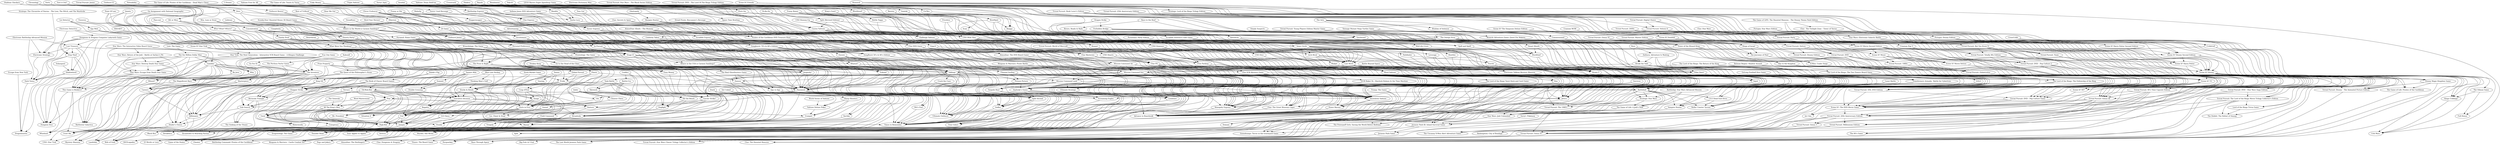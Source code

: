 digraph G {
"Dark Tower" -> "Dragonmaster" ["weight"=0.138778478064851]
"Escape from New York" -> "Dragonmaster" ["weight"=0.0744014368747435]
"Shadowlord!" -> "Dragonmaster" ["weight"=0.106664736153431]
"Stop Thief" -> "Dragonmaster" ["weight"=0.104722849977271]
"Shadowlord!" -> "Dark Tower" ["weight"=0.0918143819292247]
"Stop Thief" -> "Dark Tower" ["weight"=0.146054560833323]
"Electronic Stratego" -> "Dark Tower" ["weight"=0.0822707240242435]
"Lost Treasure" -> "Dark Tower" ["weight"=0.0912698401719154]
"Dungeons & Dragons Computer Labyrinth Game" -> "Dark Tower" ["weight"=0.159961432423266]
"Electronic Battleship Advanced Mission" -> "Dark Tower" ["weight"=0.060289073846018]
"Solarquest" -> "Shadowlord!" ["weight"=0.0855878424060556]
"Stop Thief" -> "Shadowlord!" ["weight"=0.0918267444621122]
"Dungeons & Dragons Computer Labyrinth Game" -> "Shadowlord!" ["weight"=0.0856091375846605]
"Stop Thief" -> "This Game is Bonkers!" ["weight"=0.11554442106219]
"Stop Thief" -> "Dungeon Dice" ["weight"=0.0788604962062333]
"Lost Treasure" -> "Stop Thief" ["weight"=0.154758084452384]
"Dungeons & Dragons Computer Labyrinth Game" -> "Stop Thief" ["weight"=0.0992512798580969]
"Electronic Detective" -> "Stop Thief" ["weight"=0.0905462233059814]
"Lost Treasure" -> "Electronic Stratego" ["weight"=0.0664269142767105]
"Dungeons & Dragons Computer Labyrinth Game" -> "Electronic Stratego" ["weight"=0.0733870874506921]
"Electronic Battleship Advanced Mission" -> "Electronic Stratego" ["weight"=0.0800710173606129]
"Stratego: The Chronicles of Narnia – The Lion, The Witch, and The Wardrobe" -> "Electronic Stratego" ["weight"=0.0513617636188383]
"Lost Treasure" -> "This Game is Bonkers!" ["weight"=0.0907894747957313]
"Dungeons & Dragons Computer Labyrinth Game" -> "Lost Treasure" ["weight"=0.102791545252752]
"Electronic Battleship Advanced Mission" -> "Lost Treasure" ["weight"=0.081668413935224]
"Lost Treasure" -> "Dungeon Dice" ["weight"=0.0840500993663418]
"Lost Treasure" -> "Trust Me" ["weight"=0.0925656659764314]
"Lost Treasure" -> "Gambler" ["weight"=0.083832795027332]
"Dungeons & Dragons Computer Labyrinth Game" -> "Dungeon Dice" ["weight"=0.118114877161257]
"Electronic Detective" -> "Dungeons & Dragons Computer Labyrinth Game" ["weight"=0.0784643868055745]
"Broadside" -> "Broadsides & Boarding Parties" ["weight"=0.123011860444565]
"Carrier Strike!" -> "Broadsides & Boarding Parties" ["weight"=0.102054458440532]
"Mission Command Sea" -> "Broadsides & Boarding Parties" ["weight"=0.116429639314248]
"Broadside" -> "Feudal" ["weight"=0.149311210821329]
"Carrier Strike!" -> "Broadside" ["weight"=0.146433675145794]
"Broadside" -> "Breakthru" ["weight"=0.0914990870520792]
"Dogfight" -> "Broadside" ["weight"=0.434357970014658]
"Ploy" -> "Broadside" ["weight"=0.125889312189124]
"Hit the Beach" -> "Broadside" ["weight"=0.316046713422447]
"Skirmish" -> "Broadside" ["weight"=0.295062549957054]
"Battle-Cry" -> "Broadside" ["weight"=0.413250743723832]
"Tank Battle" -> "Broadside" ["weight"=0.143655220505363]
"Conflict" -> "Broadside" ["weight"=0.139807805157906]
"Mission Command Sea" -> "Broadside" ["weight"=0.113885055649389]
"Carrier Strike!" -> "Dogfight" ["weight"=0.140930437178282]
"Carrier Strike!" -> "Sub Search" ["weight"=0.137314040235454]
"Chopper Strike" -> "Carrier Strike!" ["weight"=0.251301345983763]
"Tank Battle" -> "Carrier Strike!" ["weight"=0.188546206939036]
"Mission Command Land" -> "Carrier Strike!" ["weight"=0.124445663541421]
"Mission Command Sea" -> "Carrier Strike!" ["weight"=0.124398881960934]
"Mission Command Sea" -> "Battleball" ["weight"=0.179339923030154]
"Mission Command Sea" -> "Thunder Road" ["weight"=0.115686096091904]
"Mission Command Sea" -> "Chopper Strike" ["weight"=0.141315915830464]
"Mission Command Sea" -> "Vampire Hunter" ["weight"=0.102120290697159]
"Mission Command Sea" -> "Screaming Eagles" ["weight"=0.117343258281882]
"Mission Command Sea" -> "Weapons & Warriors:  Castle Combat Set" ["weight"=0.0721381444509431]
"Mission Command Sea" -> "Lionheart" ["weight"=0.125207079359486]
"Mission Command Sea" -> "Torpedo Run!" ["weight"=0.0864940255069147]
"Mission Command Sea" -> "Tank Battle" ["weight"=0.122783074265319]
"Mission Command Sea" -> "Mission Command Land" ["weight"=0.59856327974068]
"Mission Command Sea" -> "Sirocco" ["weight"=0.103096942699287]
"Mission Command Sea" -> "The Lost World Jurassic Park Game" ["weight"=0.0610160160370828]
"Mission Command Sea" -> "Ultimate Stratego" ["weight"=0.0589900164561137]
"Mission Command Sea" -> "Zaxxon" ["weight"=0.0631808095862516]
"Mission Command Sea" -> "Jurassic Park III: Island Survival Game" ["weight"=0.0911985391974048]
"Mission Command Sea" -> "Star Wars: Jedi Unleashed" ["weight"=0.107562085704045]
"Mission Command Sea" -> "The Lord of the Rings: The Fellowship of the Ring" ["weight"=0.0583126916484719]
"Mission Command Sea" -> "Transformers Armada:  Battle for Cybertron" ["weight"=0.0888974203587777]
"Mission Command Air" -> "Mission Command Sea" ["weight"=0.57666961308241]
"Weapons & Warriors: Pirate Battle" -> "Mission Command Sea" ["weight"=0.0611087135477279]
"Break the Safe" -> "Mission Command Sea" ["weight"=0.0856682723619244]
"The Lord of the Rings: The Return of the King" -> "Mission Command Sea" ["weight"=0.0692456745306264]
"Batman Begins: Shadow Assault" -> "Mission Command Sea" ["weight"=0.0872078868987544]
"Battle Beyond Space" -> "Mission Command Sea" ["weight"=0.0917496797785522]
"Conspiracy" -> "Black Box" ["weight"=0.129084178979031]
"Twixt" -> "Black Box" ["weight"=0.171314504829033]
"All The King's Men" -> "Black Box" ["weight"=0.109807698313695]
"Ploy" -> "Black Box" ["weight"=0.119567180889553]
"Oh-Wah-Ree" -> "Black Box" ["weight"=0.120819740351215]
"The Book of Classic Board Games" -> "Black Box" ["weight"=0.0680909596037116]
"Word Mastermind" -> "Black Box" ["weight"=0.0717779215921151]
"Twixt" -> "Conspiracy" ["weight"=0.123812358640287]
"All The King's Men" -> "Conspiracy" ["weight"=0.117961309966167]
"Twixt" -> "Feudal" ["weight"=0.224189256510529]
"Twixt" -> "Waterworks" ["weight"=0.143966076861283]
"Twixt" -> "Breakthru" ["weight"=0.212443816031709]
"All The King's Men" -> "Twixt" ["weight"=0.107421022588073]
"Ploy" -> "Twixt" ["weight"=0.221475300604524]
"Oh-Wah-Ree" -> "Twixt" ["weight"=0.185500230295615]
"The Generals" -> "Twixt" ["weight"=0.0437307794261984]
"Terrace" -> "Twixt" ["weight"=0.124769649467236]
"The Book of Classic Board Games" -> "Twixt" ["weight"=0.0715144203390684]
"Rubik's Flip" -> "Twixt" ["weight"=0.0630505623878783]
"Traverse" -> "Twixt" ["weight"=0.0697453126973656]
"Word Mastermind" -> "Twixt" ["weight"=0.0592351874524104]
"The Generals" -> "All The King's Men" ["weight"=0.0637003323130694]
"Ploy" -> "All The King's Men" ["weight"=0.108197476173785]
"Terrace" -> "All The King's Men" ["weight"=0.0824245954791643]
"Ploy" -> "Feudal" ["weight"=0.213784238757265]
"Oh-Wah-Ree" -> "Ploy" ["weight"=0.245995861634346]
"Skirmish" -> "Ploy" ["weight"=0.0984176014901347]
"Ploy" -> "Breakthru" ["weight"=0.27598660784499]
"Ploy" -> "Jumpin" ["weight"=0.225317042017875]
"Terrace" -> "Ploy" ["weight"=0.10606764995388]
"Oh-Wah-Ree" -> "Venture" ["weight"=0.154424792802591]
"Oh-Wah-Ree" -> "High-Bid" ["weight"=0.229460801183945]
"Oh-Wah-Ree" -> "Bazaar" ["weight"=0.148490341598791]
"Oh-Wah-Ree" -> "Waterworks" ["weight"=0.109601021451543]
"Oh-Wah-Ree" -> "Breakthru" ["weight"=0.254574993497648]
"Oh-Wah-Ree" -> "Jumpin" ["weight"=0.274714926445902]
"Oh-Wah-Ree" -> "Foil" ["weight"=0.22445342790408]
"Oh-Wah-Ree" -> "Executive Decision" ["weight"=0.21550478427365]
"Quinto" -> "Oh-Wah-Ree" ["weight"=0.245842769874525]
"The Book of Classic Board Games" -> "Oh-Wah-Ree" ["weight"=0.0989021731839891]
"The Book of Classic Board Games" -> "Waterworks" ["weight"=0.080515048869161]
"Rubik's Flip" -> "The Book of Classic Board Games" ["weight"=0.0640889292124049]
"Trumpet" -> "Bazaar" ["weight"=0.123498922997876]
"Yahtzee Deluxe Poker" -> "Trumpet" ["weight"=0.117206839967995]
"Venture" -> "Trumpet" ["weight"=0.112436321567351]
"Sharp Shooters" -> "Trumpet" ["weight"=0.131105085786868]
"Stack" -> "Trumpet" ["weight"=0.0866449116991258]
"Venture" -> "Bazaar" ["weight"=0.219446127678544]
"Sharp Shooters" -> "Bazaar" ["weight"=0.161604305436388]
"Executive Decision" -> "Bazaar" ["weight"=0.152082518827672]
"Xactika" -> "Bazaar" ["weight"=0.0953098590367038]
"Stack" -> "Bazaar" ["weight"=0.0685453651531604]
"Set Cubed" -> "Bazaar" ["weight"=0.064635302252472]
"Stack" -> "Yahtzee Deluxe Poker" ["weight"=0.0695893683848111]
"Sharp Shooters" -> "Yahtzee Deluxe Poker" ["weight"=0.253958057921409]
"World Series of Yahtzee" -> "Yahtzee Deluxe Poker" ["weight"=0.0784094032560275]
"Venture" -> "High-Bid" ["weight"=0.194604082917884]
"Executive Decision" -> "Venture" ["weight"=0.22463016615075]
"Stack" -> "Venture" ["weight"=0.0623059247504449]
"Stack" -> "Sharp Shooters" ["weight"=0.0953925661201019]
"Stack" -> "Xactika" ["weight"=0.0720310801593471]
"Feudal" -> "Breakthru" ["weight"=0.191528831708397]
"Field Command" -> "Feudal" ["weight"=0.0849858776848229]
"Skirmish" -> "Feudal" ["weight"=0.111346387630683]
"Battle-Cry" -> "Feudal" ["weight"=0.146713529743173]
"Jumpin" -> "Breakthru" ["weight"=0.29950506062473]
"Foil" -> "Breakthru" ["weight"=0.22622421031527]
"Executive Decision" -> "Breakthru" ["weight"=0.193921878194634]
"3-D Chess" -> "Breakthru" ["weight"=0.0369573336762634]
"Outwit" -> "Breakthru" ["weight"=0.0908612796718456]
"Qubic" -> "Breakthru" ["weight"=0.0699818305384281]
"Skirmish" -> "Field Command" ["weight"=0.095308415390877]
"Skirmish" -> "Dogfight" ["weight"=0.273921494307823]
"Battle-Cry" -> "Skirmish" ["weight"=0.277986650650314]
"Tank Battle" -> "Skirmish" ["weight"=0.139881428964836]
"Battle-Cry" -> "Dogfight" ["weight"=0.357378901159502]
"Battle-Cry" -> "Hit the Beach" ["weight"=0.26397118777962]
"Conflict" -> "Battle-Cry" ["weight"=0.14156407765092]
"Traverse" -> "Terrace" ["weight"=0.0750837267065093]
"Facts in Five" -> "High-Bid" ["weight"=0.220961530632687]
"Image" -> "High-Bid" ["weight"=0.205794702242302]
"Mr. President" -> "High-Bid" ["weight"=0.19793080461457]
"Foil" -> "High-Bid" ["weight"=0.242085697936075]
"Executive Decision" -> "High-Bid" ["weight"=0.254137521933394]
"Stocks & Bonds" -> "High-Bid" ["weight"=0.261372736056438]
"Point Of Law" -> "High-Bid" ["weight"=0.216213878007648]
"Square Mile" -> "High-Bid" ["weight"=0.138265764181514]
"Double Crossing" -> "Executive Decision" ["weight"=0.0687761205660734]
"Executive Decision" -> "Mr. President" ["weight"=0.193822393393591]
"Executive Decision" -> "Regatta" ["weight"=0.167331318333578]
"Executive Decision" -> "Foil" ["weight"=0.214577178944056]
"Stocks & Bonds" -> "Executive Decision" ["weight"=0.278686832346477]
"Summit" -> "Executive Decision" ["weight"=0.128647769405273]
"Thinking Man's Golf" -> "Executive Decision" ["weight"=0.143065648903504]
"Square Mile" -> "Executive Decision" ["weight"=0.112334114841371]
"CribbGolf" -> "Executive Decision" ["weight"=0.054089015531191]
"Facts in Five" -> "Times to Remember" ["weight"=0.149071167727191]
"Facts in Five" -> "Foil" ["weight"=0.242323334422458]
"Facts in Five" -> "Lie, Cheat & Steal" ["weight"=0.0938465004673128]
"Image" -> "Facts in Five" ["weight"=0.241374351186099]
"Ubi" -> "Facts in Five" ["weight"=0.0996247203454682]
"Password" -> "Facts in Five" ["weight"=0.184982999701404]
"Stocks & Bonds" -> "Facts in Five" ["weight"=0.228335255947032]
"Probe" -> "Facts in Five" ["weight"=0.146883225423903]
"Coup d'État" -> "Facts in Five" ["weight"=0.102692215506452]
"Flinch" -> "Facts in Five" ["weight"=0.127042724385902]
"Stage II" -> "Facts in Five" ["weight"=0.15032036118566]
"Global Pursuit" -> "Facts in Five" ["weight"=0.079126158373858]
"On Assignment with National Geographic" -> "Facts in Five" ["weight"=0.0634293380563844]
"Probe" -> "Times to Remember" ["weight"=0.120202207054101]
"Oodles" -> "Times to Remember" ["weight"=0.154638129939991]
"Anybody's Guess" -> "Times to Remember" ["weight"=0.187807050706237]
"Password" -> "Times to Remember" ["weight"=0.141743724094647]
"Picture Picture" -> "Times to Remember" ["weight"=0.104381897327098]
"24 Game" -> "Times to Remember" ["weight"=0.0558531345616791]
"Split Second" -> "Times to Remember" ["weight"=0.197914880236614]
"Wit's End" -> "Times to Remember" ["weight"=0.0858730487933659]
"Inklings" -> "Times to Remember" ["weight"=0.185572413177315]
"Jeopardy!" -> "Times to Remember" ["weight"=0.145548097574185]
"Trivial Pursuit: The 1980's" -> "Times to Remember" ["weight"=0.0834540399035304]
"Stage II" -> "Times to Remember" ["weight"=0.168911163584161]
"Channel Surfing" -> "Times to Remember" ["weight"=0.0921777842694677]
"Songburst: 70's & 80's Edition" -> "Times to Remember" ["weight"=0.127791871241513]
"Pyramid: Home Game" -> "Times to Remember" ["weight"=0.135945794323648]
"Adverteasing" -> "Times to Remember" ["weight"=0.108033779267329]
"Celebrity Taboo" -> "Times to Remember" ["weight"=0.114531163504411]
"Zero" -> "Times to Remember" ["weight"=0.0938094402926825]
"Foil" -> "Jumpin" ["weight"=0.248242650499308]
"Image" -> "Foil" ["weight"=0.215220600230595]
"Probe" -> "Foil" ["weight"=0.124963796546839]
"Flinch" -> "Foil" ["weight"=0.115839888133578]
"Quinto" -> "Foil" ["weight"=0.231401032978798]
"Tennis" -> "Foil" ["weight"=0.130042031555783]
"Outwit" -> "Foil" ["weight"=0.114518797371134]
"Coup d'État" -> "Foil" ["weight"=0.138451277476602]
"Stock Market Game" -> "Foil" ["weight"=0.0621280523484165]
"Stocks & Bonds" -> "Foil" ["weight"=0.200366587957161]
"Point Of Law" -> "Foil" ["weight"=0.208180290681412]
"Touring" -> "Foil" ["weight"=0.088448971844689]
"Image" -> "Lie, Cheat & Steal" ["weight"=0.0668586638306109]
"Coup d'État" -> "Lie, Cheat & Steal" ["weight"=0.10573756642205]
"Point Of Law" -> "Image" ["weight"=0.217371717411052]
"Coup d'État" -> "Image" ["weight"=0.105398381779347]
"Tennis" -> "Image" ["weight"=0.0990412830466998]
"Password" -> "Ubi" ["weight"=0.0854737877527254]
"Stage II" -> "Ubi" ["weight"=0.103565477794852]
"Probe" -> "Password" ["weight"=0.169703896998187]
"Flinch" -> "Password" ["weight"=0.116586744862027]
"Stadium Checkers" -> "Password" ["weight"=0.102168008687299]
"Password" -> "25 Words or Less" ["weight"=0.185547959870204]
"Password" -> "Ultimate Outburst" ["weight"=0.114818066979922]
"Password" -> "Wit's End" ["weight"=0.0782781349182856]
"Inklings" -> "Password" ["weight"=0.164567059138125]
"Tribond" -> "Password" ["weight"=0.152509926527117]
"Outburst Junior" -> "Password" ["weight"=0.0850039358383176]
"What Were You Thinking?" -> "Password" ["weight"=0.142040597923914]
"Jeopardy!" -> "Password" ["weight"=0.184048147863319]
"In Pursuit" -> "Password" ["weight"=0.105759164624473]
"Stage II" -> "Password" ["weight"=0.1576153749056]
"Personal Preference" -> "Password" ["weight"=0.0765899051732905]
"Pyramid: Home Game" -> "Password" ["weight"=0.200619442260813]
"Where in the USA is Carmen Sandiego?" -> "Password" ["weight"=0.0632319535657564]
"Concentration" -> "Password" ["weight"=0.173473115472339]
"Win, Lose or Draw" -> "Password" ["weight"=0.146797119665428]
"Smarty Party!" -> "Password" ["weight"=0.174651707611087]
"Where in the World is Carmen Sandiego?" -> "Password" ["weight"=0.0624471811710269]
"Outburst Remix!" -> "Password" ["weight"=0.0691938455450074]
"Cineplexity" -> "Password" ["weight"=0.0945260879021834]
"Outburst II" -> "Password" ["weight"=0.0807113715070786]
"Probe" -> "Stocks & Bonds" ["weight"=0.10737734570685]
"Global Pursuit" -> "Stocks & Bonds" ["weight"=0.0714271216061709]
"Stock Market Game" -> "Stocks & Bonds" ["weight"=0.117138982338128]
"Stocks & Bonds" -> "Mr. President" ["weight"=0.21950315371065]
"Stocks & Bonds" -> "Regatta" ["weight"=0.169815879656604]
"Thinking Man's Golf" -> "Stocks & Bonds" ["weight"=0.154529817511171]
"Blue Line Hockey" -> "Stocks & Bonds" ["weight"=0.157111209363933]
"Flinch" -> "Probe" ["weight"=0.132112656513786]
"Global Pursuit" -> "Probe" ["weight"=0.0968742837444781]
"Stock Market Game" -> "Probe" ["weight"=0.0763440206376309]
"Stadium Checkers" -> "Probe" ["weight"=0.0908311068230792]
"Tennis" -> "Coup d'État" ["weight"=0.12839499727326]
"Touring" -> "Coup d'État" ["weight"=0.110733724285092]
"Stadium Checkers" -> "Flinch" ["weight"=0.0785147423396917]
"Stage II" -> "Whatzit?" ["weight"=0.0830337062640049]
"Stage II" -> "Anybody's Guess" ["weight"=0.166189649266558]
"Smarty Party!" -> "Stage II" ["weight"=0.145224638553774]
"Stage II" -> "25 Words or Less" ["weight"=0.15374951083649]
"Stage II" -> "Inklings" ["weight"=0.162685771350041]
"Personal Preference" -> "Stage II" ["weight"=0.084488040929359]
"Liebrary" -> "Stage II" ["weight"=0.0877948855552839]
"Zero" -> "Stage II" ["weight"=0.0917626045763764]
"Sort it Out!" -> "Stage II" ["weight"=0.0434634116893326]
"On Assignment with National Geographic" -> "Global Pursuit" ["weight"=0.116728137757023]
"The Quest of the Philosopher's Stone" -> "Landslide" ["weight"=0.0525388742064553]
"The Quest of the Philosopher's Stone" -> "Billionaire" ["weight"=0.06188063898057]
"Prize Property" -> "The Quest of the Philosopher's Stone" ["weight"=0.0718286228605478]
"Billionaire" -> "Landslide" ["weight"=0.148386152571401]
"Dealer's Choice" -> "Landslide" ["weight"=0.128643633632295]
"Prize Property" -> "Landslide" ["weight"=0.123501682251374]
"King Oil" -> "Billionaire" ["weight"=0.153051937119991]
"The Inventors" -> "Billionaire" ["weight"=0.199957378205034]
"Sub Search" -> "Billionaire" ["weight"=0.106507239741753]
"Billionaire" -> "Dealer's Choice" ["weight"=0.176959447831714]
"Careers" -> "Billionaire" ["weight"=0.13095823878562]
"Masterpiece" -> "Billionaire" ["weight"=0.143270860666764]
"Prize Property" -> "Billionaire" ["weight"=0.162608339882424]
"Prize Property" -> "King Oil" ["weight"=0.197230104209905]
"Prize Property" -> "Dealer's Choice" ["weight"=0.13728362825956]
"Spy vs Spy" -> "Thunder Road" ["weight"=0.0771924223823973]
"Spy vs Spy" -> "Screaming Eagles" ["weight"=0.106805770463489]
"Zaxxon" -> "Spy vs Spy" ["weight"=0.0535211292849913]
"The Real Ghostbusters Game" -> "Spy vs Spy" ["weight"=0.0990385647190299]
"Heartthrob" -> "Spy vs Spy" ["weight"=0.0765903093323522]
"Donkey Kong" -> "Spy vs Spy" ["weight"=0.0544582822717932]
"Battleball" -> "Thunder Road" ["weight"=0.144086464413975]
"Screaming Eagles" -> "Thunder Road" ["weight"=0.115177389492915]
"Zaxxon" -> "Thunder Road" ["weight"=0.0957333982795523]
"Donkey Kong" -> "Thunder Road" ["weight"=0.072079153657986]
"Battle Beyond Space" -> "Thunder Road" ["weight"=0.093287672865988]
"Battleball" -> "Screaming Eagles" ["weight"=0.109448971467738]
"Torpedo Run!" -> "Screaming Eagles" ["weight"=0.0877089026528476]
"Zaxxon" -> "Screaming Eagles" ["weight"=0.0679730786683339]
"Mission Command Land" -> "Screaming Eagles" ["weight"=0.123153315396491]
"The Real Ghostbusters Game" -> "Zaxxon" ["weight"=0.0531269560334922]
"Donkey Kong" -> "Zaxxon" ["weight"=0.114115722979399]
"Donkey Kong" -> "The Real Ghostbusters Game" ["weight"=0.0534974814725674]
"X-Men: Under Siege" -> "The Uncanny X-Men Alert Adventure Game" ["weight"=0.299119463502418]
"Tower of the Wizard King" -> "X-Men: Under Siege" ["weight"=0.0554874972571691]
"Bionicle Adventure Game: Quest For Makuta" -> "X-Men: Under Siege" ["weight"=0.0378874686947439]
"The Omega Virus" -> "X-Men: Under Siege" ["weight"=0.0461731163497167]
"Teenage Mutant Ninja Turtles Game" -> "X-Men: Under Siege" ["weight"=0.0882442048107009]
"Tower of the Wizard King" -> "The Uncanny X-Men Alert Adventure Game" ["weight"=0.0988123138987784]
"The Omega Virus" -> "The Uncanny X-Men Alert Adventure Game" ["weight"=0.0775308661391878]
"Key to the Kingdom" -> "The Uncanny X-Men Alert Adventure Game" ["weight"=0.0631715000132796]
"Tower of the Wizard King" -> "Key to the Kingdom" ["weight"=0.102724351111169]
"Tower of the Wizard King" -> "Electronic Talking Mystery Mansion" ["weight"=0.0887009748379209]
"The Omega Virus" -> "Tower of the Wizard King" ["weight"=0.111448344894911]
"Forbidden Bridge" -> "Tower of the Wizard King" ["weight"=0.0708788802118715]
"Teenage Mutant Ninja Turtles Game" -> "Tower of the Wizard King" ["weight"=0.0462892643093913]
"Teenage Mutant Ninja Turtles Game" -> "Bionicle Adventure Game: Quest For Makuta" ["weight"=0.0692478983655778]
"The Omega Virus" -> "Clue: The Great Museum Caper" ["weight"=0.106179063595529]
"The Omega Virus" -> "Key to the Kingdom" ["weight"=0.0824494179128542]
"The Omega Virus" -> "Electronic Talking Mystery Mansion" ["weight"=0.0901218372889556]
"Forbidden Bridge" -> "The Omega Virus" ["weight"=0.0844340783432228]
"Teenage Mutant Ninja Turtles Game" -> "Redemption: City of Bondage" ["weight"=0.0610752169688117]
"This Game is Bonkers!" -> "Trust Me" ["weight"=0.113618218279051]
"This Game is Bonkers!" -> "Dungeon Dice" ["weight"=0.122667566693744]
"This Game is Bonkers!" -> "Whodunit" ["weight"=0.10231750846936]
"The Magnificent Race" -> "This Game is Bonkers!" ["weight"=0.127791343532819]
"Gambler" -> "This Game is Bonkers!" ["weight"=0.142562409623184]
"Star Wars: Escape from Death Star Game" -> "This Game is Bonkers!" ["weight"=0.0643929807069169]
"Fun City Game" -> "This Game is Bonkers!" ["weight"=0.143459889657524]
"Star Wars: Destroy Death Star Game" -> "This Game is Bonkers!" ["weight"=0.0511875357848319]
"The Six Million Dollar Man" -> "This Game is Bonkers!" ["weight"=0.119873591671991]
"The Inventors" -> "Trust Me" ["weight"=0.136049929485108]
"Whosit?" -> "Trust Me" ["weight"=0.101180752870879]
"Gambler" -> "Trust Me" ["weight"=0.152054756327831]
"Go For It!" -> "Trust Me" ["weight"=0.127425982571003]
"Fun City Game" -> "Trust Me" ["weight"=0.1217669377068]
"The Perilous Parlor Game" -> "Trust Me" ["weight"=0.074666775488358]
"Gambler" -> "Dungeon Dice" ["weight"=0.0963985960143138]
"Electronic Detective" -> "Dungeon Dice" ["weight"=0.0694578540589414]
"The Six Million Dollar Man" -> "Whodunit" ["weight"=0.0777225331056814]
"Gambler" -> "Whodunit" ["weight"=0.0908420341841412]
"The Inventors" -> "The Magnificent Race" ["weight"=0.171302041701995]
"The Six Million Dollar Man" -> "The Magnificent Race" ["weight"=0.0894942326402602]
"The Magnificent Race" -> "Careers" ["weight"=0.101608696408045]
"Why" -> "The Magnificent Race" ["weight"=0.0652348374471409]
"By Jove" -> "The Magnificent Race" ["weight"=0.0760242834220562]
"Gambler" -> "The Magnificent Race" ["weight"=0.149286076673418]
"Fun City Game" -> "The Magnificent Race" ["weight"=0.113791231714759]
"Gambler" -> "The Inventors" ["weight"=0.177772974074474]
"The Six Million Dollar Man" -> "Gambler" ["weight"=0.0878127692686691]
"Gambler" -> "Careers" ["weight"=0.127709894956883]
"Gambler" -> "Masterpiece" ["weight"=0.118832979201026]
"Gambler" -> "Whosit?" ["weight"=0.130392105248654]
"Gambler" -> "Why" ["weight"=0.068300986012049]
"Gambler" -> "By Jove" ["weight"=0.0520227625632219]
"Star Wars: Escape from Death Star Game" -> "Battlestar Galactica" ["weight"=0.130642774936744]
"Star Wars: Destroy Death Star Game" -> "Star Wars: Escape from Death Star Game" ["weight"=0.203550811467094]
"Star Trek: The Next Generation – Interactive VCR Board Game – A Klingon Challenge" -> "Star Wars: Escape from Death Star Game" ["weight"=0.055030704265317]
"Star Wars: Return of the Jedi – Battle at Sarlacc's Pit" -> "Star Wars: Escape from Death Star Game" ["weight"=0.100074237550581]
"The Six Million Dollar Man" -> "Star Wars: Escape from Death Star Game" ["weight"=0.120747995896858]
"Star Wars: The Interactive Video Board Game" -> "Star Wars: Escape from Death Star Game" ["weight"=0.0614940128736609]
"Fun City Game" -> "Mystery Mansion" ["weight"=0.11817063145074]
"Fun City Game" -> "The Inventors" ["weight"=0.114097570574209]
"Fun City Game" -> "Go For It!" ["weight"=0.111829669995389]
"Star Wars: Destroy Death Star Game" -> "Battlestar Galactica" ["weight"=0.0549548156858681]
"Star Wars: Return of the Jedi – Battle at Sarlacc's Pit" -> "Star Wars: Destroy Death Star Game" ["weight"=0.110214214802639]
"The Six Million Dollar Man" -> "Star Wars: Destroy Death Star Game" ["weight"=0.0920261727781665]
"The Six Million Dollar Man" -> "Battlestar Galactica" ["weight"=0.108665507078493]
"The Six Million Dollar Man" -> "Why" ["weight"=0.103468192872868]
"Lost: The Game" -> "The Six Million Dollar Man" ["weight"=0.0646122556332931]
"Quinto" -> "Jumpin" ["weight"=0.262179286302364]
"3-D Chess" -> "Jumpin" ["weight"=0.0366825575034802]
"Outwit" -> "Jumpin" ["weight"=0.122790132890999]
"Qubic" -> "Jumpin" ["weight"=0.074266275587529]
"The Inventors" -> "Mystery Mansion" ["weight"=0.0797186641711651]
"Go For It!" -> "Mystery Mansion" ["weight"=0.0635379428748435]
"The Inventors" -> "King Oil" ["weight"=0.154259977354268]
"The Inventors" -> "Web of Gold" ["weight"=0.08598405206183]
"The Inventors" -> "Dealer's Choice" ["weight"=0.13759892223652]
"The Inventors" -> "Careers" ["weight"=0.130964275720637]
"The Inventors" -> "Masterpiece" ["weight"=0.158187709297151]
"The Inventors" -> "Sub Search" ["weight"=0.0958252559994382]
"The Inventors" -> "Bermuda Triangle" ["weight"=0.126465056430589]
"The Inventors" -> "Whosit?" ["weight"=0.117897722354721]
"Spy Web" -> "The Inventors" ["weight"=0.0611812354302274]
"Go For It!" -> "The Inventors" ["weight"=0.0840335938430611]
"Lie Detector" -> "The Inventors" ["weight"=0.0805697090769029]
"The Perilous Parlor Game" -> "The Inventors" ["weight"=0.0663451317168736]
"King Oil" -> "Web of Gold" ["weight"=0.110627243897712]
"King Oil" -> "Dealer's Choice" ["weight"=0.145344547033035]
"King Oil" -> "Sub Search" ["weight"=0.148450598147116]
"King Oil" -> "The Sinking of the Titanic" ["weight"=0.121529099160613]
"King Oil" -> "Bermuda Triangle" ["weight"=0.164977340766252]
"King Oil" -> "Chopper Strike" ["weight"=0.0942426788003329]
"Lie Detector" -> "King Oil" ["weight"=0.0714080868338569]
"Bermuda Triangle" -> "Web of Gold" ["weight"=0.0932783601960653]
"Spy Web" -> "Web of Gold" ["weight"=0.0621539227941825]
"Lie Detector" -> "Web of Gold" ["weight"=0.118229193663102]
"Masterpiece" -> "Dealer's Choice" ["weight"=0.127933020616937]
"Bermuda Triangle" -> "Sub Search" ["weight"=0.13821394331343]
"Chopper Strike" -> "Sub Search" ["weight"=0.146194122884734]
"Tank Battle" -> "Sub Search" ["weight"=0.166669359942375]
"Bermuda Triangle" -> "The Sinking of the Titanic" ["weight"=0.144062177260398]
"Chopper Strike" -> "The Sinking of the Titanic" ["weight"=0.129356648932774]
"Chopper Strike" -> "Bermuda Triangle" ["weight"=0.124371957246374]
"Tank Battle" -> "Bermuda Triangle" ["weight"=0.142276529402034]
"BAS-KET" -> "Bermuda Triangle" ["weight"=0.0785195867193043]
"Tank Battle" -> "Chopper Strike" ["weight"=0.196050047549569]
"BAS-KET" -> "Chopper Strike" ["weight"=0.0955987553014388]
"Mission Command Land" -> "Chopper Strike" ["weight"=0.155513506601271]
"Mission Command Air" -> "Chopper Strike" ["weight"=0.135745705226977]
"Pirateology: The Game" -> "Chopper Strike" ["weight"=0.0377327362479989]
"Lie Detector" -> "Spy Web" ["weight"=0.0909764114150498]
"Masterpiece" -> "Careers" ["weight"=0.172153189061298]
"By Jove" -> "Careers" ["weight"=0.0522190474327173]
"Kaboodl" -> "The Perilous Parlor Game" ["weight"=0.0712513632018033]
"The Lord of the Rings Tarot Deck and Card Game" -> "Power Barons" ["weight"=0.0982615123659367]
"Trivial Pursuit: World of Warcraft" -> "The Lord of the Rings Tarot Deck and Card Game" ["weight"=0.0338356898178642]
"Power Barons" -> "Advance to Boardwalk" ["weight"=0.121588425594202]
"Showdown Yahtzee" -> "Power Barons" ["weight"=0.0877300520351009]
"Trump: The Game" -> "Power Barons" ["weight"=0.0817223736403429]
"Ea$y Money" -> "Power Barons" ["weight"=0.0482609749600628]
"Dread Pirate: Buccaneer's Revenge" -> "Power Barons" ["weight"=0.0519826444558643]
"Battleball" -> "The Powerpuff Girls: Saving the World Before Bedtime" ["weight"=0.098192512355224]
"Battleball" -> "Star Wars: Jedi Unleashed" ["weight"=0.0987869571339262]
"Battleball" -> "The Game of Life: A Jedi's Path" ["weight"=0.0679847212519877]
"Battleball" -> "Stratego: Star Wars" ["weight"=0.0575873221619343]
"Battleball" -> "Vampire Hunter" ["weight"=0.110094799110407]
"Battleball" -> "Roller Coaster Tycoon" ["weight"=0.109411112389753]
"Battleball" -> "1313 Dead End Drive" ["weight"=0.0960855134709286]
"Transformers Armada:  Battle for Cybertron" -> "Battleball" ["weight"=0.110735499251237]
"Mission Command Land" -> "Battleball" ["weight"=0.148959697107344]
"Mission Command Air" -> "Battleball" ["weight"=0.172395956428229]
"GOLO" -> "Battleball" ["weight"=0.0668992164164493]
"Break the Safe" -> "Battleball" ["weight"=0.126618103494714]
"Battle Beyond Space" -> "Battleball" ["weight"=0.0966720445104402]
"Laser Battle" -> "Battleball" ["weight"=0.0866006935709508]
"GoLong Football Dice Game" -> "Battleball" ["weight"=0.0630755194207379]
"Mission Command Air" -> "The Powerpuff Girls: Saving the World Before Bedtime" ["weight"=0.0904674636327321]
"Laser Battle" -> "The Powerpuff Girls: Saving the World Before Bedtime" ["weight"=0.0813862173156834]
"Vampire Hunter" -> "Star Wars: Jedi Unleashed" ["weight"=0.0860830007625141]
"Battleship: Star Wars Advanced Mission" -> "Star Wars: Jedi Unleashed" ["weight"=0.0633777994654032]
"Mission Command Air" -> "Star Wars: Jedi Unleashed" ["weight"=0.113252225755871]
"The Game of Life: A Jedi's Path" -> "Star Wars: Jedi Unleashed" ["weight"=0.133617467865774]
"The Lord of the Rings: The Fellowship of the Ring" -> "Star Wars: Jedi Unleashed" ["weight"=0.0850937036721582]
"The Lord of the Rings: The Two Towers Board Game" -> "Star Wars: Jedi Unleashed" ["weight"=0.0863798953160038]
"The Lord of the Rings: The Return of the King" -> "Star Wars: Jedi Unleashed" ["weight"=0.0941436936733026]
"Star Wars: Jedi Unleashed" -> "Jurassic Park III: Island Survival Game" ["weight"=0.0747674768533351]
"Stratego: Star Wars" -> "Star Wars: Jedi Unleashed" ["weight"=0.115621432707337]
"Battleship: Star Wars Advanced Mission" -> "The Game of Life: A Jedi's Path" ["weight"=0.0643483000299559]
"Stratego: Star Wars" -> "The Game of Life: A Jedi's Path" ["weight"=0.126732907690147]
"Battleship: Star Wars Advanced Mission" -> "Stratego: Star Wars" ["weight"=0.0711567637415831]
"Mission Command Air" -> "Stratego: Star Wars" ["weight"=0.0615650119429485]
"1313 Dead End Drive" -> "Vampire Hunter" ["weight"=0.10642944514604]
"Break the Safe" -> "Vampire Hunter" ["weight"=0.0985418976139299]
"Break the Safe" -> "Roller Coaster Tycoon" ["weight"=0.10323251560648]
"1313 Dead End Drive" -> "Roller Coaster Tycoon" ["weight"=0.0836252143367878]
"Simply Suspects" -> "Roller Coaster Tycoon" ["weight"=0.0500746169753993]
"Zathura: Adventure Is Waiting" -> "Roller Coaster Tycoon" ["weight"=0.0707516499775739]
"Ruin" -> "Roller Coaster Tycoon" ["weight"=0.0660410914377105]
"Break the Safe" -> "1313 Dead End Drive" ["weight"=0.121141130314935]
"Zathura: Adventure Is Waiting" -> "1313 Dead End Drive" ["weight"=0.0668152013907903]
"Battle Beyond Space" -> "Transformers Armada:  Battle for Cybertron" ["weight"=0.0586321595545881]
"Mission Command Land" -> "Weapons & Warriors:  Castle Combat Set" ["weight"=0.0679547532102024]
"Mission Command Land" -> "Lionheart" ["weight"=0.123357964017995]
"Mission Command Land" -> "Torpedo Run!" ["weight"=0.0955548639239633]
"Mission Command Land" -> "Ultimate Stratego" ["weight"=0.0538120852073125]
"Mission Command Air" -> "Mission Command Land" ["weight"=0.53362889403344]
"Pirateology: The Game" -> "Mission Command Land" ["weight"=0.0565005312152389]
"Mission Command Air" -> "Sirocco" ["weight"=0.115298834065711]
"Mission Command Air" -> "Jurassic Park III: Island Survival Game" ["weight"=0.0880113797784854]
"Pirateology: The Game" -> "Mission Command Air" ["weight"=0.0700081357668325]
"Wizardology: The Game" -> "Mission Command Air" ["weight"=0.0247669711168648]
"GoLong Football Dice Game" -> "GOLO" ["weight"=0.198129409253606]
"Simply Suspects" -> "Break the Safe" ["weight"=0.0659260686301889]
"Zathura: Adventure Is Waiting" -> "Break the Safe" ["weight"=0.0680509726398077]
"Ruin" -> "Break the Safe" ["weight"=0.042904134161624]
"Pitch Six" -> "Split" ["weight"=0.099993840015562]
"Pitch Six" -> "Split (Revised Edition)" ["weight"=0.114948812918952]
"kuuduk" -> "Pitch Six" ["weight"=0.0644983840889467]
"UNO Wild Tiles" -> "Split" ["weight"=0.0669425734894938]
"Split (Revised Edition)" -> "Split" ["weight"=0.144276151079368]
"3 Stones" -> "Split" ["weight"=0.07181175063443]
"Split (Revised Edition)" -> "UNO Wild Tiles" ["weight"=0.085490225356978]
"Split (Revised Edition)" -> "Last Word" ["weight"=0.0865055821254369]
"Split (Revised Edition)" -> "Casino Yahtzee" ["weight"=0.109784051428449]
"kuuduk" -> "Last Word" ["weight"=0.0497367776328555]
"Tank Battle" -> "Dogfight" ["weight"=0.145751342343251]
"Forbidden Bridge" -> "Key to the Kingdom" ["weight"=0.0644099612496424]
"Electronic Talking Mystery Mansion" -> "Advance to Boardwalk" ["weight"=0.0673940511537571]
"Electronic Talking Mystery Mansion" -> "Clue: The Great Museum Caper" ["weight"=0.0932955666265716]
"Electronic Talking Mystery Mansion" -> "Goosebumps: Terror in the Graveyard Game" ["weight"=0.0520180775493072]
"Forbidden Bridge" -> "Electronic Talking Mystery Mansion" ["weight"=0.0809982083408623]
"Clue FX" -> "Electronic Talking Mystery Mansion" ["weight"=0.125696823023059]
"Forbidden Bridge" -> "Advance to Boardwalk" ["weight"=0.0601013315122937]
"Forbidden Bridge" -> "Polar Dare!" ["weight"=0.0804173510808232]
"Forbidden Bridge" -> "Quicksand" ["weight"=0.092638642114743]
"Forbidden Bridge" -> "Goosebumps: Terror in the Graveyard Game" ["weight"=0.0859774875358259]
"Dragon Strike" -> "Forbidden Bridge" ["weight"=0.0926885406058062]
"Hit the Beach" -> "Dogfight" ["weight"=0.314050934560363]
"Pirateology: The Game" -> "Dragonology: The Game" ["weight"=0.153583794650882]
"Wizardology: The Game" -> "Pirateology: The Game" ["weight"=0.17879389183115]
"Star Trek: The Next Generation – Interactive VCR Board Game – A Klingon Challenge" -> "Battlestar Galactica" ["weight"=0.0501468753076661]
"Star Wars: Return of the Jedi – Battle at Sarlacc's Pit" -> "Battlestar Galactica" ["weight"=0.0677727543146835]
"Star Trek: The Next Generation – Interactive VCR Board Game – A Klingon Challenge" -> "UNO: Star Trek" ["weight"=0.0611694568184699]
"Star Wars: The Interactive Video Board Game" -> "Star Trek: The Next Generation – Interactive VCR Board Game – A Klingon Challenge" ["weight"=0.119125272885485]
"Scene It? Star Trek" -> "Star Trek: The Next Generation – Interactive VCR Board Game – A Klingon Challenge" ["weight"=0.0919371133782749]
"Star Wars: The Interactive Video Board Game" -> "Star Wars: Return of the Jedi – Battle at Sarlacc's Pit" ["weight"=0.0801347356667847]
"Clue: The Great Museum Caper" -> "Advance to Boardwalk" ["weight"=0.13102375663343]
"221B Baker St.: Sherlock Holmes & the Time Machine" -> "Clue: The Great Museum Caper" ["weight"=0.0631949608715155]
"Clue VCR Mystery Game" -> "Clue: The Great Museum Caper" ["weight"=0.092260954439091]
"Clue FX" -> "Clue: The Great Museum Caper" ["weight"=0.130090277802806]
"Clue Mysteries" -> "Clue: The Great Museum Caper" ["weight"=0.0909986552174916]
"Clue: Secrets & Spies" -> "Clue: The Great Museum Caper" ["weight"=0.0825858055640278]
"Torpedo Run!" -> "Weapons & Warriors:  Castle Combat Set" ["weight"=0.0698381458453195]
"Lionheart" -> "Weapons & Warriors:  Castle Combat Set" ["weight"=0.098393933820903]
"Weapons & Warriors: Pirate Battle" -> "Weapons & Warriors:  Castle Combat Set" ["weight"=0.315596142053201]
"Ultimate Stratego" -> "Lionheart" ["weight"=0.0716475772982722]
"Weapons & Warriors: Pirate Battle" -> "Lionheart" ["weight"=0.0532594681004975]
"Conflict" -> "Hit the Beach" ["weight"=0.160118786895269]
"Jurassic Park Game" -> "The Lost World Jurassic Park Game" ["weight"=0.20097109926618]
"Jurassic Park III: Island Survival Game" -> "The Lost World Jurassic Park Game" ["weight"=0.228200259940745]
"Batman Begins: Shadow Assault" -> "The Lost World Jurassic Park Game" ["weight"=0.0703473853281641]
"The Lord of the Rings: The Fellowship of the Ring" -> "Jurassic Park III: Island Survival Game" ["weight"=0.0576578885921759]
"Jurassic Park III: Island Survival Game" -> "Jurassic Park Game" ["weight"=0.173537887380482]
"Sorry!: Pokémon" -> "Jurassic Park III: Island Survival Game" ["weight"=0.075404586619478]
"Batman Begins: Shadow Assault" -> "Jurassic Park III: Island Survival Game" ["weight"=0.0844430205761763]
"The Lord of the Rings: The Two Towers Board Game" -> "The Lord of the Rings: The Fellowship of the Ring" ["weight"=0.529044203549601]
"The Lord of the Rings: The Return of the King" -> "The Lord of the Rings: The Fellowship of the Ring" ["weight"=0.489011748251245]
"Batman Begins: Shadow Assault" -> "The Lord of the Rings: The Fellowship of the Ring" ["weight"=0.0919465804497426]
"The Lord of the Rings: The Return of the King" -> "The Lord of the Rings: The Two Towers Board Game" ["weight"=0.565073265986248]
"Batman Begins: Shadow Assault" -> "Jurassic Park Game" ["weight"=0.0625347573395543]
"Wizardology: The Game" -> "Dragonology: The Game" ["weight"=0.2026743409318]
"UNO Wild Tiles" -> "Advance to Boardwalk" ["weight"=0.153079699341827]
"UNO Wild Tiles" -> "Showdown Yahtzee" ["weight"=0.107115094157896]
"UNO Wild Tiles" -> "Inner Circle" ["weight"=0.136568102156809]
"UNO Wild Tiles" -> "Monopoly Express" ["weight"=0.0943275578449421]
"UNO Wild Tiles" -> "Last Word" ["weight"=0.154780501203265]
"UNO Wild Tiles" -> "Titanic: The Board Game" ["weight"=0.0585279969688881]
"UNO Wild Tiles" -> "Free Parking" ["weight"=0.139946036980409]
"UNO Wild Tiles" -> "UNO Hearts" ["weight"=0.0796532791912541]
"UNO Wild Tiles" -> "UNO Dice" ["weight"=0.198404813306524]
"UNO Wild Tiles" -> "UNO Dominos" ["weight"=0.209488686556996]
"Casino Yahtzee" -> "UNO Wild Tiles" ["weight"=0.126848795301675]
"UNO Rummy-Up" -> "UNO Wild Tiles" ["weight"=0.100507133874802]
"Sorry! Spin" -> "UNO Wild Tiles" ["weight"=0.101718830349311]
"Set Cubed" -> "Xactika" ["weight"=0.105647636823672]
"Showdown Yahtzee" -> "Advance to Boardwalk" ["weight"=0.166243253373549]
"Monopoly Express" -> "Advance to Boardwalk" ["weight"=0.152166657443763]
"Wadjet" -> "Advance to Boardwalk" ["weight"=0.0546165205604859]
"Anybody's Guess" -> "Advance to Boardwalk" ["weight"=0.10584246518924]
"Trump: The Game" -> "Advance to Boardwalk" ["weight"=0.103512058610646]
"Last Word" -> "Advance to Boardwalk" ["weight"=0.113419358203119]
"Free Parking" -> "Advance to Boardwalk" ["weight"=0.215942042813541]
"Arch Rival" -> "Advance to Boardwalk" ["weight"=0.104220126991962]
"Bargain Hunter" -> "Advance to Boardwalk" ["weight"=0.14088868922137]
"Quicksand" -> "Advance to Boardwalk" ["weight"=0.0792458959390966]
"Rivers, Roads & Rails" -> "Advance to Boardwalk" ["weight"=0.0830426461204234]
"Touché" -> "Advance to Boardwalk" ["weight"=0.0722059098172951]
"Pathfinder" -> "Advance to Boardwalk" ["weight"=0.0814498932776471]
"Inner Circle" -> "Advance to Boardwalk" ["weight"=0.128588214345246]
"Survivor" -> "Advance to Boardwalk" ["weight"=0.0575996023357661]
"Funny Bones" -> "Advance to Boardwalk" ["weight"=0.0844422101380241]
"Mid-Life Crisis" -> "Advance to Boardwalk" ["weight"=0.0597868425392538]
"Clue FX" -> "Advance to Boardwalk" ["weight"=0.0759397095751561]
"Ea$y Money" -> "Advance to Boardwalk" ["weight"=0.0586837582478886]
"Clue: Secrets & Spies" -> "Advance to Boardwalk" ["weight"=0.0786444091844845]
"Kismet" -> "Showdown Yahtzee" ["weight"=0.0802658358669178]
"Duo" -> "Showdown Yahtzee" ["weight"=0.0787171350757452]
"Anybody's Guess" -> "Showdown Yahtzee" ["weight"=0.156376903925847]
"Inklings" -> "Showdown Yahtzee" ["weight"=0.120361523989464]
"Word Yahtzee" -> "Showdown Yahtzee" ["weight"=0.10014254815697]
"Last Word" -> "Showdown Yahtzee" ["weight"=0.131104477032239]
"Free Parking" -> "Showdown Yahtzee" ["weight"=0.142491366322248]
"Huggermugger" -> "Showdown Yahtzee" ["weight"=0.0761821905203584]
"Bargain Hunter" -> "Showdown Yahtzee" ["weight"=0.115079198559833]
"UNO Dice" -> "Showdown Yahtzee" ["weight"=0.0820746082766054]
"Survivor" -> "Showdown Yahtzee" ["weight"=0.0719234786436136]
"UNO Dominos" -> "Showdown Yahtzee" ["weight"=0.111606703692485]
"Challenge Yahtzee" -> "Showdown Yahtzee" ["weight"=0.128565826069615]
"Casino Yahtzee" -> "Showdown Yahtzee" ["weight"=0.227376562128117]
"Po-Ke-No" -> "Showdown Yahtzee" ["weight"=0.105822734017336]
"Triple Yahtzee" -> "Showdown Yahtzee" ["weight"=0.11083651203329]
"Ea$y Money" -> "Showdown Yahtzee" ["weight"=0.0884277678613572]
"Yahtzee: Texas Hold'em" -> "Showdown Yahtzee" ["weight"=0.128694114795142]
"Sorry! Spin" -> "Showdown Yahtzee" ["weight"=0.101010206622113]
"Nacho Loco" -> "Monopoly Express" ["weight"=0.0589199252458838]
"Free Parking" -> "Monopoly Express" ["weight"=0.155633204928353]
"UNO Hearts" -> "Monopoly Express" ["weight"=0.0769555373501048]
"Cinq-O" -> "Monopoly Express" ["weight"=0.0968223191578721]
"Toss Up!" -> "Monopoly Express" ["weight"=0.0748085732092395]
"Scrabble Express" -> "Monopoly Express" ["weight"=0.207081390857004]
"Sorry! Express" -> "Monopoly Express" ["weight"=0.203710028212529]
"Clue Express" -> "Monopoly Express" ["weight"=0.213956110862045]
"Battleship Express" -> "Monopoly Express" ["weight"=0.247514375942803]
"Bandits" -> "Monopoly Express" ["weight"=0.0496099298108216]
"Yahtzee Free for All" -> "Monopoly Express" ["weight"=0.164844865159624]
"Arch Rival" -> "Wadjet" ["weight"=0.0748677389599371]
"Anybody's Guess" -> "Jitters" ["weight"=0.128042977084812]
"Whatzit?" -> "Anybody's Guess" ["weight"=0.100119630528699]
"Anybody's Guess" -> "True Colors" ["weight"=0.0997731195634425]
"Anybody's Guess" -> "Split Second" ["weight"=0.167057038175695]
"Inklings" -> "Anybody's Guess" ["weight"=0.172497836812248]
"Last Word" -> "Anybody's Guess" ["weight"=0.132415044451376]
"Huggermugger" -> "Anybody's Guess" ["weight"=0.128467542191406]
"Picture Picture" -> "Anybody's Guess" ["weight"=0.107090264551067]
"Encore" -> "Anybody's Guess" ["weight"=0.0770818548249501]
"Noteability" -> "Anybody's Guess" ["weight"=0.0762627567978574]
"SongBurst 50's & 60's Edition" -> "Anybody's Guess" ["weight"=0.109231280528583]
"Channel Surfing" -> "Anybody's Guess" ["weight"=0.117348029965835]
"Songburst: 70's & 80's Edition" -> "Anybody's Guess" ["weight"=0.103957445539684]
"Clever Endeavor" -> "Anybody's Guess" ["weight"=0.152208746990816]
"Malarky" -> "Anybody's Guess" ["weight"=0.112122502499523]
"Adverteasing" -> "Anybody's Guess" ["weight"=0.14414672629194]
"Ea$y Money" -> "Anybody's Guess" ["weight"=0.0717670517189068]
"Zero" -> "Anybody's Guess" ["weight"=0.0832993162012384]
"Funny or Die" -> "Anybody's Guess" ["weight"=0.0431949227742941]
"Last Word" -> "Domain" ["weight"=0.119851892954697]
"Last Word" -> "Perquackey" ["weight"=0.118916062340719]
"Last Word" -> "Jitters" ["weight"=0.156321765330612]
"Last Word" -> "Input" ["weight"=0.103718537526577]
"Last Word" -> "Strata 5" ["weight"=0.103042369624164]
"Blockhead!" -> "Last Word" ["weight"=0.0831505499889547]
"Razzle" -> "Last Word" ["weight"=0.175346318400795]
"Inner Circle" -> "Last Word" ["weight"=0.122487857107018]
"Last Word" -> "Duo" ["weight"=0.0654500894465507]
"Last Word" -> "Inklings" ["weight"=0.158552098835305]
"Last Word" -> "Word Yahtzee" ["weight"=0.116871216243813]
"Arch Rival" -> "Last Word" ["weight"=0.132337570420077]
"Scrabble Sentence Cube Game" -> "Last Word" ["weight"=0.139807313073604]
"Wordthief" -> "Last Word" ["weight"=0.10493148147456]
"Palabra" -> "Last Word" ["weight"=0.0827046353880725]
"Casino Yahtzee" -> "Last Word" ["weight"=0.147988769340306]
"Yahtzee: Texas Hold'em" -> "Last Word" ["weight"=0.0851223164224406]
"Keesdrow" -> "Last Word" ["weight"=0.111562728013958]
"WordSpot" -> "Last Word" ["weight"=0.0824632621125179]
"Bendomino" -> "Last Word" ["weight"=0.0522637233904632]
"Barista" -> "Last Word" ["weight"=0.0486768549303783]
"Cir*Kis" -> "Last Word" ["weight"=0.0662661373404731]
"UNO Dominos" -> "Free Parking" ["weight"=0.0905618865290834]
"UNO Hearts" -> "Free Parking" ["weight"=0.102072960973126]
"Bargain Hunter" -> "Free Parking" ["weight"=0.136345282359968]
"Arch Rival" -> "Strata 5" ["weight"=0.107382317132743]
"Bottle Topps" -> "Arch Rival" ["weight"=0.0917254107163835]
"Crosstrack" -> "Arch Rival" ["weight"=0.0846428583806908]
"Inner Circle" -> "Arch Rival" ["weight"=0.134622313050699]
"Arch Rival" -> "Polar Dare!" ["weight"=0.0930798631092458]
"Funny Bones" -> "Arch Rival" ["weight"=0.0998721217652409]
"King's Court" -> "Arch Rival" ["weight"=0.0582818739453682]
"Ghettopoly" -> "Bargain Hunter" ["weight"=0.0620129875270057]
"Funny Bones" -> "Quicksand" ["weight"=0.0623877741316994]
"Quicksand" -> "Polar Dare!" ["weight"=0.0981996277859955]
"Dragon Strike" -> "Quicksand" ["weight"=0.0691786307034671]
"Rivers, Roads & Rails" -> "Race Through Space" ["weight"=0.127778572731381]
"Rivers, Roads & Rails" -> "Polar Dare!" ["weight"=0.0765241786085932]
"Race to the Roof" -> "Rivers, Roads & Rails" ["weight"=0.10925001828916]
"Touché" -> "Race Through Space" ["weight"=0.0886417084943162]
"Touché" -> "Polar Dare!" ["weight"=0.0782121354694611]
"Pathfinder" -> "Touché" ["weight"=0.0691874918140555]
"Inner Circle" -> "Touché" ["weight"=0.125699627143059]
"Inner Circle" -> "Pathfinder" ["weight"=0.105969907901045]
"Inner Circle" -> "Domain" ["weight"=0.108708735333437]
"Inner Circle" -> "Input" ["weight"=0.101081529877463]
"Inner Circle" -> "Strata 5" ["weight"=0.151210338367937]
"Inner Circle" -> "Shuttles" ["weight"=0.0745311195050058]
"Inner Circle" -> "Leverage" ["weight"=0.136149975074409]
"Inner Circle" -> "Polar Dare!" ["weight"=0.112494866045965]
"Funny Bones" -> "Bottle Topps" ["weight"=0.0628129947304231]
"Funny Bones" -> "Polar Dare!" ["weight"=0.0870119066126744]
"Mid-Life Crisis" -> "Goosebumps: Terror in the Graveyard Game" ["weight"=0.0892835355267082]
"Pictionary: Party Edition" -> "Mid-Life Crisis" ["weight"=0.0602633181554739]
"Clue FX" -> "221B Baker St.: Sherlock Holmes & the Time Machine" ["weight"=0.055087983079775]
"Clue FX" -> "Atmosfear: The Harbingers" ["weight"=0.0430989770248056]
"Clue FX" -> "Clue VCR Mystery Game" ["weight"=0.0872531288404378]
"Atmosfear: The DVD Board Game" -> "Clue FX" ["weight"=0.0612397769755135]
"Clue Mysteries" -> "Clue FX" ["weight"=0.155015592238877]
"Clue DVD Game" -> "Clue FX" ["weight"=0.151495260995328]
"The Game of Life: Twists & Turns" -> "Clue FX" ["weight"=0.0771500802001611]
"Clue: Secrets & Spies" -> "Clue FX" ["weight"=0.101681262955349]
"Clue: Secrets & Spies" -> "Clue Mysteries" ["weight"=0.08440994933285]
"Qubic" -> "3-D Chess" ["weight"=0.0577552953846367]
"Chinese Chess" -> "Outwit" ["weight"=0.0877556196580158]
"Qubic" -> "Outwit" ["weight"=0.10348183086718]
"Qubic" -> "Chinese Chess" ["weight"=0.0421256756903544]
"Input" -> "Domain" ["weight"=0.0637149522848564]
"Strata 5" -> "Input" ["weight"=0.161478644120606]
"Leverage" -> "Input" ["weight"=0.0713287286680419]
"Priceless" -> "Input" ["weight"=0.063609102684869]
"Jitters" -> "Perquackey" ["weight"=0.125292234078732]
"Spill and Spell" -> "Perquackey" ["weight"=0.115812027740615]
"Scrabble Sentence Cube Game" -> "Perquackey" ["weight"=0.121307504495101]
"Wordthief" -> "Perquackey" ["weight"=0.090004647284099]
"Razzle" -> "Perquackey" ["weight"=0.116405545855141]
"Inklings" -> "Jitters" ["weight"=0.148276833784763]
"Wordthief" -> "Jitters" ["weight"=0.0978024790436847]
"Smart Mouth" -> "Jitters" ["weight"=0.0678913108870836]
"Razzle" -> "Jitters" ["weight"=0.141062756287815]
"Clever Endeavor" -> "Jitters" ["weight"=0.105847868302974]
"Keesdrow" -> "Jitters" ["weight"=0.0893150281312034]
"Nab-It!" -> "Jitters" ["weight"=0.0816361615865473]
"Scan" -> "Spill and Spell" ["weight"=0.104226841272059]
"Razzle" -> "Spill and Spell" ["weight"=0.113996659923881]
"Scrabble Sentence Cube Game" -> "Spill and Spell" ["weight"=0.0875249503966239]
"Scan" -> "Scrabble Sentence Cube Game" ["weight"=0.0645057794730988]
"Razzle" -> "Scrabble Sentence Cube Game" ["weight"=0.10741598885369]
"Smart Mouth" -> "Wordthief" ["weight"=0.0619055296482813]
"Keesdrow" -> "Wordthief" ["weight"=0.107503089934499]
"WordSpot" -> "Wordthief" ["weight"=0.0832933257886227]
"Palabra" -> "Wordthief" ["weight"=0.0833636936938155]
"Barista" -> "Wordthief" ["weight"=0.0442066564761856]
"Razzle" -> "Blockhead!" ["weight"=0.110706285646363]
"Razzle" -> "Scan" ["weight"=0.123539255881956]
"Razzle" -> "Inklings" ["weight"=0.15665583043838]
"Whatzit?" -> "Inklings" ["weight"=0.102096239876825]
"Inklings" -> "Oodles" ["weight"=0.218935934341705]
"Hilarium" -> "Inklings" ["weight"=0.0959247295877543]
"24 Game" -> "Inklings" ["weight"=0.0506539733172143]
"Inklings" -> "25 Words or Less" ["weight"=0.172733800258064]
"Inklings" -> "Ultimate Outburst" ["weight"=0.140044406673297]
"Inklings" -> "Split Second" ["weight"=0.185825390036547]
"Inklings" -> "Duo" ["weight"=0.095478388520089]
"Inklings" -> "Crack the Case" ["weight"=0.065085664610754]
"Scrutineyes" -> "Inklings" ["weight"=0.0955863513258915]
"Huggermugger" -> "Inklings" ["weight"=0.108635519677483]
"Noteability" -> "Inklings" ["weight"=0.0653810897039875]
"Clever Endeavor" -> "Inklings" ["weight"=0.142331757685821]
"Pyramid: Home Game" -> "Inklings" ["weight"=0.133314005309576]
"Malarky" -> "Inklings" ["weight"=0.104190878961787]
"Celebrity Taboo" -> "Inklings" ["weight"=0.130780457496197]
"Outburst II" -> "Inklings" ["weight"=0.0935112155395779]
"Keesdrow" -> "Smart Mouth" ["weight"=0.0847715033662249]
"Clever Endeavor" -> "Split Second" ["weight"=0.116436634147838]
"Ringgz" -> "Keesdrow" ["weight"=0.0820873585061712]
"WordSpot" -> "Keesdrow" ["weight"=0.101376492924696]
"Gemlok" -> "Keesdrow" ["weight"=0.128128032709898]
"Bendomino" -> "Keesdrow" ["weight"=0.0423549689125966]
"Cir*Kis" -> "Keesdrow" ["weight"=0.0744368286581399]
"Nab-It!" -> "Keesdrow" ["weight"=0.0615462686680437]
"Nab-It!" -> "Big Fish Lil' Fish" ["weight"=0.0600822504975078]
"Nab-It!" -> "Cir*Kis" ["weight"=0.0850065911357696]
"Shuttles" -> "Strata 5" ["weight"=0.0727765800850402]
"Leverage" -> "Strata 5" ["weight"=0.137136620125569]
"Priceless" -> "Strata 5" ["weight"=0.0843952077624141]
"Crosstrack" -> "Strata 5" ["weight"=0.107608699325656]
"King's Court" -> "Strata 5" ["weight"=0.0673274132423485]
"Kings Cribbage" -> "Crib Wars" ["weight"=0.0959094008130471]
"CribbGolf" -> "Crib Wars" ["weight"=0.0975188818496027]
"CrossCribb" -> "Crib Wars" ["weight"=0.0859356294657147]
"Rummoli" -> "Crib Wars" ["weight"=0.0836517132904112]
"CrossCribb" -> "Kings Cribbage" ["weight"=0.105113468910745]
"CribbGolf" -> "Kings Cribbage" ["weight"=0.0648776635333482]
"The Oilman Game" -> "Kings Cribbage" ["weight"=0.0327845069553137]
"Rummoli" -> "Kings Cribbage" ["weight"=0.0599090356338729]
"CribbGolf" -> "Mr. President" ["weight"=0.0712331726294009]
"CrossCribb" -> "CribbGolf" ["weight"=0.0537500979660228]
"Rummoli" -> "CribbGolf" ["weight"=0.0509363874187667]
"Rummoli" -> "Full House" ["weight"=0.0659404189934388]
"Rummoli" -> "The Oilman Game" ["weight"=0.0584308869367923]
"Tennis" -> "Touring" ["weight"=0.10349772930453]
"Crosstrack" -> "Shuttles" ["weight"=0.0981730332579836]
"Noteability" -> "Whatzit?" ["weight"=0.0839962272650485]
"Polar Dare!" -> "Race Through Space" ["weight"=0.103061278489353]
"LEGO Racers Super Speedway Game" -> "Race Through Space" ["weight"=0.0716400399139412]
"Race to the Roof" -> "Race Through Space" ["weight"=0.0698831751609329]
"Polar Dare!" -> "Goosebumps: Terror in the Graveyard Game" ["weight"=0.0734250033627816]
"Dragon Strike" -> "Polar Dare!" ["weight"=0.0904306385045324]
"Challenge Yahtzee" -> "Kismet" ["weight"=0.0965821994579141]
"Spare Time Bowling" -> "Kismet" ["weight"=0.100870653802246]
"Triple Yahtzee" -> "Kismet" ["weight"=0.0743786885318052]
"Challenge Yahtzee" -> "Word Yahtzee" ["weight"=0.0818295127581672]
"Casino Yahtzee" -> "Challenge Yahtzee" ["weight"=0.145135054288113]
"Triple Yahtzee" -> "Challenge Yahtzee" ["weight"=0.133346015152913]
"Triple Yahtzee" -> "Spare Time Bowling" ["weight"=0.0694648808915595]
"Triple Yahtzee" -> "Word Yahtzee" ["weight"=0.0980909672902855]
"Split Second" -> "Oodles" ["weight"=0.163546438353769]
"Crack the Case" -> "Oodles" ["weight"=0.0916958610670015]
"Scrutineyes" -> "Oodles" ["weight"=0.10708369927029]
"Hilarium" -> "Oodles" ["weight"=0.109328719282563]
"VisualEyes" -> "Oodles" ["weight"=0.112740305911682]
"Celebrity Taboo" -> "Oodles" ["weight"=0.0853779199622219]
"Split Second" -> "True Colors" ["weight"=0.0865739600699207]
"Scrutineyes" -> "Split Second" ["weight"=0.0703340688980852]
"Encore" -> "Split Second" ["weight"=0.0951253982513779]
"Songburst: 70's & 80's Edition" -> "Split Second" ["weight"=0.11262732778218]
"VisualEyes" -> "Split Second" ["weight"=0.107896470554334]
"VisualEyes" -> "Scrutineyes" ["weight"=0.0977704105549099]
"Hear Me Out" -> "Hilarium" ["weight"=0.105205101984525]
"Celebrity Taboo" -> "Trivial Pursuit: The 1980's" ["weight"=0.117545873111302]
"Celebrity Taboo" -> "Trivial Pursuit: Genus III" ["weight"=0.0613119410642317]
"Trivial Pursuit: Young Players Edition Master Game" -> "Celebrity Taboo" ["weight"=0.0528928854958739]
"Casino Yahtzee" -> "Word Yahtzee" ["weight"=0.0957321856405167]
"Yahtzee: Texas Hold'em" -> "Word Yahtzee" ["weight"=0.0712992453575114]
"Malarky" -> "Huggermugger" ["weight"=0.0651169643815814]
"UNO Dominos" -> "UNO Dice" ["weight"=0.229106055348732]
"UNO Rummy-Up" -> "UNO Dice" ["weight"=0.0957898399057349]
"UNO Rummy-Up" -> "UNO Dominos" ["weight"=0.0784290101427405]
"Casino Yahtzee" -> "Titanic: The Board Game" ["weight"=0.0900209053229083]
"Po-Ke-No" -> "Casino Yahtzee" ["weight"=0.0778688544436498]
"Sorry! Spin" -> "Casino Yahtzee" ["weight"=0.0822898969411251]
"Encore" -> "True Colors" ["weight"=0.0823712374345304]
"Channel Surfing" -> "Picture Picture" ["weight"=0.0676037081856491]
"Funny or Die" -> "Picture Picture" ["weight"=0.054979550926321]
"Songburst: 70's & 80's Edition" -> "Encore" ["weight"=0.131730181604827]
"Songburst: 70's & 80's Edition" -> "SongBurst 50's & 60's Edition" ["weight"=0.445603062627706]
"Adverteasing" -> "SongBurst 50's & 60's Edition" ["weight"=0.0956398584561741]
"Channel Surfing" -> "Cheater" ["weight"=0.0916292498451694]
"Adverteasing" -> "Channel Surfing" ["weight"=0.0654231481932502]
"Adverteasing" -> "Songburst: 70's & 80's Edition" ["weight"=0.12746789785103]
"Zero" -> "DICEcapades" ["weight"=0.0916066449836102]
"Sort it Out!" -> "Zero" ["weight"=0.0924929451041447]
"Funny or Die" -> "Sour Apples to Apples" ["weight"=0.0512094245295506]
"Smarty Party!" -> "25 Words or Less" ["weight"=0.174713207932517]
"What Were You Thinking?" -> "25 Words or Less" ["weight"=0.145710386471491]
"Hit or Miss" -> "25 Words or Less" ["weight"=0.080617634588274]
"Chronology" -> "25 Words or Less" ["weight"=0.0328457390181258]
"Tribond" -> "Ultimate Outburst" ["weight"=0.0910744692527129]
"Outburst Junior" -> "Ultimate Outburst" ["weight"=0.069728118483416]
"In Pursuit" -> "Ultimate Outburst" ["weight"=0.130122671031566]
"Pyramid: Home Game" -> "Ultimate Outburst" ["weight"=0.1207369632421]
"Best of TriBond" -> "Ultimate Outburst" ["weight"=0.0688534351178126]
"Outburst Remix!" -> "Ultimate Outburst" ["weight"=0.0905629065499866]
"Outburst II" -> "Ultimate Outburst" ["weight"=0.106316540227398]
"Jeopardy!" -> "Wit's End" ["weight"=0.0535230192194751]
"Outburst Junior" -> "Tribond" ["weight"=0.0867278896072904]
"In Pursuit" -> "Tribond" ["weight"=0.127883833366075]
"Best of TriBond" -> "Tribond" ["weight"=0.0713901825052853]
"Where in the USA is Carmen Sandiego?" -> "Tribond" ["weight"=0.0485184621720068]
"Where in the World is Carmen Sandiego?" -> "Tribond" ["weight"=0.0495989371155431]
"Trivial Pursuit: Junior" -> "Outburst Junior" ["weight"=0.0811419090228044]
"Where in the World is Carmen Sandiego?" -> "Outburst Junior" ["weight"=0.0677662457021101]
"Smarty Party!" -> "What Were You Thinking?" ["weight"=0.16229062502978]
"Hit or Miss" -> "What Were You Thinking?" ["weight"=0.110231955125483]
"Sorts" -> "What Were You Thinking?" ["weight"=0.0601204760641265]
"Who? What? Where?" -> "What Were You Thinking?" ["weight"=0.0865558695468856]
"Cineplexity" -> "What Were You Thinking?" ["weight"=0.111721088118044]
"Go to the Head of the Class" -> "Jeopardy!" ["weight"=0.171130086857571]
"Jeopardy!" -> "Game of the States" ["weight"=0.0756954791372314]
"The Price Is Right" -> "Jeopardy!" ["weight"=0.157887886996781]
"Pyramid: Home Game" -> "Jeopardy!" ["weight"=0.151995362003306]
"Family Feud" -> "Jeopardy!" ["weight"=0.168082636568082]
"Concentration" -> "Jeopardy!" ["weight"=0.274330337808954]
"Win, Lose or Draw" -> "Jeopardy!" ["weight"=0.155298889749244]
"Pyramid: Home Game" -> "In Pursuit" ["weight"=0.117055734930893]
"Best of TriBond" -> "In Pursuit" ["weight"=0.0492821599191533]
"Smarty Party!" -> "Personal Preference" ["weight"=0.0861715330676522]
"Liebrary" -> "Personal Preference" ["weight"=0.0504665298757705]
"Pyramid: Home Game" -> "The Price Is Right" ["weight"=0.155514687281784]
"Concentration" -> "Pyramid: Home Game" ["weight"=0.150451201317125]
"Where in the World is Carmen Sandiego?" -> "Where in the USA is Carmen Sandiego?" ["weight"=0.187973560882311]
"Scooby-Doo! Haunted House 3D Board Game" -> "Where in the USA is Carmen Sandiego?" ["weight"=0.0419233985605554]
"Concentration" -> "Go to the Head of the Class" ["weight"=0.147276619834431]
"Concentration" -> "Game of the States" ["weight"=0.0767005169661291]
"Concentration" -> "Easy Money" ["weight"=0.157274898716745]
"Concentration" -> "The Price Is Right" ["weight"=0.220555535707192]
"Concentration" -> "Family Feud" ["weight"=0.171562065564809]
"Win, Lose or Draw" -> "Concentration" ["weight"=0.143349477641958]
"Who? What? Where?" -> "Smarty Party!" ["weight"=0.0794449218777903]
"Cineplexity" -> "Smarty Party!" ["weight"=0.140129483605468]
"Liebrary" -> "Smarty Party!" ["weight"=0.0624668328484814]
"Hit or Miss" -> "Smarty Party!" ["weight"=0.0888540561880244]
"Sorts" -> "Smarty Party!" ["weight"=0.0729966842812459]
"Scooby-Doo! Haunted House 3D Board Game" -> "Where in the World is Carmen Sandiego?" ["weight"=0.0621423628500558]
"Outburst II" -> "Outburst Remix!" ["weight"=0.0914651342908847]
"Go to the Head of the Class" -> "Game of the States" ["weight"=0.112962257244165]
"Family Feud" -> "Go to the Head of the Class" ["weight"=0.0998172237747574]
"Family Feud" -> "Easy Money" ["weight"=0.101639143472902]
"Family Feud" -> "The Price Is Right" ["weight"=0.172023365223075]
"Family Feud" -> "Triopoly" ["weight"=0.0460505825651665]
"Cinq-O" -> "UNO Hearts" ["weight"=0.0614358783750375]
"Herd Your Horses!" -> "24 Game" ["weight"=0.0537967431903113]
"Hit or Miss" -> "Who? What? Where?" ["weight"=0.0766506862943447]
"Chronology" -> "Hit or Miss" ["weight"=0.0449823981048089]
"Scrabble Express" -> "Pegs and Jokers" ["weight"=0.0448867042557597]
"Sorry! Express" -> "Scrabble Express" ["weight"=0.269237461865724]
"Scrabble Express" -> "Cinq-O" ["weight"=0.0759854291554623]
"Clue Express" -> "Scrabble Express" ["weight"=0.198594363328441]
"Battleship Express" -> "Nacho Loco" ["weight"=0.0684747072355]
"Bandits" -> "Nacho Loco" ["weight"=0.0769598594261725]
"Yahtzee Free for All" -> "Nacho Loco" ["weight"=0.0751595146752837]
"Battleship Express" -> "Sorry! Express" ["weight"=0.238040564663119]
"Yahtzee Free for All" -> "Battleship Express" ["weight"=0.176787842020041]
"Battleship Express" -> "Clue Express" ["weight"=0.27709142482496]
"Yahtzee Free for All" -> "Bandits" ["weight"=0.0564633710766016]
"Yahtzee Free for All" -> "Clue Express" ["weight"=0.138773468224491]
"Trivial Pursuit: The 1980's" -> "Trivial Pursuit: Genus IV" ["weight"=0.101261947845826]
"Trivial Pursuit: Genus III" -> "Trivial Pursuit: The 1980's" ["weight"=0.161431281738663]
"Trivial Pursuit: Young Players Edition Master Game" -> "Trivial Pursuit: The 1980's" ["weight"=0.120786984745066]
"Trivial Pursuit: Volume 6" -> "Trivial Pursuit: The 1980's" ["weight"=0.122017940535436]
"Trivial Pursuit: Book Lover's Edition" -> "Trivial Pursuit: The 1980's" ["weight"=0.0949416855985054]
"Summit" -> "Double Crossing" ["weight"=0.101885049645409]
"Square Mile" -> "Double Crossing" ["weight"=0.106174667728959]
"Summit" -> "Mr. President" ["weight"=0.142451962908671]
"Summit" -> "Situation 4" ["weight"=0.0995485611265049]
"Square Mile" -> "Summit" ["weight"=0.190678311636529]
"Square Mile" -> "Mr. President" ["weight"=0.114407364094859]
"Square Mile" -> "Situation 4" ["weight"=0.104677215061523]
"WordSpot" -> "Ringgz" ["weight"=0.0904968004593878]
"Barista" -> "WordSpot" ["weight"=0.0767424275386462]
"Bendomino" -> "Gemlok" ["weight"=0.0420482798658641]
"Bendomino" -> "Ringgz" ["weight"=0.0666344883817721]
"Clue VCR Mystery Game" -> "221B Baker St.: Sherlock Holmes & the Time Machine" ["weight"=0.0524805864408854]
"Clue VCR Mystery Game" -> "Murder, She Wrote" ["weight"=0.0733058784048967]
"Clue VCR Mystery Game" -> "Atmosfear: The Harbingers" ["weight"=0.0653013005516974]
"Clue VCR Mystery Game" -> "Clue: Dungeons & Dragons" ["weight"=0.0579698721448677]
"Clue Mysteries" -> "Clue VCR Mystery Game" ["weight"=0.0940375392841894]
"Clue DVD Game" -> "Clue VCR Mystery Game" ["weight"=0.119772489897782]
"Sorry! Card Revenge" -> "Murder, She Wrote" ["weight"=0.0694329581324283]
"Clue DVD Game" -> "Murder, She Wrote" ["weight"=0.0467996105042986]
"The Game of Life: Pirates of the Caribbean – Dead Man's Chest" -> "Sorry! Card Revenge" ["weight"=0.0672630235493558]
"Pirates of the Caribbean DVD Treasure Hunt" -> "Clue DVD Game" ["weight"=0.0814038242376601]
"Clue DVD Game" -> "Clue Mysteries" ["weight"=0.133753311758878]
"Clue DVD Game" -> "Atmosfear: The DVD Board Game" ["weight"=0.0756779196004269]
"The Game of Life: Twists & Turns" -> "Clue DVD Game" ["weight"=0.0746811853273023]
"Indiana Jones DVD Adventure Game" -> "Clue DVD Game" ["weight"=0.0626290146491452]
"The Price Is Right" -> "Easy Money" ["weight"=0.126495800222834]
"The Price Is Right" -> "Triopoly" ["weight"=0.0535381797816398]
"Trivial Pursuit: Young Players Edition Master Game" -> "Trivial Pursuit: Genus IV" ["weight"=0.0777839192827136]
"Trivial Pursuit: Genus III" -> "Trivial Pursuit: Genus IV" ["weight"=0.182090753994516]
"Trivial Pursuit: Volume 6" -> "Trivial Pursuit: Genus IV" ["weight"=0.126603391793179]
"Trivial Pursuit: Genus IV" -> "Trivial Pursuit: Star Wars Classic Trilogy Collector's Edition" ["weight"=0.101384689281898]
"Trivial Pursuit: Genus 5" -> "Trivial Pursuit: Genus IV" ["weight"=0.165358244914768]
"Trivial Pursuit: Millennium Edition" -> "Trivial Pursuit: Genus IV" ["weight"=0.145063381811531]
"Trivial Pursuit: 20th Anniversary Edition" -> "Trivial Pursuit: Genus IV" ["weight"=0.129879449494456]
"Trivial Pursuit: Digital Choice" -> "Trivial Pursuit: Genus IV" ["weight"=0.0577990552189816]
"Trivial Pursuit: Book Lover's Edition" -> "Trivial Pursuit: Genus III" ["weight"=0.12038066986575]
"Trivial Pursuit: Young Players Edition Master Game" -> "Trivial Pursuit: Genus III" ["weight"=0.102936686823128]
"Trivial Pursuit: Genus III" -> "Trivial Pursuit: Genus 5" ["weight"=0.160208597693485]
"Trivial Pursuit: Genus III" -> "Trivial Pursuit: Millennium Edition" ["weight"=0.142737721361985]
"Trivial Pursuit: Genus III" -> "Trivial Pursuit: 20th Anniversary Edition" ["weight"=0.127896902477017]
"Trivial Pursuit: Volume 6" -> "Trivial Pursuit: Genus III" ["weight"=0.136774925401441]
"Trivial Pursuit: 90's Time Capsule Edition" -> "Trivial Pursuit: Genus III" ["weight"=0.123411790870081]
"Trivial Pursuit: DVD – Pop Culture 2" -> "Trivial Pursuit: Genus III" ["weight"=0.0671742824537284]
"Trivial Pursuit: Star Wars – The Black Series Edition" -> "Trivial Pursuit: Genus III" ["weight"=0.0343757493397124]
"Trivial Pursuit: Book Lover's Edition" -> "Trivial Pursuit: Volume 6" ["weight"=0.134859910666255]
"Trivial Pursuit: Volume 6" -> "Trivial Pursuit: Genus 5" ["weight"=0.121655105789113]
"Trivial Pursuit: Digital Choice" -> "Trivial Pursuit: Volume 6" ["weight"=0.0886776018154068]
"Scene It?: The DVD Movie Game" -> "Act One" ["weight"=0.0689944363405297]
"Trivial Pursuit: DVD – Pop Culture Game" -> "Act One" ["weight"=0.0357731645658781]
"Scene It? Music" -> "Scene It?: The DVD Movie Game" ["weight"=0.139374906982338]
"Scene It? TV" -> "Scene It?: The DVD Movie Game" ["weight"=0.189252586077484]
"Scene It?: The DVD Movie Game" -> "Trivial Pursuit: 20th Anniversary Edition" ["weight"=0.127859333144908]
"Trivial Pursuit: DVD – Pop Culture Game" -> "Scene It?: The DVD Movie Game" ["weight"=0.163265306624271]
"Scene It? 007" -> "Scene It?: The DVD Movie Game" ["weight"=0.112520961415511]
"Trivial Pursuit: SNL DVD Edition" -> "Scene It?: The DVD Movie Game" ["weight"=0.0994643667137313]
"Trivial Pursuit: 90's Time Capsule Edition" -> "Scene It?: The DVD Movie Game" ["weight"=0.122824325860659]
"Scene It? Disney" -> "Scene It?: The DVD Movie Game" ["weight"=0.177538397095818]
"Scene It? Harry Potter" -> "Scene It?: The DVD Movie Game" ["weight"=0.114809870892352]
"Scene It? Friends" -> "Scene It?: The DVD Movie Game" ["weight"=0.0895266921223093]
"Trivial Pursuit: DVD" -> "Scene It?: The DVD Movie Game" ["weight"=0.0825800814478161]
"Scene It? Movie Second Edition" -> "Scene It?: The DVD Movie Game" ["weight"=0.146558583768712]
"Scene It? TV" -> "Trivial Pursuit: DVD – Pop Culture Game" ["weight"=0.12738820378063]
"Cranium Pop 5" -> "Trivial Pursuit: DVD – Pop Culture Game" ["weight"=0.0811901672285533]
"Trivial Pursuit: DVD – Pop Culture Game" -> "Trivial Pursuit: 20th Anniversary Edition" ["weight"=0.16684164157369]
"Trivial Pursuit: SNL DVD Edition" -> "Trivial Pursuit: DVD – Pop Culture Game" ["weight"=0.146413098071023]
"Trivial Pursuit: 90's Time Capsule Edition" -> "Trivial Pursuit: DVD – Pop Culture Game" ["weight"=0.147484386069827]
"Trivial Pursuit: DVD – Pop Culture 2" -> "Trivial Pursuit: DVD – Pop Culture Game" ["weight"=0.217348499726047]
"Trivial Pursuit: Totally 80s Edition" -> "Trivial Pursuit: DVD – Pop Culture Game" ["weight"=0.133130609958412]
"Trivial Pursuit: Bet You Know It" -> "Trivial Pursuit: DVD – Pop Culture Game" ["weight"=0.0521864916061316]
"Sort it Out!" -> "DICEcapades" ["weight"=0.0438913797638313]
"Easy Money" -> "Triopoly" ["weight"=0.0714439442104665]
"Pass-out" -> "Easy Money" ["weight"=0.0765264101748469]
"Trivial Pursuit: 90's Time Capsule Edition" -> "The 80's Game" ["weight"=0.0677173084309302]
"Trivial Pursuit: Totally 80s Edition" -> "The 80's Game" ["weight"=0.0680230054848235]
"Scene It? TV" -> "Trivial Pursuit: 90's Time Capsule Edition" ["weight"=0.098887496548698]
"Trivial Pursuit: 90's Time Capsule Edition" -> "Trivial Pursuit: Millennium Edition" ["weight"=0.113255036503111]
"Trivial Pursuit: 90's Time Capsule Edition" -> "Trivial Pursuit: 20th Anniversary Edition" ["weight"=0.183396128408973]
"Trivial Pursuit: 25th Anniversary Edition" -> "Trivial Pursuit: 90's Time Capsule Edition" ["weight"=0.102031444745296]
"Trivial Pursuit: DVD – Pop Culture 2" -> "Trivial Pursuit: 90's Time Capsule Edition" ["weight"=0.131999521617088]
"Trivial Pursuit: Totally 80s Edition" -> "Trivial Pursuit: 90's Time Capsule Edition" ["weight"=0.168321639333871]
"Trivial Pursuit: Team" -> "Trivial Pursuit: 90's Time Capsule Edition" ["weight"=0.0406563621624843]
"Trivial Pursuit: Bet You Know It" -> "Trivial Pursuit: 90's Time Capsule Edition" ["weight"=0.0519689666934138]
"Trivial Pursuit: 2000s" -> "Trivial Pursuit: 90's Time Capsule Edition" ["weight"=0.0358955842624977]
"Trivial Pursuit: 25th Anniversary Edition" -> "Trivial Pursuit: Totally 80s Edition" ["weight"=0.0931408918639119]
"Trivial Pursuit: Totally 80s Edition" -> "Trivial Pursuit: DVD – Pop Culture 2" ["weight"=0.124178028052247]
"Trivial Pursuit: Bet You Know It" -> "Trivial Pursuit: Totally 80s Edition" ["weight"=0.048659438397272]
"Trivial Pursuit: 2000s" -> "Trivial Pursuit: Totally 80s Edition" ["weight"=0.0563566046163582]
"Gemlok" -> "Ringgz" ["weight"=0.0702527272274722]
"Scene It? Music" -> "Trivial Pursuit: SNL DVD Edition" ["weight"=0.0761864425120089]
"Scene It? Music" -> "Scene It? TV" ["weight"=0.192383283932324]
"Scene It? Music" -> "Scene It? Movie Deluxe" ["weight"=0.0999532252709059]
"Scene It? Music" -> "Trivial Pursuit: 1980s" ["weight"=0.0429975376718922]
"Scene It? Movie Second Edition" -> "Scene It? Music" ["weight"=0.135106433609639]
"Scene It? Seinfeld" -> "Scene It? Music" ["weight"=0.104979278984701]
"Scene It? TV" -> "Trivial Pursuit: SNL DVD Edition" ["weight"=0.117283979954102]
"Trivial Pursuit: Globetrotter" -> "Trivial Pursuit: SNL DVD Edition" ["weight"=0.0372643809220704]
"Trivial Pursuit: DVD" -> "Trivial Pursuit: SNL DVD Edition" ["weight"=0.0851590349998968]
"Trivial Pursuit: Master Edition" -> "Trivial Pursuit: SNL DVD Edition" ["weight"=0.0452168448608263]
"Scene It? TV" -> "Scene It? 007" ["weight"=0.121926217986468]
"Scene It? Movie Deluxe" -> "Scene It? TV" ["weight"=0.107384753993697]
"Scene It? Disney" -> "Scene It? TV" ["weight"=0.15092321151243]
"Scene It? Movie Second Edition" -> "Scene It? TV" ["weight"=0.157104125070074]
"Scene It? Seinfeld" -> "Scene It? Movie Deluxe" ["weight"=0.0634330536403691]
"Scene It? Movie Second Edition" -> "Scene It? Movie Deluxe" ["weight"=0.110532468514982]
"Scene It? The Simpsons Deluxe Edition" -> "Scene It? Movie Deluxe" ["weight"=0.0963276210675738]
"Trivial Pursuit: 1980s" -> "Trivial Pursuit: Globetrotter" ["weight"=0.0846625693050495]
"Trivial Pursuit: DVD" -> "Trivial Pursuit: 1980s" ["weight"=0.0565091933705158]
"Scene It? Movie Second Edition" -> "Trivial Pursuit: Disney – The Animated Picture Edition" ["weight"=0.0699969090690942]
"Scene It? Movie Second Edition" -> "Scene It? Harry Potter" ["weight"=0.0717887866234198]
"Scene It? Seinfeld" -> "Scene It? Movie Second Edition" ["weight"=0.099629098479108]
"Scene It? Movie Second Edition" -> "Scene It? Disney" ["weight"=0.148296274265971]
"Scene It? The Simpsons Deluxe Edition" -> "Scene It? Movie Second Edition" ["weight"=0.0636357952213813]
"Scene It? Movie Second Edition" -> "Scene It? Disney Second Edition" ["weight"=0.160942261109416]
"Scene It? The Simpsons Deluxe Edition" -> "Scene It? Seinfeld" ["weight"=0.106183581709907]
"Regatta" -> "Mr. President" ["weight"=0.152437838988277]
"Thinking Man's Golf" -> "Regatta" ["weight"=0.198761555235377]
"Blue Line Hockey" -> "Regatta" ["weight"=0.201764114905278]
"Blue Line Hockey" -> "Thinking Man's Golf" ["weight"=0.259195176596214]
"The Oilman Game" -> "Full House" ["weight"=0.038643948078428]
"Toss Up!" -> "Cinq-O" ["weight"=0.111805932597046]
"Sorry! Express" -> "Cinq-O" ["weight"=0.0793254960618616]
"Clue Express" -> "Sorry! Express" ["weight"=0.253219464215328]
"The Game of Life: Twists & Turns" -> "Clue Mysteries" ["weight"=0.0718603307537187]
"Ruin" -> "Zathura: Adventure Is Waiting" ["weight"=0.0588137048300141]
"Scene It? Star Trek" -> "UNO: Star Trek" ["weight"=0.109366993632166]
"Pirates of the Caribbean DVD Treasure Hunt" -> "Atmosfear: The DVD Board Game" ["weight"=0.0847842194301024]
"The Game of Life: Pirates of the Caribbean – Dead Man's Chest" -> "Pirates of the Caribbean DVD Treasure Hunt" ["weight"=0.075212381736596]
"AtmosFear: Khufu – The Mummy" -> "Pirates of the Caribbean DVD Treasure Hunt" ["weight"=0.0594270795238765]
"Indiana Jones DVD Adventure Game" -> "Pirates of the Caribbean DVD Treasure Hunt" ["weight"=0.105506824835136]
"Atmosfear: The DVD Board Game" -> "Atmosfear: The Harbingers" ["weight"=0.186385751430582]
"Indiana Jones DVD Adventure Game" -> "Atmosfear: The DVD Board Game" ["weight"=0.0382474471996562]
"AtmosFear: Khufu – The Mummy" -> "Atmosfear: The DVD Board Game" ["weight"=0.25008027131285]
"The Game of Life: Pirates of the Caribbean – Dead Man's Chest" -> "Battleship Command: Pirates of the Caribbean" ["weight"=0.0771696313118073]
"AtmosFear: Khufu – The Mummy" -> "Atmosfear: The Harbingers" ["weight"=0.136599514924059]
"Trivial Pursuit: 20th Anniversary Edition" -> "Trivial Pursuit: Genus 5" ["weight"=0.13486791588982]
"Trivial Pursuit: Digital Choice" -> "Trivial Pursuit: Genus 5" ["weight"=0.0484596944571779]
"Trivial Pursuit: Millennium Edition" -> "Trivial Pursuit: Star Wars Classic Trilogy Collector's Edition" ["weight"=0.0864536643956379]
"Trivial Pursuit: 20th Anniversary Edition" -> "Trivial Pursuit: Millennium Edition" ["weight"=0.141557903666671]
"Trivial Pursuit: The Lord of the Rings Movie Trilogy Collector's Edition" -> "Trivial Pursuit: Millennium Edition" ["weight"=0.0608397920391461]
"Cranium Pop 5" -> "Trivial Pursuit: 20th Anniversary Edition" ["weight"=0.0552322377251893]
"Trivial Pursuit: 20th Anniversary Edition" -> "Trivial Pursuit: Star Wars Classic Trilogy Collector's Edition" ["weight"=0.103848059465383]
"Trivial Pursuit: The Lord of the Rings Movie Trilogy Collector's Edition" -> "Trivial Pursuit: 20th Anniversary Edition" ["weight"=0.0762054927219399]
"Trivial Pursuit: DVD – Star Wars Saga Edition" -> "Trivial Pursuit: 20th Anniversary Edition" ["weight"=0.0607304498884337]
"Trivial Pursuit: DVD – Pop Culture 2" -> "Trivial Pursuit: 20th Anniversary Edition" ["weight"=0.115522289344397]
"Cranium Pop 5" -> "Trivial Pursuit: DVD – Pop Culture 2" ["weight"=0.0951233488980126]
"Trivial Pursuit: 25th Anniversary Edition" -> "Trivial Pursuit: DVD – Pop Culture 2" ["weight"=0.0523251415861586]
"Trivial Pursuit: Star Wars – The Black Series Edition" -> "Trivial Pursuit: DVD – Pop Culture 2" ["weight"=0.0475504049782705]
"Scene It? Disney" -> "Scene It? 007" ["weight"=0.104906053626915]
"Scene It? Disney" -> "The Game of Life: Pirates of the Caribbean" ["weight"=0.046567071971753]
"Scene It? Disney" -> "Trivial Pursuit: Disney – The Animated Picture Edition" ["weight"=0.108418303832857]
"Pictopia: Star Wars Edition" -> "Scene It? Disney" ["weight"=0.0398247184874247]
"Scene It? Disney" -> "Clue: The Haunted Mansion" ["weight"=0.0572550334600327]
"Scene It? Harry Potter" -> "Scene It? Disney" ["weight"=0.191257434007273]
"Scene It? Disney" -> "Disney Magic Kingdom Game" ["weight"=0.0924383211957484]
"Scene It? Friends" -> "Scene It? Disney" ["weight"=0.137134481222048]
"Scene It? Disney Second Edition" -> "Scene It? Disney" ["weight"=0.239851967141236]
"Scene It? Harry Potter Second Edition" -> "Scene It? Disney" ["weight"=0.12977206854025]
"Pictopia: Disney Edition" -> "Scene It? Disney" ["weight"=0.0822782667301099]
"The Journeys of Paul" -> "Redemption: City of Bondage" ["weight"=0.123728186437809]
"Kings of Israel" -> "Redemption: City of Bondage" ["weight"=0.0418103125736401]
"The Acts" -> "Redemption: City of Bondage" ["weight"=0.033699338111698]
"Kings of Israel" -> "The Journeys of Paul" ["weight"=0.088257187517333]
"Commissioned" -> "The Journeys of Paul" ["weight"=0.0774641521567081]
"The Acts" -> "The Journeys of Paul" ["weight"=0.0696462067172194]
"Commissioned" -> "Kings of Israel" ["weight"=0.222453958082619]
"Wisdom of Solomon" -> "Kings of Israel" ["weight"=0.275183278873871]
"The Acts" -> "Kings of Israel" ["weight"=0.137035415734889]
"The Acts" -> "Commissioned" ["weight"=0.0825355699387715]
"The Acts" -> "Wisdom of Solomon" ["weight"=0.154865430021506]
"The Game of Life: Pirates of the Caribbean" -> "Clue: The Haunted Mansion" ["weight"=0.122590487853845]
"Disney Magic Kingdom Game" -> "The Game of Life: Pirates of the Caribbean" ["weight"=0.0801688845574154]
"The Game of LIFE: The Haunted Mansion – The Disney Theme Park Edition" -> "The Game of Life: Pirates of the Caribbean" ["weight"=0.0695265049781269]
"Trivial Pursuit: Disney – The Animated Picture Edition" -> "Clue: The Haunted Mansion" ["weight"=0.0600385056959293]
"Disney Magic Kingdom Game" -> "Clue: The Haunted Mansion" ["weight"=0.171373027496766]
"Scene It? Disney Second Edition" -> "Clue: The Haunted Mansion" ["weight"=0.0701531241482205]
"Clue: The Twilight Zone – Tower of Terror" -> "Clue: The Haunted Mansion" ["weight"=0.138602538615261]
"The Game of LIFE: The Haunted Mansion – The Disney Theme Park Edition" -> "Clue: The Haunted Mansion" ["weight"=0.145585024365076]
"Disney Magic Kingdom Game" -> "Trivial Pursuit: Disney – The Animated Picture Edition" ["weight"=0.0438375787418722]
"Clue: The Twilight Zone – Tower of Terror" -> "Disney Magic Kingdom Game" ["weight"=0.0841666249889468]
"The Game of LIFE: The Haunted Mansion – The Disney Theme Park Edition" -> "Disney Magic Kingdom Game" ["weight"=0.120431361745759]
"The Game of LIFE: The Haunted Mansion – The Disney Theme Park Edition" -> "Clue: The Twilight Zone – Tower of Terror" ["weight"=0.144191717877826]
"Cranium WOW" -> "Cranium Pop 5" ["weight"=0.0744933281834893]
"Electronic Pictionary Man" -> "Cranium Pop 5" ["weight"=0.053956176324938]
"Star Wars: Electronic Galactic Battle" -> "Trivial Pursuit: Star Wars Classic Trilogy Collector's Edition" ["weight"=0.105340573246895]
"Trivial Pursuit: The Lord of the Rings Movie Trilogy Collector's Edition" -> "Trivial Pursuit: Star Wars Classic Trilogy Collector's Edition" ["weight"=0.140998930639525]
"Trivial Pursuit: DVD – Star Wars Saga Edition" -> "Trivial Pursuit: Star Wars Classic Trilogy Collector's Edition" ["weight"=0.156782955931805]
"Trivial Pursuit: DVD – The Lord Of The Rings Trilogy Edition" -> "Trivial Pursuit: Star Wars Classic Trilogy Collector's Edition" ["weight"=0.0888009338817462]
"Trivial Pursuit: The Lord of the Rings Movie Trilogy Collector's Edition" -> "The Hobbit: The Defeat of Smaug" ["weight"=0.062629794880015]
"Trivial Pursuit: The Lord of the Rings Movie Trilogy Collector's Edition" -> "Lord of the Rings Trivia Game" ["weight"=0.0902662659178563]
"Stratego: Lord of the Rings Trilogy Edition" -> "Trivial Pursuit: The Lord of the Rings Movie Trilogy Collector's Edition" ["weight"=0.0947190703570755]
"Trivial Pursuit: DVD – Star Wars Saga Edition" -> "Trivial Pursuit: The Lord of the Rings Movie Trilogy Collector's Edition" ["weight"=0.0776550809404365]
"Trivial Pursuit: DVD – The Lord Of The Rings Trilogy Edition" -> "Trivial Pursuit: The Lord of the Rings Movie Trilogy Collector's Edition" ["weight"=0.112462899424314]
"Star Wars: Electronic Galactic Battle" -> "Trivial Pursuit: DVD – Star Wars Saga Edition" ["weight"=0.0784627129087738]
"Trivial Pursuit: DVD – The Lord Of The Rings Trilogy Edition" -> "Trivial Pursuit: DVD – Star Wars Saga Edition" ["weight"=0.153839060847013]
"Clue: Star Wars" -> "Trivial Pursuit: DVD – Star Wars Saga Edition" ["weight"=0.0448164136490023]
"Trivial Pursuit: Party" -> "Trivial Pursuit: Bet You Know It" ["weight"=0.0454037198450742]
"Trivial Pursuit: 2000s" -> "Trivial Pursuit: Bet You Know It" ["weight"=0.0494620498855691]
"Trivial Pursuit: Bet You Know It" -> "Trivial Pursuit: Team" ["weight"=0.0444852752705507]
"Trivial Pursuit: Party" -> "Trivial Pursuit: Team" ["weight"=0.0733017228109569]
"Trivial Pursuit: 2000s" -> "Trivial Pursuit: Party" ["weight"=0.0392207379335582]
"Trivial Pursuit: 2000s" -> "Trivial Pursuit: Team" ["weight"=0.0548554362017866]
"Clue: Star Wars" -> "Star Wars: Electronic Galactic Battle" ["weight"=0.0373333853584467]
"Trivial Pursuit: Disney Edition" -> "Trivial Pursuit: Globetrotter" ["weight"=0.0765760070796817]
"Trivial Pursuit: DVD" -> "Trivial Pursuit: Globetrotter" ["weight"=0.0873945443370903]
"Trivial Pursuit: Deluxe" -> "Trivial Pursuit: Globetrotter" ["weight"=0.0547595883690999]
"Trivial Pursuit: Genus VI" -> "Trivial Pursuit: Globetrotter" ["weight"=0.053611350610259]
"Trivial Pursuit: Master Edition" -> "Trivial Pursuit: Globetrotter" ["weight"=0.0666005575368253]
"Trivial Pursuit: Deluxe" -> "Trivial Pursuit: DVD" ["weight"=0.0736560649669302]
"Trivial Pursuit: Genus VI" -> "Trivial Pursuit: DVD" ["weight"=0.0517171262041118]
"Trivial Pursuit: Master Edition" -> "Trivial Pursuit: DVD" ["weight"=0.0439710558445499]
"Scene It? Disney Second Edition" -> "Trivial Pursuit: Disney – The Animated Picture Edition" ["weight"=0.0895315048134466]
"Pictopia: Star Wars Edition" -> "Scene It? Disney Second Edition" ["weight"=0.0740251617983363]
"Scene It? Disney Second Edition" -> "Scene It? Harry Potter" ["weight"=0.100752821742936]
"Scene It? Harry Potter Second Edition" -> "Scene It? Disney Second Edition" ["weight"=0.116687048691584]
"Pictopia: Disney Edition" -> "Scene It? Disney Second Edition" ["weight"=0.0865916009179822]
"Pictopia: Star Wars Edition" -> "Pictopia: Disney Edition" ["weight"=0.190367074692767]
"Pictopia: Disney Edition" -> "Scene It? Harry Potter Second Edition" ["weight"=0.0650520785174329]
"Trivial Pursuit: DVD – The Lord Of The Rings Trilogy Edition" -> "The Hobbit: The Defeat of Smaug" ["weight"=0.0463039210687591]
"Trivial Pursuit: DVD – The Lord Of The Rings Trilogy Edition" -> "Lord of the Rings Trivia Game" ["weight"=0.092592402012211]
"Trivial Pursuit: DVD – The Lord Of The Rings Trilogy Edition" -> "Stratego: Lord of the Rings Trilogy Edition" ["weight"=0.0615271429037771]
"Scene It? Friends" -> "Scene It? Harry Potter" ["weight"=0.0633218433263208]
"Scene It? Harry Potter Second Edition" -> "Scene It? Harry Potter" ["weight"=0.224717651346316]
"Lord of the Rings Trivia Game" -> "The Hobbit: The Defeat of Smaug" ["weight"=0.132571398824073]
"Stratego: Lord of the Rings Trilogy Edition" -> "Lord of the Rings Trivia Game" ["weight"=0.0678321517540625]
"Trivial Pursuit: Master Edition" -> "Trivial Pursuit: Deluxe" ["weight"=0.0490173728549399]
"Trivial Pursuit: Deluxe" -> "Trivial Pursuit: Disney Edition" ["weight"=0.0377319186122964]
"Trivial Pursuit: Genus VI" -> "Trivial Pursuit: Disney Edition" ["weight"=0.0312775454344725]
"Trivial Pursuit: Genus VI" -> "Trivial Pursuit: Deluxe" ["weight"=0.056222585091045]
"Wisdom of Solomon" -> "Commissioned" ["weight"=0.152478391366024]
"Dragonmaster" ["label"="Dragonmaster" "id"=2 "l"="35.182664911379895,-14.297707339219267" "size"="0.0041875" "rating"="6.66468" "complexity"="1.9643" "min_players"="3" "max_players"="4" "min_players_rec"="4" "max_players_rec"="4" "min_players_best"="4" "max_players_best"="4" "min_time"="30" "max_time"="30" "bayes_rating"="5.74336" "year"="1981"]
"Dark Tower" ["label"="Dark Tower" "id"=30 "l"="34.73409765628153,-14.229391667727525" "size"="0.009819444444444445" "rating"="6.88844" "complexity"="1.802" "min_players"="1" "max_players"="4" "min_players_rec"="1" "max_players_rec"="4" "min_players_best"="4" "max_players_best"="4" "min_time"="90" "max_time"="90" "bayes_rating"="5.93517" "year"="1981"]
"Broadsides & Boarding Parties" ["label"="Broadsides & Boarding Parties" "id"=96 "l"="29.506524923101672,-12.41978653868338" "size"="0.004208333333333333" "rating"="6.21718" "complexity"="1.8333" "min_players"="2" "max_players"="2" "min_players_rec"="2" "max_players_rec"="2" "min_players_best"="2" "max_players_best"="2" "min_time"="60" "max_time"="60" "bayes_rating"="5.62896" "year"="1982"]
"Black Box" ["label"="Black Box" "id"=165 "l"="28.250773606680898,-14.13480557373062" "size"="0.006305555555555556" "rating"="6.37933" "complexity"="2.0649" "min_players"="1" "max_players"="2" "min_players_rec"="1" "max_players_rec"="2" "min_players_best"="2" "max_players_best"="2" "min_time"="20" "max_time"="20" "bayes_rating"="5.75085" "year"="1977"]
"Split" ["label"="Split" "id"=186 "l"="23.2162007815714,-19.13463826206482" "size"="0.0014166666666666668" "rating"="5.93268" "complexity"="1.1333" "min_players"="2" "max_players"="6" "min_players_rec"="3" "max_players_rec"="6" "min_players_best"="4" "max_players_best"="4" "min_time"="30" "max_time"="30" "bayes_rating"="5.53453" "year"="1999"]
"Times to Remember" ["label"="Times to Remember" "id"=211 "l"="24.49351586528988,-15.896339353820103" "size"="0.0016944444444444444" "rating"="6.30176" "complexity"="1.125" "min_players"="2" "max_players"="10" "min_players_rec"="2" "max_players_rec"="8" "min_players_best"="2" "max_players_best"="4" "min_time"="45" "max_time"="45" "bayes_rating"="5.57307" "year"="1992"]
"High-Bid" ["label"="High-Bid" "id"=218 "l"="26.676880313963927,-14.496930315653112" "size"="0.002013888888888889" "rating"="5.89597" "complexity"="1.7941" "min_players"="2" "max_players"="4" "min_players_rec"="3" "max_players_rec"="4" "min_players_best"="4" "max_players_best"="4" "min_time"="25" "max_time"="25" "bayes_rating"="5.54149" "year"="1963"]
"Bazaar" ["label"="Bazaar" "id"=287 "l"="26.838821991456925,-13.654034033569829" "size"="0.012875" "rating"="6.52255" "complexity"="2.0278" "min_players"="2" "max_players"="6" "min_players_rec"="2" "max_players_rec"="5" "min_players_best"="3" "max_players_best"="3" "min_time"="45" "max_time"="45" "bayes_rating"="5.95711" "year"="1967"]
"Waterworks" ["label"="Waterworks" "id"=333 "l"="28.170518901565533,-14.301919163468781" "size"="0.014840277777777779" "rating"="5.54603" "complexity"="1.2096" "min_players"="2" "max_players"="5" "min_players_rec"="2" "max_players_rec"="5" "min_players_best"="3" "max_players_best"="4" "min_time"="30" "max_time"="30" "bayes_rating"="5.50179" "year"="1972"]
"Advance to Boardwalk" ["label"="Advance to Boardwalk" "id"=334 "l"="24.815308281049425,-18.570161411766147" "size"="0.005756944444444445" "rating"="5.42759" "complexity"="1.5342" "min_players"="2" "max_players"="4" "min_players_rec"="2" "max_players_rec"="4" "min_players_best"="2" "max_players_best"="4" "min_time"="60" "max_time"="60" "bayes_rating"="5.46693" "year"="1985"]
"Breakthru" ["label"="Breakthru" "id"=335 "l"="27.783257212826136,-13.787530065321222" "size"="0.0026319444444444446" "rating"="5.84082" "complexity"="2.0" "min_players"="2" "max_players"="2" "min_players_rec"="2" "max_players_rec"="2" "min_players_best"="2" "max_players_best"="2" "min_time"="15" "max_time"="15" "bayes_rating"="5.54207" "year"="1965"]
"Jumpin" ["label"="Jumpin" "id"=336 "l"="27.444846133548793,-13.83778590136574" "size"="0.0015694444444444445" "rating"="5.48699" "complexity"="1.5909" "min_players"="2" "max_players"="2" "min_players_rec"="2" "max_players_rec"="2" "min_players_best"="2" "max_players_best"="2" "min_time"="15" "max_time"="15" "bayes_rating"="5.49574" "year"="1964"]
"Trumpet" ["label"="Trumpet" "id"=352 "l"="26.285252840846443,-13.554793368734154" "size"="0.004298611111111111" "rating"="6.23682" "complexity"="1.4355" "min_players"="2" "max_players"="6" "min_players_rec"="3" "max_players_rec"="6" "min_players_best"="4" "max_players_best"="4" "min_time"="45" "max_time"="45" "bayes_rating"="5.651" "year"="1990"]
"Mr. President" ["label"="Mr. President" "id"=476 "l"="26.965204076411283,-14.497367077370425" "size"="0.002361111111111111" "rating"="6.64162" "complexity"="2.1613" "min_players"="2" "max_players"="4" "min_players_rec"="2" "max_players_rec"="4" "min_players_best"="2" "max_players_best"="4" "min_time"="60" "max_time"="60" "bayes_rating"="5.6231" "year"="1967"]
"True Colors" ["label"="True Colors" "id"=514 "l"="23.606961559184807,-16.3115506733925" "size"="0.0041875" "rating"="6.09572" "complexity"="1.1429" "min_players"="3" "max_players"="6" "min_players_rec"="4" "max_players_rec"="6" "min_players_best"="6" "max_players_best"="6" "min_time"="30" "max_time"="30" "bayes_rating"="5.61615" "year"="1989"]
"Power Barons" ["label"="Power Barons" "id"=535 "l"="24.97968839228986,-18.085405593931682" "size"="0.0014375" "rating"="5.53074" "complexity"="2.0" "min_players"="3" "max_players"="4" "min_players_rec"="3" "max_players_rec"="4" "min_players_best"="3" "max_players_best"="4" "min_time"="30" "max_time"="30" "bayes_rating"="5.49223" "year"="1986"]
"25 Words or Less" ["label"="25 Words or Less" "id"=621 "l"="25.209362057405087,-16.288961790016515" "size"="0.0045069444444444445" "rating"="6.57849" "complexity"="1.5102" "min_players"="4" "max_players"="99" "min_players_rec"="4" "max_players_rec"="10" "min_players_best"="4" "max_players_best"="8" "min_time"="20" "max_time"="35" "bayes_rating"="5.7316" "year"="1996"]
"Oodles" ["label"="Oodles" "id"=642 "l"="24.63109718759042,-16.358294295173987" "size"="0.0019027777777777778" "rating"="6.0869" "complexity"="1.3684" "min_players"="3" "max_players"="10" "min_players_rec"="3" "max_players_rec"="10" "min_players_best"="3" "max_players_best"="10" "min_time"="20" "max_time"="20" "bayes_rating"="5.55439" "year"="1992"]
"Conspiracy" ["label"="Conspiracy" "id"=697 "l"="28.690167828341405,-14.319618526531682" "size"="0.004472222222222222" "rating"="6.26672" "complexity"="1.913" "min_players"="3" "max_players"="4" "min_players_rec"="3" "max_players_rec"="4" "min_players_best"="4" "max_players_best"="4" "min_time"="90" "max_time"="90" "bayes_rating"="5.66849" "year"="1973"]
"The Uncanny X-Men Alert Adventure Game" ["label"="The Uncanny X-Men Alert Adventure Game" "id"=723 "l"="26.207909169169994,-17.796250744401146" "size"="0.003277777777777778" "rating"="6.16615" "complexity"="1.5682" "min_players"="2" "max_players"="4" "min_players_rec"="2" "max_players_rec"="4" "min_players_best"="4" "max_players_best"="4" "min_time"="60" "max_time"="60" "bayes_rating"="5.58665" "year"="1992"]
"Escape from New York" ["label"="Escape from New York" "id"=731 "l"="36.0230498004248,-14.708815368964645" "size"="0.0007638888888888889" "rating"="5.66733" "complexity"="1.4615" "min_players"="2" "max_players"="4" "min_players_rec"="2" "max_players_rec"="5" "min_players_best"="2" "max_players_best"="4" "min_time"="20" "max_time"="60" "bayes_rating"="5.50086" "year"="1981"]
"Domain" ["label"="Domain" "id"=754 "l"="24.261901105213457,-18.494747191030065" "size"="0.001375" "rating"="6.15857" "complexity"="1.7895" "min_players"="2" "max_players"="2" "min_players_rec"="2" "max_players_rec"="2" "min_players_best"="2" "max_players_best"="2" "min_time"="15" "max_time"="15" "bayes_rating"="5.54541" "year"="1982"]
"Regatta" ["label"="Regatta" "id"=766 "l"="26.504876801926923,-14.231245210477857" "size"="0.004263888888888889" "rating"="6.36244" "complexity"="2.0658" "min_players"="2" "max_players"="6" "min_players_rec"="2" "max_players_rec"="6" "min_players_best"="3" "max_players_best"="4" "min_time"="60" "max_time"="60" "bayes_rating"="5.67583" "year"="1967"]
"Yahtzee Deluxe Poker" ["label"="Yahtzee Deluxe Poker" "id"=793 "l"="25.807620366121487,-13.167783283745965" "size"="0.0039375" "rating"="6.06872" "complexity"="1.3276" "min_players"="2" "max_players"="6" "min_players_rec"="3" "max_players_rec"="7" "min_players_best"="4" "max_players_best"="6" "min_time"="20" "max_time"="20" "bayes_rating"="5.60941" "year"="1994"]
"Foil" ["label"="Foil" "id"=794 "l"="26.70429144184619,-14.315986124762336" "size"="0.0012916666666666667" "rating"="5.56479" "complexity"="1.5" "min_players"="2" "max_players"="4" "min_players_rec"="2" "max_players_rec"="4" "min_players_best"="4" "max_players_best"="4" "min_time"="60" "max_time"="60" "bayes_rating"="5.49871" "year"="1968"]
"Thunder Road" ["label"="Thunder Road" "id"=804 "l"="29.97773332056134,-11.457552395979514" "size"="0.006118055555555555" "rating"="6.64441" "complexity"="1.3571" "min_players"="2" "max_players"="4" "min_players_rec"="2" "max_players_rec"="4" "min_players_best"="4" "max_players_best"="4" "min_time"="45" "max_time"="45" "bayes_rating"="5.81288" "year"="1986"]
"Goosebumps: Terror in the Graveyard Game" ["label"="Goosebumps: Terror in the Graveyard Game" "id"=813 "l"="26.981299877920787,-18.26871344375152" "size"="0.0014513888888888888" "rating"="5.54112" "complexity"="1.2143" "min_players"="2" "max_players"="4" "min_players_rec"="2" "max_players_rec"="4" "min_players_best"="2" "max_players_best"="4" "min_time"="45" "max_time"="45" "bayes_rating"="5.4825" "year"="1995"]
"Screaming Eagles" ["label"="Screaming Eagles" "id"=825 "l"="29.629285203463922,-11.776542204184825" "size"="0.0027291666666666666" "rating"="6.07448" "complexity"="1.3448" "min_players"="2" "max_players"="4" "min_players_rec"="2" "max_players_rec"="4" "min_players_best"="2" "max_players_best"="4" "min_time"="20" "max_time"="20" "bayes_rating"="5.57217" "year"="1987"]
"Feudal" ["label"="Feudal" "id"=847 "l"="28.555347598982156,-13.47839969578802" "size"="0.010798611111111111" "rating"="6.11868" "complexity"="2.3047" "min_players"="2" "max_players"="6" "min_players_rec"="2" "max_players_rec"="6" "min_players_best"="2" "max_players_best"="4" "min_time"="90" "max_time"="90" "bayes_rating"="5.71142" "year"="1967"]
"Weapons & Warriors:  Castle Combat Set" ["label"="Weapons & Warriors:  Castle Combat Set" "id"=861 "l"="29.297497021646688,-12.049084492422242" "size"="0.0038819444444444444" "rating"="6.05508" "complexity"="1.25" "min_players"="2" "max_players"="99" "min_players_rec"="2" "max_players_rec"="2" "min_players_best"="2" "max_players_best"="2" "min_time"="30" "max_time"="30" "bayes_rating"="5.57279" "year"="1993"]
"Landslide" ["label"="Landslide" "id"=865 "l"="31.700013761301978,-13.235855634747628" "size"="0.0016527777777777778" "rating"="6.20525" "complexity"="1.4138" "min_players"="2" "max_players"="4" "min_players_rec"="3" "max_players_rec"="4" "min_players_best"="4" "max_players_best"="4" "min_time"="90" "max_time"="90" "bayes_rating"="5.55115" "year"="1971"]
"Lie, Cheat & Steal" ["label"="Lie, Cheat & Steal" "id"=866 "l"="25.350043517160074,-14.39662915450821" "size"="0.0013194444444444445" "rating"="5.26779" "complexity"="1.4762" "min_players"="2" "max_players"="6" "min_players_rec"="3" "max_players_rec"="6" "min_players_best"="4" "max_players_best"="5" "min_time"="90" "max_time"="90" "bayes_rating"="5.47459" "year"="1971"]
"Ultimate Outburst" ["label"="Ultimate Outburst" "id"=920 "l"="25.330578125315988,-16.13988091221002" "size"="0.0020277777777777777" "rating"="6.11322" "complexity"="1.3571" "min_players"="2" "max_players"="99" "min_players_rec"="2" "max_players_rec"="11" "min_players_best"="4" "max_players_best"="8" "min_time"="60" "max_time"="60" "bayes_rating"="5.56401" "year"="1999"]
"Twixt" ["label"="Twixt" "id"=949 "l"="28.224616561044137,-13.865511225766245" "size"="0.018166666666666668" "rating"="6.60053" "complexity"="2.49" "min_players"="2" "max_players"="4" "min_players_rec"="2" "max_players_rec"="2" "min_players_best"="2" "max_players_best"="2" "min_time"="30" "max_time"="30" "bayes_rating"="6.06449" "year"="1962"]
"The Powerpuff Girls: Saving the World Before Bedtime" ["label"="The Powerpuff Girls: Saving the World Before Bedtime" "id"=979 "l"="30.478096153113086,-10.987499749377426" "size"="0.0015" "rating"="5.88559" "complexity"="1.1875" "min_players"="2" "max_players"="4" "min_players_rec"="2" "max_players_rec"="4" "min_players_best"="4" "max_players_best"="4" "min_time"="30" "max_time"="30" "bayes_rating"="5.52899" "year"="2000"]
"Shadowlord!" ["label"="Shadowlord!" "id"=1146 "l"="35.22228428862777,-13.806585880927557" "size"="0.002979166666666667" "rating"="5.77066" "complexity"="2.2683" "min_players"="2" "max_players"="4" "min_players_rec"="2" "max_players_rec"="4" "min_players_best"="4" "max_players_best"="4" "min_time"="150" "max_time"="150" "bayes_rating"="5.52355" "year"="1983"]
"Lionheart" ["label"="Lionheart" "id"=1150 "l"="30.11639742427067,-12.402500909955034" "size"="0.006805555555555555" "rating"="5.73265" "complexity"="1.7625" "min_players"="2" "max_players"="2" "min_players_rec"="2" "max_players_rec"="2" "min_players_best"="2" "max_players_best"="2" "min_time"="60" "max_time"="60" "bayes_rating"="5.54907" "year"="1997"]
"Perquackey" ["label"="Perquackey" "id"=1161 "l"="23.875537704606106,-17.608007357460664" "size"="0.0017152777777777778" "rating"="6.03488" "complexity"="1.5789" "min_players"="2" "max_players"="6" "min_players_rec"="2" "max_players_rec"="4" "min_players_best"="2" "max_players_best"="2" "min_time"="20" "max_time"="20" "bayes_rating"="5.53875" "year"="1956"]
"Venture" ["label"="Venture" "id"=1206 "l"="26.822390776453837,-13.96098128128727" "size"="0.005368055555555556" "rating"="6.42213" "complexity"="1.9714" "min_players"="2" "max_players"="6" "min_players_rec"="2" "max_players_rec"="5" "min_players_best"="3" "max_players_best"="4" "min_time"="45" "max_time"="45" "bayes_rating"="5.73492" "year"="1968"]
"Race Through Space" ["label"="Race Through Space" "id"=1211 "l"="26.147773583471142,-19.460505197480824" "size"="0.0016458333333333333" "rating"="5.58871" "complexity"="1.1034" "min_players"="2" "max_players"="4" "min_players_rec"="2" "max_players_rec"="4" "min_players_best"="4" "max_players_best"="4" "min_time"="15" "max_time"="15" "bayes_rating"="5.50619" "year"="1988"]
"Facts in Five" ["label"="Facts in Five" "id"=1233 "l"="25.802753206832104,-15.01307827777659" "size"="0.006138888888888889" "rating"="6.13703" "complexity"="1.6543" "min_players"="1" "max_players"="5" "min_players_rec"="3" "max_players_rec"="6" "min_players_best"="4" "max_players_best"="5" "min_time"="30" "max_time"="30" "bayes_rating"="5.66614" "year"="1964"]
"Split Second" ["label"="Split Second" "id"=1243 "l"="24.31175766832868,-16.3333910841597" "size"="0.0012777777777777779" "rating"="6.17717" "complexity"="1.0" "min_players"="3" "max_players"="6" "min_players_rec"="3" "max_players_rec"="6" "min_players_best"="6" "max_players_best"="6" "min_time"="30" "max_time"="30" "bayes_rating"="5.54492" "year"="1992"]
"Crack the Case" ["label"="Crack the Case" "id"=1254 "l"="25.527692615288444,-16.749732287517148" "size"="0.004145833333333333" "rating"="6.0735" "complexity"="1.5714" "min_players"="2" "max_players"="8" "min_players_rec"="2" "max_players_rec"="9" "min_players_best"="2" "max_players_best"="8" "min_time"="60" "max_time"="60" "bayes_rating"="5.59893" "year"="1993"]
"Polar Dare!" ["label"="Polar Dare!" "id"=1267 "l"="26.047516849248304,-18.80958461866985" "size"="0.000875" "rating"="5.53254" "complexity"="1.2105" "min_players"="2" "max_players"="4" "min_players_rec"="2" "max_players_rec"="4" "min_players_best"="2" "max_players_best"="4" "min_time"="30" "max_time"="30" "bayes_rating"="5.49884" "year"="1991"]
"Jitters" ["label"="Jitters" "id"=1288 "l"="24.436102413583345,-17.43826729678745" "size"="0.0011805555555555556" "rating"="6.10582" "complexity"="1.3" "min_players"="1" "max_players"="99" "min_players_rec"="1" "max_players_rec"="4" "min_players_best"="1" "max_players_best"="2" "min_time"="30" "max_time"="30" "bayes_rating"="5.53798" "year"="1986"]
"All The King's Men" ["label"="All The King's Men" "id"=1289 "l"="28.862495761693236,-13.883489362293963" "size"="0.0031458333333333334" "rating"="5.73563" "complexity"="1.9412" "min_players"="2" "max_players"="2" "min_players_rec"="2" "max_players_rec"="2" "min_players_best"="2" "max_players_best"="2" "min_time"="30" "max_time"="30" "bayes_rating"="5.53012" "year"="1970"]
"Input" ["label"="Input" "id"=1291 "l"="25.238155916294627,-18.304520960534415" "size"="0.0010277777777777778" "rating"="5.67365" "complexity"="1.8" "min_players"="2" "max_players"="2" "min_players_rec"="2" "max_players_rec"="2" "min_players_best"="2" "max_players_best"="2" "min_time"="20" "max_time"="20" "bayes_rating"="5.508" "year"="1984"]
"Trivial Pursuit: Star Wars Classic Trilogy Collector's Edition" ["label"="Trivial Pursuit: Star Wars Classic Trilogy Collector's Edition" "id"=1297 "l"="21.005042496631717,-14.366199143641193" "size"="0.011034722222222222" "rating"="5.62226" "complexity"="1.5784" "min_players"="2" "max_players"="4" "min_players_rec"="2" "max_players_rec"="4" "min_players_best"="4" "max_players_best"="4" "min_time"="90" "max_time"="90" "bayes_rating"="5.51178" "year"="1997"]
"Trivial Pursuit: Genus IV" ["label"="Trivial Pursuit: Genus IV" "id"=1299 "l"="21.91594564237057,-14.46501036515406" "size"="0.007458333333333333" "rating"="5.54372" "complexity"="1.7945" "min_players"="2" "max_players"="6" "min_players_rec"="2" "max_players_rec"="6" "min_players_best"="4" "max_players_best"="4" "min_time"="90" "max_time"="90" "bayes_rating"="5.48388" "year"="1996"]
"Showdown Yahtzee" ["label"="Showdown Yahtzee" "id"=1331 "l"="24.070795200299116,-18.06325539679635" "size"="0.0013611111111111111" "rating"="5.80561" "complexity"="1.2667" "min_players"="2" "max_players"="4" "min_players_rec"="2" "max_players_rec"="4" "min_players_best"="4" "max_players_best"="4" "min_time"="30" "max_time"="30" "bayes_rating"="5.51932" "year"="1991"]
"Crib Wars" ["label"="Crib Wars" "id"=1341 "l"="28.643919923276318,-15.402688786311023" "size"="0.0007569444444444444" "rating"="5.92982" "complexity"="1.5" "min_players"="2" "max_players"="6" "min_players_rec"="2" "max_players_rec"="6" "min_players_best"="2" "max_players_best"="6" "min_time"="90" "max_time"="90" "bayes_rating"="5.52034" "year"="1997"]
"Web of Gold" ["label"="Web of Gold" "id"=1348 "l"="31.44871388311777,-13.597998377420918" "size"="0.0012569444444444444" "rating"="5.6816" "complexity"="1.6957" "min_players"="2" "max_players"="6" "min_players_rec"="3" "max_players_rec"="6" "min_players_best"="6" "max_players_best"="6" "min_time"="120" "max_time"="120" "bayes_rating"="5.51218" "year"="1987"]
"Field Command" ["label"="Field Command" "id"=1358 "l"="28.69889806054189,-12.797244203254147" "size"="0.0012222222222222222" "rating"="7.0805" "complexity"="2.3333" "min_players"="2" "max_players"="2" "min_players_rec"="2" "max_players_rec"="2" "min_players_best"="2" "max_players_best"="2" "min_time"="180" "max_time"="180" "bayes_rating"="5.60126" "year"="1991"]
"Wit's End" ["label"="Wit's End" "id"=1362 "l"="25.02379318910026,-16.461514478032136" "size"="0.0025" "rating"="5.17405" "complexity"="1.8519" "min_players"="2" "max_players"="6" "min_players_rec"="2" "max_players_rec"="6" "min_players_best"="3" "max_players_best"="3" "min_time"="60" "max_time"="60" "bayes_rating"="5.44388" "year"="1995"]
"Monopoly Express" ["label"="Monopoly Express" "id"=1420 "l"="24.255012052918858,-19.57769955846965" "size"="0.006722222222222222" "rating"="5.68881" "complexity"="1.1354" "min_players"="2" "max_players"="4" "min_players_rec"="2" "max_players_rec"="4" "min_players_best"="2" "max_players_best"="2" "min_time"="20" "max_time"="20" "bayes_rating"="5.55351" "year"="1991"]
"Wadjet" ["label"="Wadjet" "id"=1422 "l"="25.25465035202111,-19.46119241889573" "size"="0.0016041666666666667" "rating"="3.89061" "complexity"="2.0952" "min_players"="2" "max_players"="4" "min_players_rec"="3" "max_players_rec"="4" "min_players_best"="4" "max_players_best"="4" "min_time"="90" "max_time"="90" "bayes_rating"="5.33498" "year"="1996"]
"Image" ["label"="Image" "id"=1428 "l"="26.356528972214683,-14.73664102420872" "size"="0.001375" "rating"="5.04192" "complexity"="1.7" "min_players"="2" "max_players"="6" "min_players_rec"="3" "max_players_rec"="6" "min_players_best"="4" "max_players_best"="4" "min_time"="30" "max_time"="30" "bayes_rating"="5.45501" "year"="1971"]
"Dealer's Choice" ["label"="Dealer's Choice" "id"=1434 "l"="32.16147127078847,-12.857156188422415" "size"="0.002159722222222222" "rating"="5.91367" "complexity"="1.5625" "min_players"="3" "max_players"="5" "min_players_rec"="3" "max_players_rec"="5" "min_players_best"="4" "max_players_best"="4" "min_time"="45" "max_time"="45" "bayes_rating"="5.53355" "year"="1972"]
"Billionaire" ["label"="Billionaire" "id"=1436 "l"="31.986822520604054,-13.080513825593236" "size"="0.002173611111111111" "rating"="5.31783" "complexity"="1.3636" "min_players"="2" "max_players"="4" "min_players_rec"="3" "max_players_rec"="4" "min_players_best"="4" "max_players_best"="4" "min_time"="60" "max_time"="60" "bayes_rating"="5.45844" "year"="1973"]
"Trust Me" ["label"="Trust Me" "id"=1437 "l"="32.92632232922632,-13.434181075141527" "size"="0.0009305555555555556" "rating"="5.03694" "complexity"="1.3846" "min_players"="2" "max_players"="4" "min_players_rec"="2" "max_players_rec"="4" "min_players_best"="2" "max_players_best"="4" "min_time"="45" "max_time"="45" "bayes_rating"="5.47552" "year"="1981"]
"Cheater" ["label"="Cheater" "id"=1446 "l"="22.680694005545984,-16.107599643053323" "size"="0.001388888888888889" "rating"="4.10575" "complexity"="1.0556" "min_players"="2" "max_players"="4" "min_players_rec"="2" "max_players_rec"="4" "min_players_best"="3" "max_players_best"="4" "min_time"="45" "max_time"="45" "bayes_rating"="5.38151" "year"="1995"]
"Kings Cribbage" ["label"="Kings Cribbage" "id"=1449 "l"="29.22573771858923,-15.201081092404493" "size"="0.0020486111111111113" "rating"="6.71576" "complexity"="1.8621" "min_players"="2" "max_players"="4" "min_players_rec"="2" "max_players_rec"="4" "min_players_best"="2" "max_players_best"="2" "min_time"="30" "max_time"="30" "bayes_rating"="5.6292" "year"="1997"]
"Sharp Shooters" ["label"="Sharp Shooters" "id"=1459 "l"="26.212642939622786,-13.252485658431793" "size"="0.009375" "rating"="6.4321" "complexity"="1.2414" "min_players"="2" "max_players"="6" "min_players_rec"="2" "max_players_rec"="6" "min_players_best"="2" "max_players_best"="6" "min_time"="30" "max_time"="45" "bayes_rating"="5.8434" "year"="1994"]
"Duo" ["label"="Duo" "id"=1464 "l"="23.916258094158326,-17.18323895054016" "size"="0.0009097222222222222" "rating"="5.2626" "complexity"="1.6667" "min_players"="2" "max_players"="6" "min_players_rec"="2" "max_players_rec"="4" "min_players_best"="3" "max_players_best"="3" "min_time"="20" "max_time"="20" "bayes_rating"="5.48186" "year"="1986"]
"Anybody's Guess" ["label"="Anybody's Guess" "id"=1468 "l"="24.30126980914958,-16.94494969639496" "size"="0.0007708333333333333" "rating"="5.82281" "complexity"="1.3636" "min_players"="2" "max_players"="12" "min_players_rec"="4" "max_players_rec"="12" "min_players_best"="4" "max_players_best"="6" "min_time"="45" "max_time"="45" "bayes_rating"="5.51349" "year"="1990"]
"Careers" ["label"="Careers" "id"=1475 "l"="32.54212144250798,-13.488480512540203" "size"="0.017652777777777778" "rating"="5.86683" "complexity"="1.4865" "min_players"="2" "max_players"="6" "min_players_rec"="2" "max_players_rec"="6" "min_players_best"="4" "max_players_best"="4" "min_time"="60" "max_time"="60" "bayes_rating"="5.65273" "year"="1955"]
"Ubi" ["label"="Ubi" "id"=1482 "l"="24.98793960471439,-15.207550844950763" "size"="0.0023680555555555555" "rating"="5.35419" "complexity"="2.2258" "min_players"="2" "max_players"="4" "min_players_rec"="2" "max_players_rec"="4" "min_players_best"="3" "max_players_best"="4" "min_time"="60" "max_time"="60" "bayes_rating"="5.4724" "year"="1986"]
"Clue: The Great Museum Caper" ["label"="Clue: The Great Museum Caper" "id"=1484 "l"="25.900112888011684,-19.095994370064385" "size"="0.011625" "rating"="6.79636" "complexity"="1.9237" "min_players"="2" "max_players"="7" "min_players_rec"="2" "max_players_rec"="4" "min_players_best"="4" "max_players_best"="4" "min_time"="30" "max_time"="30" "bayes_rating"="6.03211" "year"="1991"]
"Masterpiece" ["label"="Masterpiece" "id"=1501 "l"="32.615748289589675,-13.14372755030872" "size"="0.013069444444444444" "rating"="5.75909" "complexity"="1.4408" "min_players"="3" "max_players"="6" "min_players_rec"="3" "max_players_rec"="6" "min_players_best"="3" "max_players_best"="6" "min_time"="60" "max_time"="60" "bayes_rating"="5.56561" "year"="1970"]
"Broadside" ["label"="Broadside" "id"=1508 "l"="29.191427966876812,-12.982226916730495" "size"="0.003013888888888889" "rating"="6.19305" "complexity"="1.78" "min_players"="2" "max_players"="2" "min_players_rec"="2" "max_players_rec"="2" "min_players_best"="2" "max_players_best"="2" "min_time"="45" "max_time"="45" "bayes_rating"="5.59378" "year"="1962"]
"Dogfight" ["label"="Dogfight" "id"=1509 "l"="29.52693422017585,-13.011865444917628" "size"="0.0034444444444444444" "rating"="6.37854" "complexity"="1.4528" "min_players"="2" "max_players"="4" "min_players_rec"="2" "max_players_rec"="4" "min_players_best"="2" "max_players_best"="4" "min_time"="45" "max_time"="45" "bayes_rating"="5.64098" "year"="1963"]
"Executive Decision" ["label"="Executive Decision" "id"=1518 "l"="27.0124652781294,-14.221899404687816" "size"="0.0030694444444444445" "rating"="6.07342" "complexity"="2.3023" "min_players"="2" "max_players"="6" "min_players_rec"="3" "max_players_rec"="6" "min_players_best"="5" "max_players_best"="6" "min_time"="90" "max_time"="90" "bayes_rating"="5.58958" "year"="1971"]
"Password" ["label"="Password" "id"=1549 "l"="25.269944324521294,-15.69828903721807" "size"="0.0071805555555555555" "rating"="6.13322" "complexity"="1.5128" "min_players"="3" "max_players"="4" "min_players_rec"="4" "max_players_rec"="5" "min_players_best"="4" "max_players_best"="4" "min_time"="30" "max_time"="30" "bayes_rating"="5.68412" "year"="1962"]
"Sub Search" ["label"="Sub Search" "id"=1551 "l"="30.990295524000288,-12.87659164310115" "size"="0.0025486111111111113" "rating"="5.87411" "complexity"="1.4571" "min_players"="2" "max_players"="2" "min_players_rec"="2" "max_players_rec"="2" "min_players_best"="2" "max_players_best"="2" "min_time"="45" "max_time"="45" "bayes_rating"="5.55085" "year"="1973"]
"Dungeon Dice" ["label"="Dungeon Dice" "id"=1555 "l"="33.62791968466452,-14.23481553350349" "size"="0.003152777777777778" "rating"="5.925" "complexity"="1.1143" "min_players"="2" "max_players"="4" "min_players_rec"="2" "max_players_rec"="4" "min_players_best"="3" "max_players_best"="3" "min_time"="30" "max_time"="30" "bayes_rating"="5.5607" "year"="1977"]
"Sirocco" ["label"="Sirocco" "id"=1570 "l"="30.83848410189803,-12.127773069078318" "size"="0.0014027777777777777" "rating"="5.81084" "complexity"="1.7273" "min_players"="2" "max_players"="2" "min_players_rec"="2" "max_players_rec"="2" "min_players_best"="2" "max_players_best"="2" "min_time"="90" "max_time"="90" "bayes_rating"="5.52079" "year"="1985"]
"Situation 4" ["label"="Situation 4" "id"=1572 "l"="26.79421507946557,-13.28540728423169" "size"="0.0011458333333333333" "rating"="6.58079" "complexity"="1.6429" "min_players"="2" "max_players"="4" "min_players_rec"="2" "max_players_rec"="4" "min_players_best"="2" "max_players_best"="4" "min_time"="30" "max_time"="30" "bayes_rating"="5.57116" "year"="1968"]
"Stocks & Bonds" ["label"="Stocks & Bonds" "id"=1590 "l"="26.321518200802867,-14.564741416531126" "size"="0.004736111111111111" "rating"="5.78485" "complexity"="2.025" "min_players"="2" "max_players"="8" "min_players_rec"="2" "max_players_rec"="8" "min_players_best"="4" "max_players_best"="4" "min_time"="60" "max_time"="60" "bayes_rating"="5.55254" "year"="1964"]
"Ploy" ["label"="Ploy" "id"=1591 "l"="28.180354504884022,-13.606016483701952" "size"="0.002798611111111111" "rating"="6.29068" "complexity"="2.3846" "min_players"="2" "max_players"="4" "min_players_rec"="2" "max_players_rec"="2" "min_players_best"="2" "max_players_best"="2" "min_time"="60" "max_time"="60" "bayes_rating"="5.60439" "year"="1970"]
"Strata 5" ["label"="Strata 5" "id"=1622 "l"="25.147982228463796,-18.716178334928426" "size"="0.0008958333333333333" "rating"="5.77171" "complexity"="2.3333" "min_players"="2" "max_players"="4" "min_players_rec"="2" "max_players_rec"="2" "min_players_best"="2" "max_players_best"="2" "min_time"="60" "max_time"="60" "bayes_rating"="5.51277" "year"="1984"]
"The Quest of the Philosopher's Stone" ["label"="The Quest of the Philosopher's Stone" "id"=1636 "l"="32.587432451824576,-12.309462668337998" "size"="0.001138888888888889" "rating"="5.4689" "complexity"="2.3333" "min_players"="2" "max_players"="8" "min_players_rec"="2" "max_players_rec"="5" "min_players_best"="4" "max_players_best"="4" "min_time"="120" "max_time"="120" "bayes_rating"="5.49355" "year"="1986"]
"Double Crossing" ["label"="Double Crossing" "id"=1654 "l"="26.57514585627756,-13.369917627119792" "size"="0.0007708333333333333" "rating"="5.5545" "complexity"="1.2857" "min_players"="2" "max_players"="6" "min_players_rec"="2" "max_players_rec"="6" "min_players_best"="2" "max_players_best"="6" "min_time"="90" "max_time"="60" "bayes_rating"="5.49664" "year"="1988"]
"Clue: Dungeons & Dragons" ["label"="Clue: Dungeons & Dragons" "id"=1663 "l"="27.24857634942649,-20.46646310723529" "size"="0.0023194444444444443" "rating"="5.91021" "complexity"="1.6875" "min_players"="2" "max_players"="6" "min_players_rec"="5" "max_players_rec"="6" "min_players_best"="6" "max_players_best"="6" "min_time"="90" "max_time"="90" "bayes_rating"="5.53354" "year"="2001"]
"Spy vs Spy" ["label"="Spy vs Spy" "id"=1686 "l"="28.8528531973116,-11.509473743158301" "size"="0.0010555555555555555" "rating"="5.62533" "complexity"="1.4286" "min_players"="2" "max_players"="4" "min_players_rec"="3" "max_players_rec"="4" "min_players_best"="4" "max_players_best"="4" "min_time"="90" "max_time"="90" "bayes_rating"="5.50312" "year"="1986"]
"Whodunit" ["label"="Whodunit" "id"=1691 "l"="33.75410414269965,-14.037037935752215" "size"="0.001298611111111111" "rating"="5.87348" "complexity"="2.0" "min_players"="2" "max_players"="6" "min_players_rec"="2" "max_players_rec"="6" "min_players_best"="2" "max_players_best"="6" "min_time"="60" "max_time"="60" "bayes_rating"="5.5198" "year"="1972"]
"X-Men: Under Siege" ["label"="X-Men: Under Siege" "id"=1698 "l"="25.78939655219782,-17.608161097168168" "size"="0.0018125" "rating"="5.87526" "complexity"="1.6111" "min_players"="2" "max_players"="4" "min_players_rec"="2" "max_players_rec"="4" "min_players_best"="4" "max_players_best"="4" "min_time"="120" "max_time"="120" "bayes_rating"="5.5317" "year"="1994"]
"Summit" ["label"="Summit" "id"=1727 "l"="26.604784808227137,-13.925558499722378" "size"="0.0008819444444444444" "rating"="5.76929" "complexity"="2.0769" "min_players"="3" "max_players"="6" "min_players_rec"="2" "max_players_rec"="6" "min_players_best"="3" "max_players_best"="3" "min_time"="60" "max_time"="60" "bayes_rating"="5.51195" "year"="1961"]
"Inklings" ["label"="Inklings" "id"=1804 "l"="24.563317745080443,-16.64967335751637" "size"="0.0009583333333333333" "rating"="6.38007" "complexity"="1.5" "min_players"="4" "max_players"="6" "min_players_rec"="4" "max_players_rec"="6" "min_players_best"="4" "max_players_best"="6" "min_time"="45" "max_time"="45" "bayes_rating"="5.54523" "year"="1993"]
"Trump: The Game" ["label"="Trump: The Game" "id"=1824 "l"="25.525936204823772,-18.69929016992971" "size"="0.005368055555555556" "rating"="4.33986" "complexity"="1.6444" "min_players"="3" "max_players"="4" "min_players_rec"="3" "max_players_rec"="4" "min_players_best"="4" "max_players_best"="4" "min_time"="45" "max_time"="45" "bayes_rating"="5.2136" "year"="1989"]
"Whatzit?" ["label"="Whatzit?" "id"=1826 "l"="24.034964131385273,-16.272359584591356" "size"="0.0021180555555555558" "rating"="5.17144" "complexity"="1.5882" "min_players"="3" "max_players"="6" "min_players_rec"="3" "max_players_rec"="7" "min_players_best"="4" "max_players_best"="4" "min_time"="30" "max_time"="30" "bayes_rating"="5.4586" "year"="1987"]
"Scrutineyes" ["label"="Scrutineyes" "id"=1835 "l"="23.974344584870888,-16.9574956858229" "size"="0.0025069444444444445" "rating"="6.56325" "complexity"="1.8889" "min_players"="2" "max_players"="8" "min_players_rec"="2" "max_players_rec"="5" "min_players_best"="4" "max_players_best"="4" "min_time"="30" "max_time"="30" "bayes_rating"="5.63421" "year"="1992"]
"Solarquest" ["label"="Solarquest" "id"=1836 "l"="36.023996203014,-14.052399886457929" "size"="0.006166666666666667" "rating"="5.91973" "complexity"="1.7632" "min_players"="2" "max_players"="6" "min_players_rec"="3" "max_players_rec"="6" "min_players_best"="4" "max_players_best"="6" "min_time"="60" "max_time"="60" "bayes_rating"="5.57976" "year"="1985"]
"Word Yahtzee" ["label"="Word Yahtzee" "id"=1837 "l"="24.442634714224234,-18.558387436108042" "size"="0.002263888888888889" "rating"="5.05885" "complexity"="1.6" "min_players"="2" "max_players"="4" "min_players_rec"="1" "max_players_rec"="5" "min_players_best"="2" "max_players_best"="2" "min_time"="30" "max_time"="30" "bayes_rating"="5.43554" "year"="1978"]
"Atmosfear: The Harbingers" ["label"="Atmosfear: The Harbingers" "id"=1881 "l"="27.837605545931257,-19.825153626055513" "size"="0.003916666666666666" "rating"="6.06702" "complexity"="1.9512" "min_players"="3" "max_players"="6" "min_players_rec"="3" "max_players_rec"="6" "min_players_best"="4" "max_players_best"="5" "min_time"="60" "max_time"="60" "bayes_rating"="5.56346" "year"="1995"]
"Shuttles" ["label"="Shuttles" "id"=1916 "l"="25.12522090561686,-19.657925321012893" "size"="0.002138888888888889" "rating"="5.73746" "complexity"="1.625" "min_players"="2" "max_players"="2" "min_players_rec"="2" "max_players_rec"="2" "min_players_best"="2" "max_players_best"="2" "min_time"="20" "max_time"="20" "bayes_rating"="5.52595" "year"="1973"]
"Key to the Kingdom" ["label"="Key to the Kingdom" "id"=1933 "l"="27.282948804137906,-18.137379327482854" "size"="0.009395833333333334" "rating"="5.55104" "complexity"="1.587" "min_players"="2" "max_players"="6" "min_players_rec"="2" "max_players_rec"="6" "min_players_best"="4" "max_players_best"="4" "min_time"="45" "max_time"="45" "bayes_rating"="5.46742" "year"="1990"]
"This Game is Bonkers!" ["label"="This Game is Bonkers!" "id"=1943 "l"="33.58118043462655,-13.57290565922082" "size"="0.004597222222222222" "rating"="5.82493" "complexity"="1.3" "min_players"="2" "max_players"="4" "min_players_rec"="2" "max_players_rec"="4" "min_players_best"="4" "max_players_best"="4" "min_time"="10" "max_time"="10" "bayes_rating"="5.54961" "year"="1978"]
"Last Word" ["label"="Last Word" "id"=1960 "l"="24.448123295813005,-17.931884663478428" "size"="0.0008472222222222222" "rating"="5.72289" "complexity"="1.7143" "min_players"="2" "max_players"="4" "min_players_rec"="2" "max_players_rec"="3" "min_players_best"="2" "max_players_best"="4" "min_time"="90" "max_time"="90" "bayes_rating"="5.50972" "year"="1985"]
"Tribond" ["label"="Tribond" "id"=1962 "l"="25.915646621141946,-15.88657307501405" "size"="0.009236111111111112" "rating"="5.29757" "complexity"="1.3614" "min_players"="2" "max_players"="15" "min_players_rec"="3" "max_players_rec"="8" "min_players_best"="4" "max_players_best"="6" "min_time"="60" "max_time"="60" "bayes_rating"="5.40114" "year"="1989"]
"Point Of Law" ["label"="Point Of Law" "id"=1969 "l"="26.323131275337094,-14.39390231988996" "size"="0.0009236111111111112" "rating"="4.83647" "complexity"="1.5333" "min_players"="1" "max_players"="12" "min_players_rec"="4" "max_players_rec"="8" "min_players_best"="4" "max_players_best"="6" "min_time"="60" "max_time"="60" "bayes_rating"="5.46105" "year"="1972"]
"Oh-Wah-Ree" ["label"="Oh-Wah-Ree" "id"=1970 "l"="27.461791305844198,-14.05519265383134" "size"="0.0020277777777777777" "rating"="5.92606" "complexity"="1.5385" "min_players"="2" "max_players"="4" "min_players_rec"="2" "max_players_rec"="4" "min_players_best"="2" "max_players_best"="3" "min_time"="30" "max_time"="30" "bayes_rating"="5.5397" "year"="1962"]
"Outburst Junior" ["label"="Outburst Junior" "id"=1973 "l"="26.18590807108669,-15.444273574242578" "size"="0.0012777777777777779" "rating"="5.34827" "complexity"="1.5556" "min_players"="2" "max_players"="8" "min_players_rec"="2" "max_players_rec"="6" "min_players_best"="2" "max_players_best"="4" "min_time"="30" "max_time"="30" "bayes_rating"="5.48605" "year"="1989"]
"Stop Thief" ["label"="Stop Thief" "id"=1992 "l"="34.48901192492321,-13.858030715767237" "size"="0.006520833333333333" "rating"="6.3988" "complexity"="1.675" "min_players"="2" "max_players"="4" "min_players_rec"="2" "max_players_rec"="4" "min_players_best"="2" "max_players_best"="2" "min_time"="30" "max_time"="30" "bayes_rating"="5.73754" "year"="1979"]
"Titanic: The Board Game" ["label"="Titanic: The Board Game" "id"=2004 "l"="23.050108689682606,-18.582663768869743" "size"="0.0029097222222222224" "rating"="4.41167" "complexity"="1.2941" "min_players"="2" "max_players"="6" "min_players_rec"="2" "max_players_rec"="6" "min_players_best"="2" "max_players_best"="6" "min_time"="90" "max_time"="90" "bayes_rating"="5.30111" "year"="1998"]
"Probe" ["label"="Probe" "id"=2060 "l"="25.590016316348528,-15.155830960398845" "size"="0.0059375" "rating"="5.83702" "complexity"="1.541" "min_players"="2" "max_players"="4" "min_players_rec"="3" "max_players_rec"="4" "min_players_best"="4" "max_players_best"="4" "min_time"="60" "max_time"="60" "bayes_rating"="5.57217" "year"="1964"]
"Free Parking" ["label"="Free Parking" "id"=2115 "l"="24.484833196367067,-18.9304790385117" "size"="0.002277777777777778" "rating"="5.2668" "complexity"="1.1071" "min_players"="2" "max_players"="4" "min_players_rec"="2" "max_players_rec"="4" "min_players_best"="2" "max_players_best"="4" "min_time"="30" "max_time"="30" "bayes_rating"="5.4648" "year"="1988"]
"221B Baker St.: Sherlock Holmes & the Time Machine" ["label"="221B Baker St.: Sherlock Holmes & the Time Machine" "id"=2119 "l"="25.898762270676208,-20.184907697047024" "size"="0.0018194444444444445" "rating"="5.80435" "complexity"="2.0" "min_players"="2" "max_players"="6" "min_players_rec"="2" "max_players_rec"="5" "min_players_best"="4" "max_players_best"="4" "min_time"="45" "max_time"="45" "bayes_rating"="5.5218" "year"="1996"]
"UNO Hearts" ["label"="UNO Hearts" "id"=2143 "l"="24.933150848230856,-19.400251757141138" "size"="0.0011180555555555555" "rating"="5.65547" "complexity"="2.0" "min_players"="2" "max_players"="8" "min_players_rec"="2" "max_players_rec"="8" "min_players_best"="2" "max_players_best"="8" "min_time"="30" "max_time"="30" "bayes_rating"="5.49825" "year"="1994"]
"Arch Rival" ["label"="Arch Rival" "id"=2156 "l"="25.37708466198384,-18.48215397769018" "size"="0.002013888888888889" "rating"="5.32934" "complexity"="1.2632" "min_players"="2" "max_players"="99" "min_players_rec"="2" "max_players_rec"="6" "min_players_best"="5" "max_players_best"="6" "min_time"="20" "max_time"="20" "bayes_rating"="5.4758" "year"="1992"]
"Coup d'État" ["label"="Coup d'État" "id"=2174 "l"="25.987801887757232,-14.35924794747406" "size"="0.0009791666666666666" "rating"="6.51702" "complexity"="2.2143" "min_players"="3" "max_players"="4" "min_players_rec"="3" "max_players_rec"="4" "min_players_best"="4" "max_players_best"="4" "min_time"="30" "max_time"="30" "bayes_rating"="5.55731" "year"="1966"]
"Thinking Man's Golf" ["label"="Thinking Man's Golf" "id"=2199 "l"="26.30964841480143,-14.139015883200292" "size"="0.0016319444444444445" "rating"="6.12383" "complexity"="1.7826" "min_players"="1" "max_players"="4" "min_players_rec"="1" "max_players_rec"="4" "min_players_best"="4" "max_players_best"="4" "min_time"="45" "max_time"="45" "bayes_rating"="5.55357" "year"="1966"]
"The Lost World Jurassic Park Game" ["label"="The Lost World Jurassic Park Game" "id"=2205 "l"="30.748810824748595,-11.030751256262736" "size"="0.001576388888888889" "rating"="6.01938" "complexity"="1.5556" "min_players"="2" "max_players"="4" "min_players_rec"="2" "max_players_rec"="3" "min_players_best"="2" "max_players_best"="2" "min_time"="90" "max_time"="90" "bayes_rating"="5.53189" "year"="1996"]
"Jurassic Park Game" ["label"="Jurassic Park Game" "id"=2206 "l"="30.742371674870952,-10.768880709288192" "size"="0.0017569444444444444" "rating"="5.26517" "complexity"="1.4167" "min_players"="2" "max_players"="8" "min_players_rec"="2" "max_players_rec"="6" "min_players_best"="4" "max_players_best"="4" "min_time"="60" "max_time"="60" "bayes_rating"="5.45896" "year"="1993"]
"Leverage" ["label"="Leverage" "id"=2248 "l"="25.13262205075038,-19.179642673988216" "size"="0.0014791666666666666" "rating"="6.25" "complexity"="1.7895" "min_players"="2" "max_players"="2" "min_players_rec"="2" "max_players_rec"="2" "min_players_best"="2" "max_players_best"="2" "min_time"="30" "max_time"="30" "bayes_rating"="5.55782" "year"="1977"]
"The Sinking of the Titanic" ["label"="The Sinking of the Titanic" "id"=2249 "l"="31.139341343581705,-12.674829403453044" "size"="0.002034722222222222" "rating"="6.21345" "complexity"="1.3333" "min_players"="2" "max_players"="4" "min_players_rec"="3" "max_players_rec"="4" "min_players_best"="4" "max_players_best"="4" "min_time"="60" "max_time"="60" "bayes_rating"="5.5572" "year"="1975"]
"Touring" ["label"="Touring" "id"=2253 "l"="25.82085844334602,-13.85296406962791" "size"="0.0017569444444444444" "rating"="5.24024" "complexity"="1.2105" "min_players"="2" "max_players"="6" "min_players_rec"="2" "max_players_rec"="6" "min_players_best"="4" "max_players_best"="4" "min_time"="30" "max_time"="30" "bayes_rating"="5.47011" "year"="1906"]
"The Magnificent Race" ["label"="The Magnificent Race" "id"=2256 "l"="33.060743935094784,-13.220668501000139" "size"="0.002125" "rating"="6.33007" "complexity"="1.1622" "min_players"="2" "max_players"="4" "min_players_rec"="2" "max_players_rec"="4" "min_players_best"="4" "max_players_best"="4" "min_time"="60" "max_time"="60" "bayes_rating"="5.58524" "year"="1975"]
"Ultimate Stratego" ["label"="Ultimate Stratego" "id"=2265 "l"="31.27996037354603,-12.488070645617407" "size"="0.002763888888888889" "rating"="5.95658" "complexity"="2.1" "min_players"="2" "max_players"="4" "min_players_rec"="2" "max_players_rec"="4" "min_players_best"="4" "max_players_best"="4" "min_time"="30" "max_time"="30" "bayes_rating"="5.55972" "year"="1997"]
"Flinch" ["label"="Flinch" "id"=2294 "l"="26.182367781720878,-15.0609371030255" "size"="0.003472222222222222" "rating"="5.2704" "complexity"="1.1613" "min_players"="1" "max_players"="8" "min_players_rec"="2" "max_players_rec"="5" "min_players_best"="4" "max_players_best"="4" "min_time"="20" "max_time"="20" "bayes_rating"="5.45164" "year"="1903"]
"Bermuda Triangle" ["label"="Bermuda Triangle" "id"=2296 "l"="31.108140531000853,-13.10812338494715" "size"="0.0063125" "rating"="5.64603" "complexity"="1.2198" "min_players"="2" "max_players"="4" "min_players_rec"="2" "max_players_rec"="4" "min_players_best"="4" "max_players_best"="4" "min_time"="30" "max_time"="30" "bayes_rating"="5.52955" "year"="1975"]
"Spill and Spell" ["label"="Spill and Spell" "id"=2331 "l"="23.297941991364716,-17.411243467958947" "size"="0.0010763888888888889" "rating"="5.25161" "complexity"="1.2632" "min_players"="1" "max_players"="10" "min_players_rec"="1" "max_players_rec"="10" "min_players_best"="1" "max_players_best"="10" "min_time"="20" "max_time"="20" "bayes_rating"="5.48409" "year"="1956"]
"Square Mile" ["label"="Square Mile" "id"=2334 "l"="26.95751177797617,-13.857903847050103" "size"="0.0008402777777777778" "rating"="6.57479" "complexity"="2.1538" "min_players"="2" "max_players"="4" "min_players_rec"="2" "max_players_rec"="4" "min_players_best"="2" "max_players_best"="4" "min_time"="60" "max_time"="60" "bayes_rating"="5.54914" "year"="1962"]
"Mystery Mansion" ["label"="Mystery Mansion" "id"=2342 "l"="33.24888794003578,-13.301135081322926" "size"="0.0026180555555555558" "rating"="6.14958" "complexity"="1.8261" "min_players"="3" "max_players"="4" "min_players_rec"="3" "max_players_rec"="5" "min_players_best"="4" "max_players_best"="4" "min_time"="90" "max_time"="90" "bayes_rating"="5.56953" "year"="1984"]
"Electronic Talking Mystery Mansion" ["label"="Electronic Talking Mystery Mansion" "id"=2343 "l"="25.880948526728083,-18.654764240448284" "size"="0.0014166666666666668" "rating"="6.43554" "complexity"="1.4" "min_players"="2" "max_players"="4" "min_players_rec"="2" "max_players_rec"="3" "min_players_best"="2" "max_players_best"="3" "min_time"="45" "max_time"="45" "bayes_rating"="5.55651" "year"="1995"]
"Scrabble Sentence Cube Game" ["label"="Scrabble Sentence Cube Game" "id"=2356 "l"="23.836746034402825,-17.902804175484" "size"="0.0010416666666666667" "rating"="4.804" "complexity"="1.1818" "min_players"="" "max_players"="" "min_players_rec"="" "max_players_rec"="" "min_players_best"="" "max_players_best"="" "min_time"="10" "max_time"="10" "bayes_rating"="5.44696" "year"="1971"]
"Tower of the Wizard King" ["label"="Tower of the Wizard King" "id"=2362 "l"="26.666907195101423,-18.23811787535428" "size"="0.00125" "rating"="5.89966" "complexity"="1.9333" "min_players"="2" "max_players"="4" "min_players_rec"="3" "max_players_rec"="4" "min_players_best"="4" "max_players_best"="4" "min_time"="60" "max_time"="60" "bayes_rating"="5.52097" "year"="1993"]
"Quinto" ["label"="Quinto" "id"=2366 "l"="27.15755530590408,-14.058775427126163" "size"="0.0017152777777777778" "rating"="6.1085" "complexity"="1.8261" "min_players"="2" "max_players"="4" "min_players_rec"="2" "max_players_rec"="4" "min_players_best"="2" "max_players_best"="4" "min_time"="30" "max_time"="30" "bayes_rating"="5.55809" "year"="1964"]
"Blue Line Hockey" ["label"="Blue Line Hockey" "id"=2383 "l"="26.059650574787273,-14.162313553018048" "size"="0.0008958333333333333" "rating"="5.74496" "complexity"="1.8462" "min_players"="2" "max_players"="2" "min_players_rec"="2" "max_players_rec"="2" "min_players_best"="2" "max_players_best"="2" "min_time"="45" "max_time"="45" "bayes_rating"="5.5085" "year"="1968"]
"Huggermugger" ["label"="Huggermugger" "id"=2387 "l"="24.66838921372741,-17.281801931700365" "size"="0.0034305555555555556" "rating"="5.31863" "complexity"="1.6296" "min_players"="2" "max_players"="4" "min_players_rec"="2" "max_players_rec"="4" "min_players_best"="2" "max_players_best"="4" "min_time"="45" "max_time"="45" "bayes_rating"="5.44794" "year"="1989"]
"Whosit?" ["label"="Whosit?" "id"=2406 "l"="32.49527871710944,-13.800598497811576" "size"="0.0008958333333333333" "rating"="5.39527" "complexity"="1.3333" "min_players"="2" "max_players"="6" "min_players_rec"="3" "max_players_rec"="6" "min_players_best"="4" "max_players_best"="6" "min_time"="45" "max_time"="45" "bayes_rating"="5.49084" "year"="1976"]
"Wordthief" ["label"="Wordthief" "id"=2412 "l"="24.254423865111953,-18.281328764326698" "size"="0.0016875" "rating"="6.07214" "complexity"="1.8571" "min_players"="2" "max_players"="4" "min_players_rec"="3" "max_players_rec"="5" "min_players_best"="2" "max_players_best"="4" "min_time"="45" "max_time"="45" "bayes_rating"="5.54931" "year"="1994"]
"Hit the Beach" ["label"="Hit the Beach" "id"=2426 "l"="29.37088199064811,-12.87274138751044" "size"="0.0012083333333333334" "rating"="5.33046" "complexity"="1.125" "min_players"="2" "max_players"="4" "min_players_rec"="3" "max_players_rec"="4" "min_players_best"="4" "max_players_best"="4" "min_time"="60" "max_time"="60" "bayes_rating"="5.48499" "year"="1965"]
"Skirmish" ["label"="Skirmish" "id"=2427 "l"="29.27715734334204,-13.25366946096275" "size"="0.0013541666666666667" "rating"="6.27949" "complexity"="1.75" "min_players"="2" "max_players"="2" "min_players_rec"="2" "max_players_rec"="2" "min_players_best"="2" "max_players_best"="2" "min_time"="60" "max_time"="60" "bayes_rating"="5.54984" "year"="1975"]
"Battle-Cry" ["label"="Battle-Cry" "id"=2428 "l"="29.096574080844537,-13.138775630191965" "size"="0.0025902777777777777" "rating"="5.5859" "complexity"="1.625" "min_players"="2" "max_players"="4" "min_players_rec"="2" "max_players_rec"="2" "min_players_best"="2" "max_players_best"="2" "min_time"="60" "max_time"="60" "bayes_rating"="5.50367" "year"="1961"]
"Bargain Hunter" ["label"="Bargain Hunter" "id"=2431 "l"="24.113760479626237,-18.622319220998875" "size"="0.0012569444444444444" "rating"="4.7616" "complexity"="1.2143" "min_players"="2" "max_players"="4" "min_players_rec"="2" "max_players_rec"="4" "min_players_best"="2" "max_players_best"="4" "min_time"="60" "max_time"="60" "bayes_rating"="5.43674" "year"="1981"]
"Murder, She Wrote" ["label"="Murder, She Wrote" "id"=2436 "l"="28.07439975354768,-19.534178633760153" "size"="0.0007361111111111111" "rating"="6.21708" "complexity"="2.0" "min_players"="4" "max_players"="6" "min_players_rec"="4" "max_players_rec"="6" "min_players_best"="6" "max_players_best"="6" "min_time"="60" "max_time"="60" "bayes_rating"="5.52624" "year"="1985"]
"Carrier Strike!" ["label"="Carrier Strike!" "id"=2444 "l"="30.098912069232647,-12.632381859734798" "size"="0.002034722222222222" "rating"="6.09099" "complexity"="1.4286" "min_players"="2" "max_players"="4" "min_players_rec"="2" "max_players_rec"="4" "min_players_best"="4" "max_players_best"="4" "min_time"="45" "max_time"="45" "bayes_rating"="5.55909" "year"="1977"]
"Chopper Strike" ["label"="Chopper Strike" "id"=2446 "l"="30.55609180716534,-12.548166938602314" "size"="0.0016458333333333333" "rating"="5.34034" "complexity"="1.4783" "min_players"="2" "max_players"="2" "min_players_rec"="1" "max_players_rec"="3" "min_players_best"="2" "max_players_best"="2" "min_time"="45" "max_time"="45" "bayes_rating"="5.47849" "year"="1976"]
"The Hobbit: The Defeat of Smaug" ["label"="The Hobbit: The Defeat of Smaug" "id"=2456 "l"="21.35899014514353,-14.713281504739223" "size"="0.008909722222222222" "rating"="4.86423" "complexity"="1.3008" "min_players"="2" "max_players"="6" "min_players_rec"="2" "max_players_rec"="5" "min_players_best"="3" "max_players_best"="3" "min_time"="30" "max_time"="30" "bayes_rating"="5.25213" "year"="2001"]
"Torpedo Run!" ["label"="Torpedo Run!" "id"=2457 "l"="30.16943657779675,-11.350962461838138" "size"="0.0017708333333333332" "rating"="6.12616" "complexity"="1.2963" "min_players"="2" "max_players"="2" "min_players_rec"="1" "max_players_rec"="2" "min_players_best"="2" "max_players_best"="2" "min_time"="60" "max_time"="60" "bayes_rating"="5.55824" "year"="1986"]
"Zaxxon" ["label"="Zaxxon" "id"=2482 "l"="29.884329022416384,-10.913833842055004" "size"="0.0010347222222222222" "rating"="4.37138" "complexity"="1.1818" "min_players"="2" "max_players"="2" "min_players_rec"="2" "max_players_rec"="2" "min_players_best"="2" "max_players_best"="2" "min_time"="30" "max_time"="30" "bayes_rating"="5.42937" "year"="1982"]
"Game of the States" ["label"="Game of the States" "id"=2485 "l"="24.38187415051086,-14.58429807720596" "size"="0.0015" "rating"="4.73908" "complexity"="1.3889" "min_players"="2" "max_players"="4" "min_players_rec"="2" "max_players_rec"="4" "min_players_best"="2" "max_players_best"="4" "min_time"="30" "max_time"="30" "bayes_rating"="5.42579" "year"="1940"]
"Why" ["label"="Why" "id"=2487 "l"="34.150047650222696,-13.661542762899478" "size"="0.0007916666666666666" "rating"="5.74518" "complexity"="1.2222" "min_players"="2" "max_players"="4" "min_players_rec"="2" "max_players_rec"="4" "min_players_best"="2" "max_players_best"="4" "min_time"="45" "max_time"="45" "bayes_rating"="5.50938" "year"="1958"]
"Quicksand" ["label"="Quicksand" "id"=2518 "l"="25.681733401200233,-18.303092386215237" "size"="0.0010972222222222223" "rating"="4.90949" "complexity"="1.0625" "min_players"="2" "max_players"="4" "min_players_rec"="2" "max_players_rec"="4" "min_players_best"="2" "max_players_best"="4" "min_time"="30" "max_time"="30" "bayes_rating"="5.45789" "year"="1989"]
"Rivers, Roads & Rails" ["label"="Rivers, Roads & Rails" "id"=2573 "l"="25.51992537815351,-19.375772057345984" "size"="0.004472222222222222" "rating"="5.21204" "complexity"="1.1538" "min_players"="2" "max_players"="10" "min_players_rec"="2" "max_players_rec"="4" "min_players_best"="2" "max_players_best"="10" "min_time"="30" "max_time"="30" "bayes_rating"="5.41981" "year"="1969"]
"Kismet" ["label"="Kismet" "id"=2581 "l"="22.901157984692734,-18.21997628239983" "size"="0.0018611111111111111" "rating"="5.62909" "complexity"="1.3333" "min_players"="2" "max_players"="2" "min_players_rec"="2" "max_players_rec"="3" "min_players_best"="2" "max_players_best"="2" "min_time"="30" "max_time"="30" "bayes_rating"="5.50651" "year"="1963"]
"Jurassic Park III: Island Survival Game" ["label"="Jurassic Park III: Island Survival Game" "id"=2597 "l"="30.67177174387917,-11.263696281004004" "size"="0.0012430555555555556" "rating"="5.89144" "complexity"="1.6667" "min_players"="2" "max_players"="4" "min_players_rec"="2" "max_players_rec"="4" "min_players_best"="4" "max_players_best"="4" "min_time"="45" "max_time"="45" "bayes_rating"="5.51687" "year"="2001"]
"Tank Battle" ["label"="Tank Battle" "id"=2598 "l"="30.153003391626427,-12.878135760127481" "size"="0.003298611111111111" "rating"="5.54073" "complexity"="1.6458" "min_players"="2" "max_players"="2" "min_players_rec"="2" "max_players_rec"="2" "min_players_best"="2" "max_players_best"="2" "min_time"="30" "max_time"="30" "bayes_rating"="5.49106" "year"="1975"]
"King Oil" ["label"="King Oil" "id"=2608 "l"="31.538986223217687,-13.022574614820755" "size"="0.003638888888888889" "rating"="6.10327" "complexity"="1.6585" "min_players"="2" "max_players"="4" "min_players_rec"="3" "max_players_rec"="4" "min_players_best"="4" "max_players_best"="4" "min_time"="60" "max_time"="60" "bayes_rating"="5.59126" "year"="1974"]
"Prize Property" ["label"="Prize Property" "id"=2645 "l"="31.73614652919955,-12.731964716870603" "size"="0.0009722222222222222" "rating"="5.84821" "complexity"="1.5238" "min_players"="2" "max_players"="4" "min_players_rec"="2" "max_players_rec"="4" "min_players_best"="4" "max_players_best"="4" "min_time"="90" "max_time"="90" "bayes_rating"="5.50816" "year"="1974"]
"What Were You Thinking?" ["label"="What Were You Thinking?" "id"=2667 "l"="25.684715038494822,-16.18224532725302" "size"="0.0018402777777777777" "rating"="6.92183" "complexity"="1.2" "min_players"="4" "max_players"="10" "min_players_rec"="4" "max_players_rec"="11" "min_players_best"="5" "max_players_best"="7" "min_time"="30" "max_time"="30" "bayes_rating"="5.64754" "year"="1998"]
"Picture Picture" ["label"="Picture Picture" "id"=2668 "l"="24.130530865959784,-16.49552316449432" "size"="0.0010069444444444444" "rating"="5.88703" "complexity"="1.5" "min_players"="2" "max_players"="6" "min_players_rec"="2" "max_players_rec"="6" "min_players_best"="4" "max_players_best"="4" "min_time"="30" "max_time"="30" "bayes_rating"="5.52158" "year"="1992"]
"Battlestar Galactica" ["label"="Battlestar Galactica" "id"=2688 "l"="34.832603423939425,-13.383461864451252" "size"="0.0014652777777777778" "rating"="4.06636" "complexity"="1.1429" "min_players"="2" "max_players"="4" "min_players_rec"="2" "max_players_rec"="4" "min_players_best"="4" "max_players_best"="4" "min_time"="30" "max_time"="30" "bayes_rating"="5.36868" "year"="1978"]
"Bottle Topps" ["label"="Bottle Topps" "id"=2693 "l"="26.244393190044182,-18.53513865352147" "size"="0.001798611111111111" "rating"="5.20907" "complexity"="1.0" "min_players"="1" "max_players"="6" "min_players_rec"="2" "max_players_rec"="6" "min_players_best"="4" "max_players_best"="4" "min_time"="30" "max_time"="30" "bayes_rating"="5.46585" "year"="1993"]
"The Generals" ["label"="The Generals" "id"=2728 "l"="29.70104108695587,-14.48981332168862" "size"="0.0016111111111111111" "rating"="6.81116" "complexity"="1.8421" "min_players"="2" "max_players"="2" "min_players_rec"="1" "max_players_rec"="3" "min_players_best"="1" "max_players_best"="2" "min_time"="10" "max_time"="10" "bayes_rating"="5.57801" "year"="1980"]
"Touché" ["label"="Touché" "id"=2763 "l"="25.34087863719457,-19.287561238390996" "size"="0.0016736111111111112" "rating"="5.73049" "complexity"="1.6429" "min_players"="2" "max_players"="2" "min_players_rec"="2" "max_players_rec"="2" "min_players_best"="2" "max_players_best"="2" "min_time"="30" "max_time"="30" "bayes_rating"="5.51959" "year"="1977"]
"Jeopardy!" ["label"="Jeopardy!" "id"=2766 "l"="24.780156176903763,-15.366900444091769" "size"="0.002013888888888889" "rating"="5.26931" "complexity"="1.2353" "min_players"="3" "max_players"="5" "min_players_rec"="3" "max_players_rec"="5" "min_players_best"="3" "max_players_best"="5" "min_time"="45" "max_time"="45" "bayes_rating"="5.46425" "year"="1964"]
"Trivial Pursuit: Genus 5" ["label"="Trivial Pursuit: Genus 5" "id"=2819 "l"="22.07592707078066,-14.147986689973003" "size"="0.004666666666666667" "rating"="5.53897" "complexity"="1.8182" "min_players"="2" "max_players"="24" "min_players_rec"="3" "max_players_rec"="6" "min_players_best"="4" "max_players_best"="5" "min_time"="90" "max_time"="90" "bayes_rating"="5.49622" "year"="2000"]
"Tennis" ["label"="Tennis" "id"=2841 "l"="26.343805011221793,-13.996970104251163" "size"="0.0009166666666666666" "rating"="4.8697" "complexity"="1.0769" "min_players"="2" "max_players"="4" "min_players_rec"="2" "max_players_rec"="4" "min_players_best"="2" "max_players_best"="4" "min_time"="45" "max_time"="45" "bayes_rating"="5.46092" "year"="1975"]
"Terrace" ["label"="Terrace" "id"=2872 "l"="28.529553256775415,-13.260921483659144" "size"="0.003833333333333333" "rating"="6.39307" "complexity"="2.5098" "min_players"="2" "max_players"="4" "min_players_rec"="2" "max_players_rec"="4" "min_players_best"="2" "max_players_best"="2" "min_time"="20" "max_time"="20" "bayes_rating"="5.65734" "year"="1992"]
"Encore" ["label"="Encore" "id"=2879 "l"="23.471243320842653,-16.825737161372974" "size"="0.0031458333333333334" "rating"="5.86373" "complexity"="1.25" "min_players"="2" "max_players"="8" "min_players_rec"="4" "max_players_rec"="9" "min_players_best"="4" "max_players_best"="8" "min_time"="45" "max_time"="45" "bayes_rating"="5.54399" "year"="1989"]
"The Book of Classic Board Games" ["label"="The Book of Classic Board Games" "id"=2883 "l"="27.496745393826956,-14.604290421467162" "size"="0.0019305555555555556" "rating"="6.59251" "complexity"="1.8333" "min_players"="1" "max_players"="4" "min_players_rec"="2" "max_players_rec"="2" "min_players_best"="2" "max_players_best"="2" "min_time"="10" "max_time"="10" "bayes_rating"="5.6129" "year"="1991"]
"Pathfinder" ["label"="Pathfinder" "id"=2884 "l"="24.36951540495029,-19.24970181271298" "size"="0.0020625" "rating"="6.23251" "complexity"="1.1667" "min_players"="2" "max_players"="2" "min_players_rec"="2" "max_players_rec"="2" "min_players_best"="2" "max_players_best"="2" "min_time"="20" "max_time"="20" "bayes_rating"="5.58124" "year"="1974"]
"In Pursuit" ["label"="In Pursuit" "id"=2897 "l"="25.654619895231676,-15.57434420652753" "size"="0.0011875" "rating"="5.50912" "complexity"="1.7692" "min_players"="4" "max_players"="8" "min_players_rec"="4" "max_players_rec"="8" "min_players_best"="8" "max_players_best"="8" "min_time"="60" "max_time"="60" "bayes_rating"="5.49849" "year"="2001"]
"Trivial Pursuit: The 1980's" ["label"="Trivial Pursuit: The 1980's" "id"=2957 "l"="23.013820725484656,-15.029142505308611" "size"="0.0017083333333333334" "rating"="5.28242" "complexity"="1.7647" "min_players"="2" "max_players"="6" "min_players_rec"="2" "max_players_rec"="6" "min_players_best"="2" "max_players_best"="6" "min_time"="90" "max_time"="90" "bayes_rating"="5.46645" "year"="1989"]
"Inner Circle" ["label"="Inner Circle" "id"=2962 "l"="24.91542979916826,-18.85146696594026" "size"="0.002611111111111111" "rating"="5.45574" "complexity"="1.6061" "min_players"="2" "max_players"="4" "min_players_rec"="2" "max_players_rec"="4" "min_players_best"="2" "max_players_best"="4" "min_time"="20" "max_time"="20" "bayes_rating"="5.49086" "year"="1981"]
"Bionicle Adventure Game: Quest For Makuta" ["label"="Bionicle Adventure Game: Quest For Makuta" "id"=2979 "l"="23.87155822023278,-17.382428372988443" "size"="0.0019722222222222224" "rating"="4.21456" "complexity"="2.0" "min_players"="2" "max_players"="6" "min_players_rec"="1" "max_players_rec"="7" "min_players_best"="4" "max_players_best"="4" "min_time"="60" "max_time"="60" "bayes_rating"="5.35163" "year"="2001"]
"UNO Dice" ["label"="UNO Dice" "id"=3004 "l"="23.864158831916644,-18.872293931130454" "size"="0.00075" "rating"="4.92537" "complexity"="1.125" "min_players"="2" "max_players"="6" "min_players_rec"="2" "max_players_rec"="6" "min_players_best"="2" "max_players_best"="6" "min_time"="20" "max_time"="20" "bayes_rating"="5.46932" "year"="1987"]
"Noteability" ["label"="Noteability" "id"=3007 "l"="23.36434143003033,-16.673730241628647" "size"="0.0008055555555555556" "rating"="4.61853" "complexity"="1.1818" "min_players"="3" "max_players"="6" "min_players_rec"="3" "max_players_rec"="6" "min_players_best"="3" "max_players_best"="6" "min_time"="30" "max_time"="30" "bayes_rating"="5.45523" "year"="1990"]
"Clue VCR Mystery Game" ["label"="Clue VCR Mystery Game" "id"=3022 "l"="26.92711341263284,-19.45894297792291" "size"="0.0022222222222222222" "rating"="5.91469" "complexity"="1.8065" "min_players"="2" "max_players"="10" "min_players_rec"="3" "max_players_rec"="6" "min_players_best"="3" "max_players_best"="5" "min_time"="60" "max_time"="60" "bayes_rating"="5.53771" "year"="1985"]
"By Jove" ["label"="By Jove" "id"=3028 "l"="33.32773512021167,-12.507133895296226" "size"="0.0009305555555555556" "rating"="5.04403" "complexity"="1.2222" "min_players"="2" "max_players"="6" "min_players_rec"="2" "max_players_rec"="6" "min_players_best"="2" "max_players_best"="6" "min_time"="90" "max_time"="90" "bayes_rating"="5.46181" "year"="1983"]
"Trivial Pursuit: Millennium Edition" ["label"="Trivial Pursuit: Millennium Edition" "id"=3048 "l"="21.763331760554703,-14.100121644092518" "size"="0.004069444444444444" "rating"="5.31741" "complexity"="1.4884" "min_players"="2" "max_players"="6" "min_players_rec"="2" "max_players_rec"="6" "min_players_best"="4" "max_players_best"="4" "min_time"="60" "max_time"="60" "bayes_rating"="5.44958" "year"="1999"]
"CribbGolf" ["label"="CribbGolf" "id"=3064 "l"="27.98842083176727,-15.085968592932355" "size"="0.0007708333333333333" "rating"="6.24324" "complexity"="1.625" "min_players"="2" "max_players"="6" "min_players_rec"="2" "max_players_rec"="6" "min_players_best"="2" "max_players_best"="6" "min_time"="60" "max_time"="60" "bayes_rating"="5.53137" "year"="1988"]
"Rubik's Flip" ["label"="Rubik's Flip" "id"=3081 "l"="27.22899396053681,-13.619804216941873" "size"="0.0009861111111111112" "rating"="5.90162" "complexity"="1.375" "min_players"="2" "max_players"="2" "min_players_rec"="2" "max_players_rec"="2" "min_players_best"="2" "max_players_best"="2" "min_time"="10" "max_time"="10" "bayes_rating"="5.51875" "year"="1981"]
"The Omega Virus" ["label"="The Omega Virus" "id"=3086 "l"="26.594670246318884,-18.668993751513575" "size"="0.008104166666666668" "rating"="6.47384" "complexity"="1.7978" "min_players"="1" "max_players"="4" "min_players_rec"="1" "max_players_rec"="4" "min_players_best"="4" "max_players_best"="4" "min_time"="10" "max_time"="35" "bayes_rating"="5.78579" "year"="1992"]
"BAS-KET" ["label"="BAS-KET" "id"=3189 "l"="30.26375435044517,-13.181673796776693" "size"="0.000875" "rating"="5.46437" "complexity"="1.0" "min_players"="2" "max_players"="2" "min_players_rec"="1" "max_players_rec"="2" "min_players_best"="2" "max_players_best"="2" "min_time"="30" "max_time"="30" "bayes_rating"="5.49531" "year"="1938"]
"Star Wars: Jedi Unleashed" ["label"="Star Wars: Jedi Unleashed" "id"=3285 "l"="29.679961022945765,-11.404524258222992" "size"="0.0023194444444444443" "rating"="4.83485" "complexity"="1.4286" "min_players"="2" "max_players"="5" "min_players_rec"="2" "max_players_rec"="5" "min_players_best"="4" "max_players_best"="5" "min_time"="45" "max_time"="45" "bayes_rating"="5.40349" "year"="2002"]
"Traverse" ["label"="Traverse" "id"=3313 "l"="29.257197284292932,-13.808229935891351" "size"="0.002013888888888889" "rating"="5.99966" "complexity"="1.9688" "min_players"="2" "max_players"="4" "min_players_rec"="2" "max_players_rec"="4" "min_players_best"="4" "max_players_best"="4" "min_time"="30" "max_time"="30" "bayes_rating"="5.54979" "year"="1987"]
"The Game of Life: A Jedi's Path" ["label"="The Game of Life: A Jedi's Path" "id"=3320 "l"="29.261699150858387,-11.372551969764945" "size"="0.0035208333333333333" "rating"="5.32486" "complexity"="1.3611" "min_players"="2" "max_players"="4" "min_players_rec"="2" "max_players_rec"="5" "min_players_best"="4" "max_players_best"="4" "min_time"="60" "max_time"="60" "bayes_rating"="5.44507" "year"="2002"]
"The Inventors" ["label"="The Inventors" "id"=3378 "l"="32.22298304547037,-13.322606282871428" "size"="0.002611111111111111" "rating"="5.53176" "complexity"="1.3571" "min_players"="3" "max_players"="4" "min_players_rec"="3" "max_players_rec"="4" "min_players_best"="3" "max_players_best"="4" "min_time"="60" "max_time"="60" "bayes_rating"="5.48421" "year"="1974"]
"Stratego: Star Wars" ["label"="Stratego: Star Wars" "id"=3385 "l"="29.523156087803603,-10.959274965347431" "size"="0.003416666666666667" "rating"="6.09392" "complexity"="1.6897" "min_players"="2" "max_players"="2" "min_players_rec"="2" "max_players_rec"="2" "min_players_best"="2" "max_players_best"="2" "min_time"="30" "max_time"="30" "bayes_rating"="5.59088" "year"="2002"]
"Blockhead!" ["label"="Blockhead!" "id"=3427 "l"="23.56565157668756,-17.519362303348053" "size"="0.002125" "rating"="5.4201" "complexity"="1.0435" "min_players"="1" "max_players"="6" "min_players_rec"="2" "max_players_rec"="3" "min_players_best"="2" "max_players_best"="3" "min_time"="10" "max_time"="10" "bayes_rating"="5.48403" "year"="1952"]
"3-D Chess" ["label"="3-D Chess" "id"=3499 "l"="26.951964369963882,-12.286127051380937" "size"="0.0009166666666666666" "rating"="5.92121" "complexity"="4.0714" "min_players"="2" "max_players"="2" "min_players_rec"="1" "max_players_rec"="2" "min_players_best"="1" "max_players_best"="2" "min_time"="90" "max_time"="90" "bayes_rating"="5.51086" "year"="1851"]
"Electronic Stratego" ["label"="Electronic Stratego" "id"=3513 "l"="34.500293805260405,-14.902150556357972" "size"="0.0007708333333333333" "rating"="6.33378" "complexity"="1.6" "min_players"="2" "max_players"="2" "min_players_rec"="2" "max_players_rec"="2" "min_players_best"="2" "max_players_best"="2" "min_time"="60" "max_time"="60" "bayes_rating"="5.53406" "year"="1982"]
"Act One" ["label"="Act One" "id"=3525 "l"="22.30245339370728,-12.240895221003319" "size"="0.0006875" "rating"="5.37232" "complexity"="1.25" "min_players"="4" "max_players"="99" "min_players_rec"="4" "max_players_rec"="99" "min_players_best"="4" "max_players_best"="99" "min_time"="30" "max_time"="30" "bayes_rating"="5.49588" "year"="1995"]
"Priceless" ["label"="Priceless" "id"=3528 "l"="25.714758439077702,-19.21056648420462" "size"="0.0007708333333333333" "rating"="5.92432" "complexity"="2.4" "min_players"="2" "max_players"="4" "min_players_rec"="2" "max_players_rec"="4" "min_players_best"="2" "max_players_best"="4" "min_time"="45" "max_time"="45" "bayes_rating"="5.51695" "year"="1996"]
"Vampire Hunter" ["label"="Vampire Hunter" "id"=3529 "l"="30.33671387507583,-11.140952797574734" "size"="0.0033333333333333335" "rating"="5.25087" "complexity"="1.2895" "min_players"="2" "max_players"="4" "min_players_rec"="2" "max_players_rec"="4" "min_players_best"="4" "max_players_best"="4" "min_time"="30" "max_time"="30" "bayes_rating"="5.43982" "year"="2002"]
"Roller Coaster Tycoon" ["label"="Roller Coaster Tycoon" "id"=3567 "l"="31.2390921999053,-11.7170545791485" "size"="0.003395833333333333" "rating"="6.05419" "complexity"="1.5833" "min_players"="2" "max_players"="4" "min_players_rec"="3" "max_players_rec"="4" "min_players_best"="4" "max_players_best"="4" "min_time"="45" "max_time"="45" "bayes_rating"="5.58275" "year"="2002"]
"Stage II" ["label"="Stage II" "id"=3568 "l"="24.887525496474293,-16.028284910232724" "size"="0.0009583333333333333" "rating"="6.34529" "complexity"="1.9091" "min_players"="2" "max_players"="2" "min_players_rec"="3" "max_players_rec"="3" "min_players_best"="3" "max_players_best"="3" "min_time"="90" "max_time"="90" "bayes_rating"="5.54683" "year"="1985"]
"Survivor" ["label"="Survivor" "id"=3623 "l"="23.61088384017282,-18.921261735261997" "size"="0.0014375" "rating"="3.98601" "complexity"="1.2" "min_players"="4" "max_players"="8" "min_players_rec"="4" "max_players_rec"="8" "min_players_best"="4" "max_players_best"="8" "min_time"="60" "max_time"="60" "bayes_rating"="5.37267" "year"="2000"]
"SongBurst 50's & 60's Edition" ["label"="SongBurst 50's & 60's Edition" "id"=3636 "l"="23.661213120113754,-16.560502499364283" "size"="0.0008125" "rating"="5.19017" "complexity"="1.1429" "min_players"="3" "max_players"="" "min_players_rec"="3" "max_players_rec"="" "min_players_best"="3" "max_players_best"="" "min_time"="30" "max_time"="30" "bayes_rating"="5.48124" "year"="1990"]
"Redemption: City of Bondage" ["label"="Redemption: City of Bondage" "id"=3657 "l"="23.13982797053163,-17.70208933102628" "size"="0.0008680555555555555" "rating"="5.8508" "complexity"="1.875" "min_players"="1" "max_players"="4" "min_players_rec"="2" "max_players_rec"="4" "min_players_best"="1" "max_players_best"="4" "min_time"="45" "max_time"="45" "bayes_rating"="5.51272" "year"="1996"]
"Global Pursuit" ["label"="Global Pursuit" "id"=3676 "l"="25.21230884303032,-14.542994534925072" "size"="0.0019652777777777776" "rating"="5.25003" "complexity"="1.7619" "min_players"="2" "max_players"="6" "min_players_rec"="3" "max_players_rec"="6" "min_players_best"="2" "max_players_best"="6" "min_time"="60" "max_time"="60" "bayes_rating"="5.45783" "year"="1987"]
"Channel Surfing" ["label"="Channel Surfing" "id"=3696 "l"="23.506814871371848,-16.17280653116161" "size"="0.0009305555555555556" "rating"="4.23299" "complexity"="1.3636" "min_players"="2" "max_players"="99" "min_players_rec"="2" "max_players_rec"="12" "min_players_best"="6" "max_players_best"="6" "min_time"="30" "max_time"="30" "bayes_rating"="5.43255" "year"="1994"]
"Triopoly" ["label"="Triopoly" "id"=3758 "l"="22.91888588873073,-15.533048179016342" "size"="0.00175" "rating"="5.17139" "complexity"="1.8696" "min_players"="2" "max_players"="8" "min_players_rec"="4" "max_players_rec"="8" "min_players_best"="5" "max_players_best"="5" "min_time"="240" "max_time"="240" "bayes_rating"="5.44953" "year"="1997"]
"Palabra" ["label"="Palabra" "id"=3771 "l"="23.433136096769708,-18.03241560785392" "size"="0.0012777777777777779" "rating"="6.23668" "complexity"="2.0" "min_players"="2" "max_players"="6" "min_players_rec"="2" "max_players_rec"="4" "min_players_best"="2" "max_players_best"="2" "min_time"="30" "max_time"="30" "bayes_rating"="5.55266" "year"="1990"]
"UNO: Star Trek" ["label"="UNO: Star Trek" "id"=3806 "l"="33.70575653213548,-15.187723974269904" "size"="0.0015625" "rating"="5.92556" "complexity"="1.0588" "min_players"="2" "max_players"="10" "min_players_rec"="2" "max_players_rec"="10" "min_players_best"="2" "max_players_best"="10" "min_time"="30" "max_time"="30" "bayes_rating"="5.53193" "year"="1999"]
"UNO Dominos" ["label"="UNO Dominos" "id"=3839 "l"="23.84463610391914,-18.636776883075303" "size"="0.0008263888888888889" "rating"="4.9137" "complexity"="1.4444" "min_players"="2" "max_players"="6" "min_players_rec"="3" "max_players_rec"="6" "min_players_best"="4" "max_players_best"="4" "min_time"="10" "max_time"="10" "bayes_rating"="5.46277" "year"="1986"]
"Stock Market Game" ["label"="Stock Market Game" "id"=3887 "l"="25.629514067932995,-14.36791681416134" "size"="0.0025" "rating"="6.24823" "complexity"="1.95" "min_players"="2" "max_players"="8" "min_players_rec"="2" "max_players_rec"="6" "min_players_best"="4" "max_players_best"="4" "min_time"="180" "max_time"="180" "bayes_rating"="5.57116" "year"="1963"]
"Smart Mouth" ["label"="Smart Mouth" "id"=3924 "l"="25.366951971107277,-17.84834922782876" "size"="0.0012152777777777778" "rating"="5.63863" "complexity"="1.4118" "min_players"="2" "max_players"="6" "min_players_rec"="2" "max_players_rec"="6" "min_players_best"="2" "max_players_best"="6" "min_time"="10" "max_time"="20" "bayes_rating"="5.50942" "year"="2001"]
"Forbidden Bridge" ["label"="Forbidden Bridge" "id"=3945 "l"="26.10399408873565,-18.017102726018177" "size"="0.003534722222222222" "rating"="6.29931" "complexity"="1.3478" "min_players"="2" "max_players"="4" "min_players_rec"="3" "max_players_rec"="4" "min_players_best"="4" "max_players_best"="4" "min_time"="10" "max_time"="10" "bayes_rating"="5.62398" "year"="1992"]
"Songburst: 70's & 80's Edition" ["label"="Songburst: 70's & 80's Edition" "id"=3958 "l"="23.815900408873354,-16.395069396539704" "size"="0.0009583333333333333" "rating"="5.69152" "complexity"="1.2" "min_players"="3" "max_players"="" "min_players_rec"="3" "max_players_rec"="" "min_players_best"="3" "max_players_best"="" "min_time"="30" "max_time"="30" "bayes_rating"="5.50854" "year"="1992"]
"Scan" ["label"="Scan" "id"=4000 "l"="23.56880531291849,-17.010986464875263" "size"="0.0007152777777777778" "rating"="5.71942" "complexity"="1.0" "min_players"="2" "max_players"="8" "min_players_rec"="2" "max_players_rec"="8" "min_players_best"="2" "max_players_best"="8" "min_time"="30" "max_time"="30" "bayes_rating"="5.50794" "year"="1970"]
"Go to the Head of the Class" ["label"="Go to the Head of the Class" "id"=4041 "l"="24.87472664577852,-14.941072619354939" "size"="0.0025069444444444445" "rating"="4.6535" "complexity"="1.2121" "min_players"="2" "max_players"="6" "min_players_rec"="5" "max_players_rec"="6" "min_players_best"="2" "max_players_best"="6" "min_time"="45" "max_time"="45" "bayes_rating"="5.37128" "year"="1936"]
"Challenge Yahtzee" ["label"="Challenge Yahtzee" "id"=4119 "l"="23.492489233279215,-18.363847266872156" "size"="0.0008611111111111111" "rating"="5.43952" "complexity"="1.6" "min_players"="2" "max_players"="4" "min_players_rec"="2" "max_players_rec"="4" "min_players_best"="2" "max_players_best"="4" "min_time"="30" "max_time"="30" "bayes_rating"="5.49509" "year"="1974"]
"Gambler" ["label"="Gambler" "id"=4123 "l"="33.104691575068564,-13.62216009195704" "size"="0.00225" "rating"="5.65148" "complexity"="1.1333" "min_players"="2" "max_players"="4" "min_players_rec"="3" "max_players_rec"="4" "min_players_best"="4" "max_players_best"="4" "min_time"="45" "max_time"="45" "bayes_rating"="5.51206" "year"="1975"]
"Spy Web" ["label"="Spy Web" "id"=4141 "l"="32.21938295623602,-14.340893050485489" "size"="0.0012222222222222222" "rating"="6.14693" "complexity"="1.5385" "min_players"="2" "max_players"="2" "min_players_rec"="2" "max_players_rec"="2" "min_players_best"="2" "max_players_best"="2" "min_time"="30" "max_time"="30" "bayes_rating"="5.54477" "year"="1997"]
"Spare Time Bowling" ["label"="Spare Time Bowling" "id"=4165 "l"="22.528777589388543,-18.73542612998107" "size"="0.0009930555555555556" "rating"="3.92825" "complexity"="1.0833" "min_players"="2" "max_players"="2" "min_players_rec"="2" "max_players_rec"="2" "min_players_best"="2" "max_players_best"="2" "min_time"="60" "max_time"="60" "bayes_rating"="5.40179" "year"="1940"]
"Razzle" ["label"="Razzle" "id"=4268 "l"="24.125991447209163,-17.28604721477042" "size"="0.0011597222222222221" "rating"="5.64491" "complexity"="1.3158" "min_players"="2" "max_players"="2" "min_players_rec"="2" "max_players_rec"="2" "min_players_best"="2" "max_players_best"="2" "min_time"="10" "max_time"="10" "bayes_rating"="5.50639" "year"="1981"]
"Conflict" ["label"="Conflict" "id"=4325 "l"="29.614927383094532,-13.24958956783004" "size"="0.0006944444444444445" "rating"="5.2105" "complexity"="1.3333" "min_players"="2" "max_players"="4" "min_players_rec"="3" "max_players_rec"="4" "min_players_best"="4" "max_players_best"="4" "min_time"="30" "max_time"="30" "bayes_rating"="5.48631" "year"="1940"]
"Crosstrack" ["label"="Crosstrack" "id"=4374 "l"="24.844882688777822,-19.153870236984897" "size"="0.0007083333333333334" "rating"="5.29755" "complexity"="1.5714" "min_players"="2" "max_players"="4" "min_players_rec"="2" "max_players_rec"="4" "min_players_best"="2" "max_players_best"="2" "min_time"="20" "max_time"="20" "bayes_rating"="5.49" "year"="1994"]
"Go For It!" ["label"="Go For It!" "id"=4382 "l"="32.49744002562909,-13.972528452337713" "size"="0.001201388888888889" "rating"="5.29497" "complexity"="1.3636" "min_players"="2" "max_players"="6" "min_players_rec"="5" "max_players_rec"="6" "min_players_best"="6" "max_players_best"="6" "min_time"="45" "max_time"="45" "bayes_rating"="5.47781" "year"="1986"]
"Trivial Pursuit: 20th Anniversary Edition" ["label"="Trivial Pursuit: 20th Anniversary Edition" "id"=4492 "l"="21.56840715135997,-13.813614017623951" "size"="0.010222222222222223" "rating"="5.22552" "complexity"="1.7857" "min_players"="2" "max_players"="6" "min_players_rec"="2" "max_players_rec"="7" "min_players_best"="4" "max_players_best"="6" "min_time"="180" "max_time"="180" "bayes_rating"="5.36475" "year"="2002"]
"Funny Bones" ["label"="Funny Bones" "id"=4509 "l"="25.380723554291663,-19.11808030764534" "size"="0.0008472222222222222" "rating"="5.23607" "complexity"="1.1818" "min_players"="4" "max_players"="8" "min_players_rec"="4" "max_players_rec"="8" "min_players_best"="4" "max_players_best"="4" "min_time"="60" "max_time"="60" "bayes_rating"="5.48265" "year"="1968"]
"UNO Wild Tiles" ["label"="UNO Wild Tiles" "id"=4578 "l"="24.22281590510121,-18.77326131906354" "size"="0.0007152777777777778" "rating"="5.07353" "complexity"="1.0833" "min_players"="2" "max_players"="4" "min_players_rec"="3" "max_players_rec"="4" "min_players_best"="4" "max_players_best"="4" "min_time"="10" "max_time"="10" "bayes_rating"="5.47769" "year"="1982"]
"Lost Treasure" ["label"="Lost Treasure" "id"=4668 "l"="34.01242595959043,-13.877958007651038" "size"="0.0015902777777777777" "rating"="6.22539" "complexity"="1.5" "min_players"="2" "max_players"="4" "min_players_rec"="2" "max_players_rec"="4" "min_players_best"="4" "max_players_best"="4" "min_time"="60" "max_time"="60" "bayes_rating"="5.56284" "year"="1982"]
"Outwit" ["label"="Outwit" "id"=4696 "l"="27.013056113563483,-13.49334523861683" "size"="0.0009305555555555556" "rating"="5.0606" "complexity"="1.7" "min_players"="2" "max_players"="2" "min_players_rec"="2" "max_players_rec"="2" "min_players_best"="2" "max_players_best"="2" "min_time"="15" "max_time"="15" "bayes_rating"="5.47425" "year"="1978"]
"The Lord of the Rings: The Fellowship of the Ring" ["label"="The Lord of the Rings: The Fellowship of the Ring" "id"=4724 "l"="29.824828653773995,-10.69945712665284" "size"="0.0017222222222222222" "rating"="3.33089" "complexity"="1.4" "min_players"="2" "max_players"="6" "min_players_rec"="2" "max_players_rec"="6" "min_players_best"="2" "max_players_best"="6" "min_time"="45" "max_time"="45" "bayes_rating"="5.2764" "year"="2002"]
"Dungeons & Dragons Computer Labyrinth Game" ["label"="Dungeons & Dragons Computer Labyrinth Game" "id"=4746 "l"="34.308396346231625,-14.240876131096327" "size"="0.0025625" "rating"="6.09783" "complexity"="1.7027" "min_players"="1" "max_players"="2" "min_players_rec"="1" "max_players_rec"="2" "min_players_best"="1" "max_players_best"="1" "min_time"="20" "max_time"="20" "bayes_rating"="5.56813" "year"="1980"]
"Casino Yahtzee" ["label"="Casino Yahtzee" "id"=4764 "l"="23.92667229659601,-18.312191605672762" "size"="0.0009166666666666666" "rating"="6.18811" "complexity"="1.125" "min_players"="2" "max_players"="4" "min_players_rec"="2" "max_players_rec"="4" "min_players_best"="4" "max_players_best"="4" "min_time"="45" "max_time"="45" "bayes_rating"="5.53211" "year"="1986"]
"Easy Money" ["label"="Easy Money" "id"=4779 "l"="23.830925132753066,-15.194743831153511" "size"="0.001486111111111111" "rating"="5.14411" "complexity"="1.4211" "min_players"="2" "max_players"="8" "min_players_rec"="2" "max_players_rec"="6" "min_players_best"="4" "max_players_best"="4" "min_time"="120" "max_time"="120" "bayes_rating"="5.45611" "year"="1935"]
"Trivial Pursuit: Genus III" ["label"="Trivial Pursuit: Genus III" "id"=4789 "l"="22.260198246585592,-14.420866966216376" "size"="0.0029444444444444444" "rating"="5.67432" "complexity"="1.5862" "min_players"="2" "max_players"="6" "min_players_rec"="2" "max_players_rec"="6" "min_players_best"="3" "max_players_best"="3" "min_time"="90" "max_time"="90" "bayes_rating"="5.51193" "year"="1991"]
"Xactika" ["label"="Xactika" "id"=4816 "l"="27.456677601517445,-13.215963266396445" "size"="0.003638888888888889" "rating"="5.75422" "complexity"="1.9792" "min_players"="2" "max_players"="10" "min_players_rec"="3" "max_players_rec"="8" "min_players_best"="4" "max_players_best"="4" "min_time"="45" "max_time"="45" "bayes_rating"="5.54428" "year"="2002"]
"Star Wars: Escape from Death Star Game" ["label"="Star Wars: Escape from Death Star Game" "id"=4845 "l"="34.51617145807704,-13.01789398541395" "size"="0.0041736111111111114" "rating"="4.83207" "complexity"="1.1463" "min_players"="2" "max_players"="4" "min_players_rec"="2" "max_players_rec"="4" "min_players_best"="2" "max_players_best"="2" "min_time"="20" "max_time"="20" "bayes_rating"="5.34841" "year"="1977"]
"Scene It?: The DVD Movie Game" ["label"="Scene It?: The DVD Movie Game" "id"=4864 "l"="21.382855155765657,-12.892226658282896" "size"="0.010652777777777778" "rating"="5.517" "complexity"="1.3704" "min_players"="2" "max_players"="12" "min_players_rec"="2" "max_players_rec"="10" "min_players_best"="4" "max_players_best"="6" "min_time"="30" "max_time"="30" "bayes_rating"="5.48124" "year"="2002"]
"Personal Preference" ["label"="Personal Preference" "id"=4881 "l"="25.544221892833246,-16.487734315959067" "size"="0.0014583333333333334" "rating"="6.64333" "complexity"="1.0" "min_players"="2" "max_players"="16" "min_players_rec"="2" "max_players_rec"="16" "min_players_best"="4" "max_players_best"="8" "min_time"="40" "max_time"="40" "bayes_rating"="5.57566" "year"="1987"]
"Dragon Strike" ["label"="Dragon Strike" "id"=4892 "l"="26.733393002412157,-18.457052706025724" "size"="0.0014375" "rating"="5.77542" "complexity"="1.1" "min_players"="2" "max_players"="4" "min_players_rec"="2" "max_players_rec"="4" "min_players_best"="2" "max_players_best"="4" "min_time"="90" "max_time"="90" "bayes_rating"="5.52456" "year"="2002"]
"The Real Ghostbusters Game" ["label"="The Real Ghostbusters Game" "id"=4893 "l"="29.263497202909594,-11.825742010208437" "size"="0.0008472222222222222" "rating"="5.44655" "complexity"="1.2222" "min_players"="2" "max_players"="4" "min_players_rec"="2" "max_players_rec"="4" "min_players_best"="2" "max_players_best"="4" "min_time"="30" "max_time"="30" "bayes_rating"="5.4915" "year"="1986"]
"The Price Is Right" ["label"="The Price Is Right" "id"=4902 "l"="24.291227901322625,-15.4194405897643" "size"="0.0007569444444444444" "rating"="4.73028" "complexity"="1.6667" "min_players"="3" "max_players"="5" "min_players_rec"="5" "max_players_rec"="6" "min_players_best"="6" "max_players_best"="6" "min_time"="60" "max_time"="60" "bayes_rating"="5.46081" "year"="1973"]
"Fun City Game" ["label"="Fun City Game" "id"=4909 "l"="32.964268882434965,-13.781557934043402" "size"="0.0010138888888888888" "rating"="5.74" "complexity"="1.2308" "min_players"="2" "max_players"="4" "min_players_rec"="2" "max_players_rec"="4" "min_players_best"="2" "max_players_best"="4" "min_time"="60" "max_time"="60" "bayes_rating"="5.51092" "year"="1987"]
"Clever Endeavor" ["label"="Clever Endeavor" "id"=4922 "l"="24.003870984015972,-16.795426556823283" "size"="0.0016458333333333333" "rating"="5.38143" "complexity"="1.8947" "min_players"="2" "max_players"="8" "min_players_rec"="2" "max_players_rec"="8" "min_players_best"="2" "max_players_best"="8" "min_time"="45" "max_time"="45" "bayes_rating"="5.49269" "year"="1989"]
"1313 Dead End Drive" ["label"="1313 Dead End Drive" "id"=4953 "l"="30.99217809714184,-10.958975173505731" "size"="0.006701388888888889" "rating"="5.9096" "complexity"="1.35" "min_players"="2" "max_players"="4" "min_players_rec"="3" "max_players_rec"="4" "min_players_best"="4" "max_players_best"="4" "min_time"="60" "max_time"="90" "bayes_rating"="5.57664" "year"="2002"]
"Pyramid: Home Game" ["label"="Pyramid: Home Game" "id"=5107 "l"="24.85374091936593,-15.770278038599471" "size"="0.0009444444444444445" "rating"="6.25001" "complexity"="1.2222" "min_players"="3" "max_players"="4" "min_players_rec"="4" "max_players_rec"="5" "min_players_best"="4" "max_players_best"="4" "min_time"="30" "max_time"="30" "bayes_rating"="5.5371" "year"="1974"]
"Malarky" ["label"="Malarky" "id"=5135 "l"="23.767063430600384,-16.728516169740086" "size"="0.003173611111111111" "rating"="5.6786" "complexity"="1.4815" "min_players"="3" "max_players"="6" "min_players_rec"="4" "max_players_rec"="6" "min_players_best"="3" "max_players_best"="6" "min_time"="45" "max_time"="45" "bayes_rating"="5.51483" "year"="1996"]
"CrossCribb" ["label"="CrossCribb" "id"=5146 "l"="29.18670616775506,-14.752544476865317" "size"="0.0009583333333333333" "rating"="6.44362" "complexity"="2.0" "min_players"="1" "max_players"="6" "min_players_rec"="1" "max_players_rec"="6" "min_players_best"="1" "max_players_best"="6" "min_time"="45" "max_time"="45" "bayes_rating"="5.55277" "year"="1996"]
"King's Court" ["label"="King's Court" "id"=5157 "l"="25.7771346344564,-19.482661590381337" "size"="0.0015694444444444445" "rating"="6.66973" "complexity"="1.7143" "min_players"="2" "max_players"="2" "min_players_rec"="2" "max_players_rec"="2" "min_players_best"="2" "max_players_best"="2" "min_time"="20" "max_time"="20" "bayes_rating"="5.58208" "year"="1986"]
"Chinese Chess" ["label"="Chinese Chess" "id"=5162 "l"="26.165140684143125,-13.04410557176303" "size"="0.0006875" "rating"="6.09899" "complexity"="2.75" "min_players"="2" "max_players"="2" "min_players_rec"="2" "max_players_rec"="2" "min_players_best"="2" "max_players_best"="2" "min_time"="20" "max_time"="20" "bayes_rating"="5.52145" "year"="1981"]
"Star Wars: Destroy Death Star Game" ["label"="Star Wars: Destroy Death Star Game" "id"=5244 "l"="34.330091199608795,-12.595291566814332" "size"="0.0007777777777777777" "rating"="5.45982" "complexity"="1.1429" "min_players"="2" "max_players"="4" "min_players_rec"="2" "max_players_rec"="4" "min_players_best"="2" "max_players_best"="4" "min_time"="30" "max_time"="30" "bayes_rating"="5.49033" "year"="1977"]
"The Lord of the Rings Tarot Deck and Card Game" ["label"="The Lord of the Rings Tarot Deck and Card Game" "id"=5248 "l"="24.306333812269983,-17.709804558392868" "size"="0.0008333333333333334" "rating"="4.67583" "complexity"="1.375" "min_players"="2" "max_players"="6" "min_players_rec"="2" "max_players_rec"="6" "min_players_best"="2" "max_players_best"="6" "min_time"="20" "max_time"="20" "bayes_rating"="5.45567" "year"="1997"]
"Star Trek: The Next Generation – Interactive VCR Board Game – A Klingon Challenge" ["label"="Star Trek: The Next Generation – Interactive VCR Board Game – A Klingon Challenge" "id"=5258 "l"="34.02337380669548,-14.220590564775897" "size"="0.004125" "rating"="5.80693" "complexity"="1.7209" "min_players"="3" "max_players"="6" "min_players_rec"="3" "max_players_rec"="6" "min_players_best"="3" "max_players_best"="6" "min_time"="60" "max_time"="60" "bayes_rating"="5.53303" "year"="1993"]
"Stack" ["label"="Stack" "id"=5271 "l"="26.665359157064707,-12.857459886662628" "size"="0.001388888888888889" "rating"="5.95096" "complexity"="1.3043" "min_players"="2" "max_players"="8" "min_players_rec"="2" "max_players_rec"="4" "min_players_best"="4" "max_players_best"="4" "min_time"="60" "max_time"="60" "bayes_rating"="5.53236" "year"="1988"]
"Hilarium" ["label"="Hilarium" "id"=5272 "l"="25.238146883258647,-16.823273319964407" "size"="0.0011041666666666667" "rating"="5.45585" "complexity"="1.0769" "min_players"="3" "max_players"="6" "min_players_rec"="4" "max_players_rec"="6" "min_players_best"="6" "max_players_best"="6" "min_time"="45" "max_time"="45" "bayes_rating"="5.4947" "year"="2001"]
"Family Feud" ["label"="Family Feud" "id"=5312 "l"="24.333826780496242,-15.026052177049731" "size"="0.003875" "rating"="5.50984" "complexity"="1.1364" "min_players"="2" "max_players"="9" "min_players_rec"="5" "max_players_rec"="9" "min_players_best"="7" "max_players_best"="7" "min_time"="30" "max_time"="30" "bayes_rating"="5.48112" "year"="1977"]
"Split (Revised Edition)" ["label"="Split (Revised Edition)" "id"=5332 "l"="23.384734762466774,-18.59271213657157" "size"="0.0020694444444444445" "rating"="6.19698" "complexity"="1.5909" "min_players"="2" "max_players"="6" "min_players_rec"="2" "max_players_rec"="4" "min_players_best"="2" "max_players_best"="2" "min_time"="45" "max_time"="45" "bayes_rating"="5.5722" "year"="2001"]
"Best of TriBond" ["label"="Best of TriBond" "id"=5430 "l"="26.367848284063864,-16.592126229229077" "size"="0.0011597222222222221" "rating"="5.41976" "complexity"="1.2222" "min_players"="2" "max_players"="15" "min_players_rec"="2" "max_players_rec"="16" "min_players_best"="6" "max_players_best"="6" "min_time"="60" "max_time"="60" "bayes_rating"="5.48725" "year"="2001"]
"Clue: The Haunted Mansion" ["label"="Clue: The Haunted Mansion" "id"=5467 "l"="20.02323335819457,-11.614516964299339" "size"="0.0013958333333333333" "rating"="6.20566" "complexity"="1.875" "min_players"="3" "max_players"="6" "min_players_rec"="3" "max_players_rec"="6" "min_players_best"="3" "max_players_best"="6" "min_time"="45" "max_time"="45" "bayes_rating"="5.54131" "year"="2002"]
"UNO Rummy-Up" ["label"="UNO Rummy-Up" "id"=5522 "l"="23.816404257834353,-19.405178983507778" "size"="0.0011111111111111111" "rating"="5.98625" "complexity"="1.4118" "min_players"="2" "max_players"="4" "min_players_rec"="2" "max_players_rec"="4" "min_players_best"="2" "max_players_best"="4" "min_time"="60" "max_time"="60" "bayes_rating"="5.52936" "year"="1993"]
"Where in the USA is Carmen Sandiego?" ["label"="Where in the USA is Carmen Sandiego?" "id"=5532 "l"="25.143171927611544,-14.771216921185786" "size"="0.0008888888888888889" "rating"="5.36094" "complexity"="1.3" "min_players"="2" "max_players"="6" "min_players_rec"="3" "max_players_rec"="6" "min_players_best"="4" "max_players_best"="4" "min_time"="60" "max_time"="60" "bayes_rating"="5.48598" "year"="1993"]
"Full House" ["label"="Full House" "id"=5589 "l"="28.170765560058197,-16.750353597659288" "size"="0.0011736111111111112" "rating"="5.8988" "complexity"="1.3333" "min_players"="2" "max_players"="4" "min_players_rec"="2" "max_players_rec"="4" "min_players_best"="2" "max_players_best"="4" "min_time"="60" "max_time"="60" "bayes_rating"="5.51073" "year"="1979"]
"Pass-out" ["label"="Pass-out" "id"=5650 "l"="22.864702676445624,-15.268023344397527" "size"="0.0008680555555555555" "rating"="3.79992" "complexity"="1.1" "min_players"="2" "max_players"="6" "min_players_rec"="2" "max_players_rec"="6" "min_players_best"="2" "max_players_best"="6" "min_time"="240" "max_time"="240" "bayes_rating"="5.40352" "year"="1962"]
"Word Mastermind" ["label"="Word Mastermind" "id"=5662 "l"="29.207185194222948,-14.427720054877408" "size"="0.000875" "rating"="5.19333" "complexity"="1.6" "min_players"="2" "max_players"="2" "min_players_rec"="2" "max_players_rec"="2" "min_players_best"="2" "max_players_best"="2" "min_time"="10" "max_time"="10" "bayes_rating"="5.48207" "year"="1972"]
"The Journeys of Paul" ["label"="The Journeys of Paul" "id"=5725 "l"="22.236437500462323,-17.88638375890144" "size"="0.0011319444444444445" "rating"="5.94335" "complexity"="1.625" "min_players"="1" "max_players"="6" "min_players_rec"="2" "max_players_rec"="6" "min_players_best"="3" "max_players_best"="6" "min_time"="60" "max_time"="180" "bayes_rating"="5.5215" "year"="1990"]
"Electronic Detective" ["label"="Electronic Detective" "id"=5777 "l"="34.77120463185727,-14.60431010020225" "size"="0.000875" "rating"="6.52278" "complexity"="2.0" "min_players"="1" "max_players"="4" "min_players_rec"="1" "max_players_rec"="1" "min_players_best"="1" "max_players_best"="1" "min_time"="45" "max_time"="45" "bayes_rating"="5.53411" "year"="1979"]
"Lie Detector" ["label"="Lie Detector" "id"=5897 "l"="31.712752304418753,-13.926221412091477" "size"="0.0008263888888888889" "rating"="5.77655" "complexity"="1.3077" "min_players"="2" "max_players"="4" "min_players_rec"="3" "max_players_rec"="4" "min_players_best"="4" "max_players_best"="4" "min_time"="60" "max_time"="60" "bayes_rating"="5.51141" "year"="1960"]
"On Assignment with National Geographic" ["label"="On Assignment with National Geographic" "id"=6210 "l"="25.296209680587104,-14.079337278815071" "size"="0.0007847222222222222" "rating"="4.99451" "complexity"="1.3636" "min_players"="2" "max_players"="4" "min_players_rec"="2" "max_players_rec"="4" "min_players_best"="2" "max_players_best"="4" "min_time"="60" "max_time"="60" "bayes_rating"="5.46978" "year"="1990"]
"The Perilous Parlor Game" ["label"="The Perilous Parlor Game" "id"=6235 "l"="32.635509812657254,-14.213216901166497" "size"="0.001638888888888889" "rating"="5.5725" "complexity"="1.76" "min_players"="2" "max_players"="4" "min_players_rec"="2" "max_players_rec"="4" "min_players_best"="2" "max_players_best"="4" "min_time"="30" "max_time"="30" "bayes_rating"="5.49598" "year"="2002"]
"Star Wars: Return of the Jedi – Battle at Sarlacc's Pit" ["label"="Star Wars: Return of the Jedi – Battle at Sarlacc's Pit" "id"=6388 "l"="33.871941101586344,-12.945205604971552" "size"="0.0012569444444444444" "rating"="5.11006" "complexity"="1.0833" "min_players"="2" "max_players"="4" "min_players_rec"="2" "max_players_rec"="4" "min_players_best"="2" "max_players_best"="4" "min_time"="30" "max_time"="30" "bayes_rating"="5.46655" "year"="1983"]
"The Oilman Game" ["label"="The Oilman Game" "id"=6509 "l"="29.95386639517118,-16.817422488356907" "size"="0.0008680555555555555" "rating"="6.50482" "complexity"="2.5" "min_players"="2" "max_players"="8" "min_players_rec"="4" "max_players_rec"="6" "min_players_best"="2" "max_players_best"="8" "min_time"="120" "max_time"="120" "bayes_rating"="5.53302" "year"="1994"]
"Heartthrob" ["label"="Heartthrob" "id"=6548 "l"="28.17420717219369,-10.948484085584171" "size"="0.0007083333333333334" "rating"="7.04559" "complexity"="1.8" "min_players"="2" "max_players"="6" "min_players_rec"="3" "max_players_rec"="7" "min_players_best"="5" "max_players_best"="5" "min_time"="30" "max_time"="30" "bayes_rating"="5.55609" "year"="1988"]
"VisualEyes" ["label"="VisualEyes" "id"=6566 "l"="24.757287420038864,-16.870659048128456" "size"="0.0024097222222222224" "rating"="5.63597" "complexity"="1.4062" "min_players"="2" "max_players"="8" "min_players_rec"="2" "max_players_rec"="8" "min_players_best"="2" "max_players_best"="8" "min_time"="30" "max_time"="30" "bayes_rating"="5.51087" "year"="2003"]
"Lord of the Rings Trivia Game" ["label"="Lord of the Rings Trivia Game" "id"=6608 "l"="20.765028422494996,-14.508546612023915" "size"="0.002958333333333333" "rating"="6.09408" "complexity"="2.093" "min_players"="2" "max_players"="4" "min_players_rec"="2" "max_players_rec"="5" "min_players_best"="2" "max_players_best"="3" "min_time"="90" "max_time"="90" "bayes_rating"="5.58293" "year"="2003"]
"Battleship: Star Wars Advanced Mission" ["label"="Battleship: Star Wars Advanced Mission" "id"=6725 "l"="28.701187545184094,-10.656337114994546" "size"="0.0008541666666666667" "rating"="5.88008" "complexity"="1.5" "min_players"="1" "max_players"="2" "min_players_rec"="2" "max_players_rec"="2" "min_players_best"="2" "max_players_best"="2" "min_time"="20" "max_time"="20" "bayes_rating"="5.5201" "year"="2002"]
"Donkey Kong" ["label"="Donkey Kong" "id"=6731 "l"="29.408209959619754,-10.645935901293747" "size"="0.001048611111111111" "rating"="5.32755" "complexity"="1.1429" "min_players"="2" "max_players"="4" "min_players_rec"="2" "max_players_rec"="4" "min_players_best"="4" "max_players_best"="4" "min_time"="20" "max_time"="20" "bayes_rating"="5.48355" "year"="1981"]
"The Six Million Dollar Man" ["label"="The Six Million Dollar Man" "id"=6764 "l"="33.98984890152838,-13.222404636332524" "size"="0.0008125" "rating"="4.4515" "complexity"="1.375" "min_players"="2" "max_players"="4" "min_players_rec"="2" "max_players_rec"="4" "min_players_best"="2" "max_players_best"="4" "min_time"="45" "max_time"="45" "bayes_rating"="5.44487" "year"="1975"]
"Battleball" ["label"="Battleball" "id"=6795 "l"="30.489494747837536,-11.530614051995014" "size"="0.015215277777777777" "rating"="6.27503" "complexity"="1.5103" "min_players"="2" "max_players"="2" "min_players_rec"="2" "max_players_rec"="2" "min_players_best"="2" "max_players_best"="2" "min_time"="45" "max_time"="45" "bayes_rating"="5.86411" "year"="2003"]
"Concentration" ["label"="Concentration" "id"=6798 "l"="24.568491230250434,-15.310057997987126" "size"="0.0014722222222222222" "rating"="5.22851" "complexity"="1.5556" "min_players"="2" "max_players"="5" "min_players_rec"="2" "max_players_rec"="3" "min_players_best"="3" "max_players_best"="3" "min_time"="30" "max_time"="30" "bayes_rating"="5.47555" "year"="1958"]
"Win, Lose or Draw" ["label"="Win, Lose or Draw" "id"=6800 "l"="25.169953643858765,-15.273005545614803" "size"="0.0018333333333333333" "rating"="5.27227" "complexity"="1.0476" "min_players"="3" "max_players"="8" "min_players_rec"="3" "max_players_rec"="8" "min_players_best"="4" "max_players_best"="4" "min_time"="45" "max_time"="45" "bayes_rating"="5.47028" "year"="1987"]
"Star Wars: The Interactive Video Board Game" ["label"="Star Wars: The Interactive Video Board Game" "id"=6810 "l"="33.822613007650716,-13.723339708694398" "size"="0.001388888888888889" "rating"="5.7628" "complexity"="1.8462" "min_players"="3" "max_players"="6" "min_players_rec"="3" "max_players_rec"="7" "min_players_best"="4" "max_players_best"="5" "min_time"="60" "max_time"="60" "bayes_rating"="5.50614" "year"="1996"]
"Electronic Battleship Advanced Mission" ["label"="Electronic Battleship Advanced Mission" "id"=6837 "l"="33.688984839190695,-14.61788206851544" "size"="0.0015694444444444445" "rating"="5.89487" "complexity"="1.7059" "min_players"="2" "max_players"="2" "min_players_rec"="2" "max_players_rec"="2" "min_players_best"="2" "max_players_best"="2" "min_time"="20" "max_time"="20" "bayes_rating"="5.52469" "year"="2000"]
"Transformers Armada:  Battle for Cybertron" ["label"="Transformers Armada:  Battle for Cybertron" "id"=6841 "l"="30.018552264061977,-11.190570822418117" "size"="0.0013958333333333333" "rating"="6.22358" "complexity"="1.68" "min_players"="2" "max_players"="4" "min_players_rec"="2" "max_players_rec"="5" "min_players_best"="4" "max_players_best"="4" "min_time"="30" "max_time"="30" "bayes_rating"="5.55451" "year"="2003"]
"Hear Me Out" ["label"="Hear Me Out" "id"=6868 "l"="25.903875902480635,-17.068597108208966" "size"="0.0007777777777777777" "rating"="5.03527" "complexity"="1.3846" "min_players"="3" "max_players"="6" "min_players_rec"="5" "max_players_rec"="6" "min_players_best"="6" "max_players_best"="6" "min_time"="60" "max_time"="60" "bayes_rating"="5.47223" "year"="2002"]
"24 Game" ["label"="24 Game" "id"=6891 "l"="25.84989172994411,-16.075310147428862" "size"="0.0009444444444444445" "rating"="5.91132" "complexity"="1.4444" "min_players"="1" "max_players"="8" "min_players_rec"="2" "max_players_rec"="5" "min_players_best"="4" "max_players_best"="4" "min_time"="20" "max_time"="20" "bayes_rating"="5.52048" "year"="1988"]
"Mission Command Land" ["label"="Mission Command Land" "id"=6977 "l"="30.385531658364563,-12.018346426504735" "size"="0.0014583333333333334" "rating"="5.55433" "complexity"="1.3636" "min_players"="2" "max_players"="2" "min_players_rec"="2" "max_players_rec"="2" "min_players_best"="2" "max_players_best"="2" "min_time"="60" "max_time"="60" "bayes_rating"="5.49875" "year"="2003"]
"Mission Command Sea" ["label"="Mission Command Sea" "id"=6980 "l"="30.109652797374316,-11.963131636611621" "size"="0.0020833333333333333" "rating"="5.98693" "complexity"="1.4615" "min_players"="2" "max_players"="2" "min_players_rec"="2" "max_players_rec"="2" "min_players_best"="2" "max_players_best"="2" "min_time"="30" "max_time"="30" "bayes_rating"="5.55397" "year"="2003"]
"Mission Command Air" ["label"="Mission Command Air" "id"=6982 "l"="30.33866180130267,-11.816016218010759" "size"="0.0018333333333333333" "rating"="5.74153" "complexity"="1.3429" "min_players"="2" "max_players"="4" "min_players_rec"="2" "max_players_rec"="4" "min_players_best"="4" "max_players_best"="4" "min_time"="45" "max_time"="45" "bayes_rating"="5.52079" "year"="2003"]
"Smarty Party!" ["label"="Smarty Party!" "id"=7062 "l"="25.504132761705755,-15.948458451376053" "size"="0.004680555555555556" "rating"="6.61242" "complexity"="1.4026" "min_players"="3" "max_players"="8" "min_players_rec"="5" "max_players_rec"="9" "min_players_best"="5" "max_players_best"="6" "min_time"="45" "max_time"="60" "bayes_rating"="5.75536" "year"="2003"]
"Weapons & Warriors: Pirate Battle" ["label"="Weapons & Warriors: Pirate Battle" "id"=7184 "l"="28.94069568784766,-11.992174999032082" "size"="0.0007916666666666666" "rating"="6.21833" "complexity"="1.125" "min_players"="2" "max_players"="2" "min_players_rec"="2" "max_players_rec"="2" "min_players_best"="2" "max_players_best"="2" "min_time"="30" "max_time"="30" "bayes_rating"="5.52882" "year"="1996"]
"Pitch Six" ["label"="Pitch Six" "id"=7189 "l"="22.69656538006517,-18.849717530171297" "size"="0.0006805555555555556" "rating"="5.6352" "complexity"="1.625" "min_players"="3" "max_players"="6" "min_players_rec"="3" "max_players_rec"="6" "min_players_best"="3" "max_players_best"="6" "min_time"="30" "max_time"="30" "bayes_rating"="5.50462" "year"="2003"]
"GOLO" ["label"="GOLO" "id"=7270 "l"="31.31697792959298,-10.852550480819925" "size"="0.0018194444444444445" "rating"="5.63688" "complexity"="1.1613" "min_players"="1" "max_players"="" "min_players_rec"="1" "max_players_rec"="" "min_players_best"="1" "max_players_best"="" "min_time"="10" "max_time"="10" "bayes_rating"="5.4975" "year"="1999"]
"Trivial Pursuit: The Lord of the Rings Movie Trilogy Collector's Edition" ["label"="Trivial Pursuit: The Lord of the Rings Movie Trilogy Collector's Edition" "id"=7336 "l"="20.593384084134087,-13.976751548235885" "size"="0.006152777777777778" "rating"="5.66535" "complexity"="1.9184" "min_players"="2" "max_players"="4" "min_players_rec"="2" "max_players_rec"="5" "min_players_best"="4" "max_players_best"="4" "min_time"="120" "max_time"="120" "bayes_rating"="5.52625" "year"="2003"]
"Mid-Life Crisis" ["label"="Mid-Life Crisis" "id"=7422 "l"="26.15162829019324,-18.359140560659966" "size"="0.0007152777777777778" "rating"="4.02388" "complexity"="1.1818" "min_players"="2" "max_players"="6" "min_players_rec"="2" "max_players_rec"="6" "min_players_best"="2" "max_players_best"="6" "min_time"="60" "max_time"="60" "bayes_rating"="5.4338" "year"="1982"]
"The Lord of the Rings: The Two Towers Board Game" ["label"="The Lord of the Rings: The Two Towers Board Game" "id"=7467 "l"="30.02409864209154,-10.677702525306888" "size"="0.0011597222222222221" "rating"="3.69928" "complexity"="1.1818" "min_players"="2" "max_players"="6" "min_players_rec"="2" "max_players_rec"="6" "min_players_best"="2" "max_players_best"="6" "min_time"="60" "max_time"="60" "bayes_rating"="5.36901" "year"="2003"]
"Break the Safe" ["label"="Break the Safe" "id"=7824 "l"="31.019927992805123,-11.322419566269813" "size"="0.005638888888888889" "rating"="6.09101" "complexity"="1.4627" "min_players"="2" "max_players"="4" "min_players_rec"="2" "max_players_rec"="4" "min_players_best"="4" "max_players_best"="4" "min_time"="30" "max_time"="30" "bayes_rating"="5.63293" "year"="2003"]
"3 Stones" ["label"="3 Stones" "id"=7834 "l"="22.594096715452896,-19.81670122134445" "size"="0.0006944444444444445" "rating"="6.3185" "complexity"="2.5714" "min_players"="2" "max_players"="2" "min_players_rec"="2" "max_players_rec"="2" "min_players_best"="2" "max_players_best"="2" "min_time"="30" "max_time"="30" "bayes_rating"="5.5305" "year"="2000"]
"Trivial Pursuit: Junior" ["label"="Trivial Pursuit: Junior" "id"=7927 "l"="27.05093562544142,-15.69388963115811" "size"="0.001201388888888889" "rating"="4.95838" "complexity"="1.1429" "min_players"="2" "max_players"="4" "min_players_rec"="2" "max_players_rec"="4" "min_players_best"="2" "max_players_best"="4" "min_time"="60" "max_time"="60" "bayes_rating"="5.45745" "year"="1992"]
"The 80's Game" ["label"="The 80's Game" "id"=7958 "l"="20.30512712119851,-13.042464492664957" "size"="0.0007916666666666666" "rating"="5.25395" "complexity"="1.7" "min_players"="2" "max_players"="6" "min_players_rec"="2" "max_players_rec"="6" "min_players_best"="2" "max_players_best"="6" "min_time"="90" "max_time"="90" "bayes_rating"="5.47803" "year"="2001"]
"Where in the World is Carmen Sandiego?" ["label"="Where in the World is Carmen Sandiego?" "id"=8009 "l"="25.571911103835465,-14.752099151491466" "size"="0.0010694444444444445" "rating"="4.81969" "complexity"="1.4444" "min_players"="2" "max_players"="6" "min_players_rec"="2" "max_players_rec"="6" "min_players_best"="2" "max_players_best"="6" "min_time"="60" "max_time"="60" "bayes_rating"="5.44908" "year"="1992"]
"Trivial Pursuit: DVD – Pop Culture Game" ["label"="Trivial Pursuit: DVD – Pop Culture Game" "id"=8039 "l"="21.059433139454672,-13.360937406851711" "size"="0.0031319444444444446" "rating"="4.99168" "complexity"="1.6" "min_players"="2" "max_players"="4" "min_players_rec"="2" "max_players_rec"="4" "min_players_best"="2" "max_players_best"="4" "min_time"="60" "max_time"="60" "bayes_rating"="5.40525" "year"="2003"]
"Ghettopoly" ["label"="Ghettopoly" "id"=8063 "l"="23.36235093139527,-19.426056604930988" "size"="0.000375" "rating"="2.52963" "complexity"="1.3636" "min_players"="2" "max_players"="7" "min_players_rec"="2" "max_players_rec"="7" "min_players_best"="2" "max_players_best"="7" "min_time"="60" "max_time"="60" "bayes_rating"="5.43602" "year"="2003"]
"Clue FX" ["label"="Clue FX" "id"=8069 "l"="26.240507003506632,-19.261275388046847" "size"="0.004902777777777778" "rating"="6.24837" "complexity"="1.8197" "min_players"="2" "max_players"="4" "min_players_rec"="3" "max_players_rec"="4" "min_players_best"="4" "max_players_best"="4" "min_time"="30" "max_time"="30" "bayes_rating"="5.64727" "year"="2003"]
"Po-Ke-No" ["label"="Po-Ke-No" "id"=8784 "l"="23.172464666590933,-18.09223973080767" "size"="0.0015833333333333333" "rating"="4.70412" "complexity"="1.0476" "min_players"="2" "max_players"="13" "min_players_rec"="3" "max_players_rec"="6" "min_players_best"="4" "max_players_best"="6" "min_time"="10" "max_time"="10" "bayes_rating"="5.41735" "year"="1930"]
"Triple Yahtzee" ["label"="Triple Yahtzee" "id"=8944 "l"="23.644668986870812,-18.70694183354759" "size"="0.0030694444444444445" "rating"="5.94537" "complexity"="1.5429" "min_players"="1" "max_players"="10" "min_players_rec"="2" "max_players_rec"="5" "min_players_best"="1" "max_players_best"="10" "min_time"="45" "max_time"="45" "bayes_rating"="5.5523" "year"="1972"]
"Stadium Checkers" ["label"="Stadium Checkers" "id"=8945 "l"="26.058707582133778,-15.721315069461307" "size"="0.001201388888888889" "rating"="5.53432" "complexity"="1.375" "min_players"="2" "max_players"="4" "min_players_rec"="2" "max_players_rec"="4" "min_players_best"="2" "max_players_best"="4" "min_time"="30" "max_time"="30" "bayes_rating"="5.50282" "year"="1952"]
"kuuduk" ["label"="kuuduk" "id"=8958 "l"="23.764437501549523,-19.097951857524023" "size"="0.00125" "rating"="4.92251" "complexity"="1.35" "min_players"="2" "max_players"="8" "min_players_rec"="2" "max_players_rec"="8" "min_players_best"="2" "max_players_best"="8" "min_time"="20" "max_time"="20" "bayes_rating"="5.4466" "year"="2003"]
"Herd Your Horses!" ["label"="Herd Your Horses!" "id"=8970 "l"="25.282009639354893,-15.047986772695792" "size"="0.0008958333333333333" "rating"="5.54419" "complexity"="1.125" "min_players"="1" "max_players"="4" "min_players_rec"="2" "max_players_rec"="4" "min_players_best"="3" "max_players_best"="3" "min_time"="30" "max_time"="30" "bayes_rating"="5.49519" "year"="1993"]
"Cinq-O" ["label"="Cinq-O" "id"=9048 "l"="24.472847759076902,-20.310012183044748" "size"="0.002076388888888889" "rating"="5.71411" "complexity"="1.0667" "min_players"="1" "max_players"="6" "min_players_rec"="1" "max_players_rec"="6" "min_players_best"="1" "max_players_best"="6" "min_time"="10" "max_time"="10" "bayes_rating"="5.52284" "year"="2003"]
"Teenage Mutant Ninja Turtles Game" ["label"="Teenage Mutant Ninja Turtles Game" "id"=9049 "l"="24.85912648656816,-17.693499386935386" "size"="0.0010694444444444445" "rating"="5.45773" "complexity"="1.1765" "min_players"="2" "max_players"="4" "min_players_rec"="2" "max_players_rec"="4" "min_players_best"="2" "max_players_best"="4" "min_time"="60" "max_time"="60" "bayes_rating"="5.49383" "year"="2003"]
"Who? What? Where?" ["label"="Who? What? Where?" "id"=9288 "l"="26.496276435960578,-16.021479436882785" "size"="0.0009861111111111112" "rating"="6.89507" "complexity"="1.4545" "min_players"="3" "max_players"="10" "min_players_rec"="3" "max_players_rec"="10" "min_players_best"="3" "max_players_best"="10" "min_time"="30" "max_time"="30" "bayes_rating"="5.57513" "year"="2003"]
"Adverteasing" ["label"="Adverteasing" "id"=9516 "l"="24.380160655667407,-16.50191781129101" "size"="0.0010347222222222222" "rating"="4.26456" "complexity"="1.3333" "min_players"="2" "max_players"="8" "min_players_rec"="3" "max_players_rec"="5" "min_players_best"="4" "max_players_best"="4" "min_time"="30" "max_time"="30" "bayes_rating"="5.42282" "year"="1988"]
"Rummoli" ["label"="Rummoli" "id"=9794 "l"="28.932765748698426,-16.10269304157572" "size"="0.0020416666666666665" "rating"="5.79929" "complexity"="1.2" "min_players"="2" "max_players"="8" "min_players_rec"="2" "max_players_rec"="8" "min_players_best"="2" "max_players_best"="8" "min_time"="60" "max_time"="60" "bayes_rating"="5.52922" "year"="1940"]
"LEGO Racers Super Speedway Game" ["label"="LEGO Racers Super Speedway Game" "id"=10043 "l"="27.08693094549267,-19.107238105852804" "size"="0.0008472222222222222" "rating"="4.55902" "complexity"="1.1667" "min_players"="2" "max_players"="4" "min_players_rec"="2" "max_players_rec"="4" "min_players_best"="2" "max_players_best"="4" "min_time"="30" "max_time"="30" "bayes_rating"="5.44977" "year"="2001"]
"Race to the Roof" ["label"="Race to the Roof" "id"=10613 "l"="25.44657419009151,-20.00706458772658" "size"="0.0010555555555555555" "rating"="4.68434" "complexity"="1.0" "min_players"="2" "max_players"="4" "min_players_rec"="2" "max_players_rec"="4" "min_players_best"="2" "max_players_best"="4" "min_time"="20" "max_time"="20" "bayes_rating"="5.44361" "year"="1974"]
"Simply Suspects" ["label"="Simply Suspects" "id"=10915 "l"="31.790056721984175,-10.638240314241212" "size"="0.0011041666666666667" "rating"="5.61761" "complexity"="1.3125" "min_players"="2" "max_players"="6" "min_players_rec"="3" "max_players_rec"="5" "min_players_best"="4" "max_players_best"="5" "min_time"="15" "max_time"="15" "bayes_rating"="5.50385" "year"="2003"]
"Ea$y Money" ["label"="Ea$y Money" "id"=11147 "l"="23.679202348758565,-17.663941827877704" "size"="0.0012222222222222222" "rating"="5.23807" "complexity"="1.3333" "min_players"="2" "max_players"="4" "min_players_rec"="2" "max_players_rec"="4" "min_players_best"="4" "max_players_best"="4" "min_time"="40" "max_time"="40" "bayes_rating"="5.47683" "year"="1988"]
"Stratego: Lord of the Rings Trilogy Edition" ["label"="Stratego: Lord of the Rings Trilogy Edition" "id"=11385 "l"="20.09778217600727,-13.589875268842125" "size"="0.003423611111111111" "rating"="6.25908" "complexity"="2.0476" "min_players"="2" "max_players"="2" "min_players_rec"="2" "max_players_rec"="2" "min_players_best"="2" "max_players_best"="2" "min_time"="45" "max_time"="45" "bayes_rating"="5.61573" "year"="2004"]
"Celebrity Taboo" ["label"="Celebrity Taboo" "id"=11573 "l"="23.677154447930715,-15.674107166013805" "size"="0.0010902777777777777" "rating"="5.38726" "complexity"="1.4615" "min_players"="4" "max_players"="" "min_players_rec"="4" "max_players_rec"="" "min_players_best"="4" "max_players_best"="" "min_time"="25" "max_time"="25" "bayes_rating"="5.49287" "year"="1991"]
"Trivial Pursuit: Young Players Edition Master Game" ["label"="Trivial Pursuit: Young Players Edition Master Game" "id"=11628 "l"="22.450849443285957,-15.052847260630472" "size"="0.0016041666666666667" "rating"="5.33571" "complexity"="1.8333" "min_players"="2" "max_players"="6" "min_players_rec"="2" "max_players_rec"="6" "min_players_best"="2" "max_players_best"="6" "min_time"="90" "max_time"="90" "bayes_rating"="5.4793" "year"="1984"]
"Trivial Pursuit: Volume 6" ["label"="Trivial Pursuit: Volume 6" "id"=11883 "l"="22.395898709166584,-14.749380104302428" "size"="0.00175" "rating"="5.44266" "complexity"="1.7619" "min_players"="2" "max_players"="6" "min_players_rec"="2" "max_players_rec"="7" "min_players_best"="4" "max_players_best"="6" "min_time"="90" "max_time"="90" "bayes_rating"="5.48905" "year"="2003"]
"Atmosfear: The DVD Board Game" ["label"="Atmosfear: The DVD Board Game" "id"=12453 "l"="27.546390640271984,-19.539740793841325" "size"="0.007340277777777778" "rating"="5.68962" "complexity"="1.5867" "min_players"="3" "max_players"="6" "min_players_rec"="3" "max_players_rec"="6" "min_players_best"="4" "max_players_best"="4" "min_time"="50" "max_time"="50" "bayes_rating"="5.5059" "year"="2003"]
"Sorry! Card Revenge" ["label"="Sorry! Card Revenge" "id"=13295 "l"="29.09424154715398,-19.7477631292222" "size"="0.0007916666666666666" "rating"="5.78596" "complexity"="1.1667" "min_players"="2" "max_players"="4" "min_players_rec"="2" "max_players_rec"="4" "min_players_best"="2" "max_players_best"="4" "min_time"="15" "max_time"="15" "bayes_rating"="5.50587" "year"="2004"]
"The Game of Life: Pirates of the Caribbean" ["label"="The Game of Life: Pirates of the Caribbean" "id"=13703 "l"="19.47434657013956,-12.086090596453642" "size"="0.0013125" "rating"="5.07646" "complexity"="1.1667" "min_players"="2" "max_players"="6" "min_players_rec"="2" "max_players_rec"="6" "min_players_best"="2" "max_players_best"="6" "min_time"="45" "max_time"="45" "bayes_rating"="5.45895" "year"="2004"]
"Qubic" ["label"="Qubic" "id"=13714 "l"="27.712419726427726,-13.037394349763595" "size"="0.0015833333333333333" "rating"="5.30241" "complexity"="1.5789" "min_players"="2" "max_players"="6" "min_players_rec"="2" "max_players_rec"="2" "min_players_best"="2" "max_players_best"="2" "min_time"="15" "max_time"="15" "bayes_rating"="5.48097" "year"="1947"]
"Scene It? 007" ["label"="Scene It? 007" "id"=13767 "l"="21.736950144767814,-12.5118135576355" "size"="0.0011041666666666667" "rating"="5.82579" "complexity"="1.6667" "min_players"="2" "max_players"="4" "min_players_rec"="2" "max_players_rec"="4" "min_players_best"="4" "max_players_best"="4" "min_time"="30" "max_time"="30" "bayes_rating"="5.5123" "year"="2004"]
"Trivial Pursuit: SNL DVD Edition" ["label"="Trivial Pursuit: SNL DVD Edition" "id"=13782 "l"="20.6665607481962,-12.765100129670012" "size"="0.0010208333333333332" "rating"="4.52789" "complexity"="2.125" "min_players"="2" "max_players"="6" "min_players_rec"="2" "max_players_rec"="6" "min_players_best"="2" "max_players_best"="6" "min_time"="60" "max_time"="60" "bayes_rating"="5.44251" "year"="2003"]
"The Lord of the Rings: The Return of the King" ["label"="The Lord of the Rings: The Return of the King" "id"=13805 "l"="30.062540308412437,-10.859585439419483" "size"="0.0010069444444444444" "rating"="3.75834" "complexity"="1.5" "min_players"="2" "max_players"="6" "min_players_rec"="2" "max_players_rec"="6" "min_players_best"="2" "max_players_best"="6" "min_time"="60" "max_time"="60" "bayes_rating"="5.39221" "year"="2004"]
"Trivial Pursuit: 90's Time Capsule Edition" ["label"="Trivial Pursuit: 90's Time Capsule Edition" "id"=13945 "l"="21.317355701690055,-13.548573524574408" "size"="0.0055138888888888885" "rating"="5.19934" "complexity"="1.4038" "min_players"="2" "max_players"="4" "min_players_rec"="4" "max_players_rec"="5" "min_players_best"="2" "max_players_best"="4" "min_time"="90" "max_time"="90" "bayes_rating"="5.40258" "year"="2004"]
"Sorry!: Pokémon" ["label"="Sorry!: Pokémon" "id"=13982 "l"="29.775166126613758,-11.609456356719361" "size"="0.0007916666666666666" "rating"="5.43991" "complexity"="1.0" "min_players"="2" "max_players"="4" "min_players_rec"="2" "max_players_rec"="4" "min_players_best"="4" "max_players_best"="4" "min_time"="" "max_time"="" "bayes_rating"="5.48582" "year"="2000"]
"Toss Up!" ["label"="Toss Up!" "id"=14102 "l"="25.022182356117444,-20.164875082246514" "size"="0.0022708333333333335" "rating"="5.68709" "complexity"="1.0882" "min_players"="2" "max_players"="6" "min_players_rec"="2" "max_players_rec"="6" "min_players_best"="3" "max_players_best"="4" "min_time"="15" "max_time"="15" "bayes_rating"="5.5158" "year"="2004"]
"Scene It? TV" ["label"="Scene It? TV" "id"=14342 "l"="21.134641703305938,-12.757103336424926" "size"="0.0013819444444444445" "rating"="5.40427" "complexity"="1.6154" "min_players"="2" "max_players"="12" "min_players_rec"="2" "max_players_rec"="12" "min_players_best"="2" "max_players_best"="12" "min_time"="30" "max_time"="30" "bayes_rating"="5.48544" "year"="2004"]
"Trivial Pursuit: Disney – The Animated Picture Edition" ["label"="Trivial Pursuit: Disney – The Animated Picture Edition" "id"=14361 "l"="21.451996440530383,-11.634790404790566" "size"="0.0009513888888888889" "rating"="5.4562" "complexity"="1.5" "min_players"="2" "max_players"="32" "min_players_rec"="2" "max_players_rec"="32" "min_players_best"="2" "max_players_best"="32" "min_time"="30" "max_time"="30" "bayes_rating"="5.48838" "year"="1999"]
"Outburst Remix!" ["label"="Outburst Remix!" "id"=14525 "l"="26.112545390602538,-16.292331434011505" "size"="0.0010347222222222222" "rating"="6.49148" "complexity"="1.1429" "min_players"="2" "max_players"="99" "min_players_rec"="2" "max_players_rec"="99" "min_players_best"="2" "max_players_best"="99" "min_time"="30" "max_time"="30" "bayes_rating"="5.55856" "year"="2004"]
"Trivial Pursuit: DVD – Star Wars Saga Edition" ["label"="Trivial Pursuit: DVD – Star Wars Saga Edition" "id"=15047 "l"="20.510749629608366,-14.54753971872108" "size"="0.003" "rating"="5.947" "complexity"="1.9118" "min_players"="2" "max_players"="6" "min_players_rec"="2" "max_players_rec"="6" "min_players_best"="3" "max_players_best"="5" "min_time"="45" "max_time"="90" "bayes_rating"="5.55193" "year"="2005"]
"Yahtzee: Texas Hold'em" ["label"="Yahtzee: Texas Hold'em" "id"=15111 "l"="23.528669733408176,-18.20844168676102" "size"="0.0020694444444444445" "rating"="5.20583" "complexity"="1.52" "min_players"="2" "max_players"="6" "min_players_rec"="6" "max_players_rec"="6" "min_players_best"="6" "max_players_best"="6" "min_time"="30" "max_time"="30" "bayes_rating"="5.45799" "year"="2004"]
"Disney Magic Kingdom Game" ["label"="Disney Magic Kingdom Game" "id"=15163 "l"="20.135301495049802,-11.874981646091944" "size"="0.00125" "rating"="5.83474" "complexity"="1.5455" "min_players"="2" "max_players"="5" "min_players_rec"="2" "max_players_rec"="5" "min_players_best"="2" "max_players_best"="5" "min_time"="30" "max_time"="30" "bayes_rating"="5.51301" "year"="2004"]
"Trivial Pursuit: Book Lover's Edition" ["label"="Trivial Pursuit: Book Lover's Edition" "id"=15268 "l"="22.82492435477808,-14.429388679952147" "size"="0.0007430555555555555" "rating"="4.59869" "complexity"="2.5" "min_players"="2" "max_players"="4" "min_players_rec"="2" "max_players_rec"="4" "min_players_best"="2" "max_players_best"="4" "min_time"="60" "max_time"="60" "bayes_rating"="5.46025" "year"="2004"]
"Trivial Pursuit: Globetrotter" ["label"="Trivial Pursuit: Globetrotter" "id"=15431 "l"="21.18562302331256,-11.186968273620652" "size"="0.0008333333333333334" "rating"="5.54833" "complexity"="1.3" "min_players"="2" "max_players"="6" "min_players_rec"="2" "max_players_rec"="6" "min_players_best"="2" "max_players_best"="6" "min_time"="60" "max_time"="90" "bayes_rating"="5.50327" "year"="2002"]
"Scene It? Movie Deluxe" ["label"="Scene It? Movie Deluxe" "id"=15509 "l"="20.444373464344533,-12.336498265517372" "size"="0.0014027777777777777" "rating"="5.60561" "complexity"="1.6923" "min_players"="2" "max_players"="12" "min_players_rec"="2" "max_players_rec"="13" "min_players_best"="4" "max_players_best"="12" "min_time"="30" "max_time"="30" "bayes_rating"="5.50493" "year"="2005"]
"Trivial Pursuit: DVD – The Lord Of The Rings Trilogy Edition" ["label"="Trivial Pursuit: DVD – The Lord Of The Rings Trilogy Edition" "id"=15548 "l"="20.040073045839282,-14.428496362386673" "size"="0.0019513888888888888" "rating"="5.98452" "complexity"="1.5714" "min_players"="2" "max_players"="4" "min_players_rec"="2" "max_players_rec"="4" "min_players_best"="2" "max_players_best"="4" "min_time"="90" "max_time"="90" "bayes_rating"="5.53686" "year"="2004"]
"Scene It? Disney" ["label"="Scene It? Disney" "id"=15830 "l"="21.093104523772674,-12.23266045691901" "size"="0.0036875" "rating"="5.59996" "complexity"="1.5909" "min_players"="2" "max_players"="12" "min_players_rec"="2" "max_players_rec"="4" "min_players_best"="4" "max_players_best"="4" "min_time"="30" "max_time"="30" "bayes_rating"="5.50225" "year"="2004"]
"Star Wars: Electronic Galactic Battle" ["label"="Star Wars: Electronic Galactic Battle" "id"=16067 "l"="21.02287988463346,-15.032504715117023" "size"="0.0008888888888888889" "rating"="5.52422" "complexity"="1.5" "min_players"="1" "max_players"="2" "min_players_rec"="1" "max_players_rec"="2" "min_players_best"="2" "max_players_best"="2" "min_time"="30" "max_time"="30" "bayes_rating"="5.49534" "year"="1997"]
"Kaboodl" ["label"="Kaboodl" "id"=16860 "l"="32.67010437499402,-15.056456413551837" "size"="0.0006944444444444445" "rating"="5.017" "complexity"="1.0" "min_players"="2" "max_players"="6" "min_players_rec"="2" "max_players_rec"="6" "min_players_best"="2" "max_players_best"="6" "min_time"="15" "max_time"="30" "bayes_rating"="5.47828" "year"="2004"]
"Pegs and Jokers" ["label"="Pegs and Jokers" "id"=17054 "l"="23.907354742393352,-21.086437350408854" "size"="0.0011805555555555556" "rating"="6.24059" "complexity"="1.3636" "min_players"="2" "max_players"="8" "min_players_rec"="2" "max_players_rec"="8" "min_players_best"="2" "max_players_best"="8" "min_time"="30" "max_time"="30" "bayes_rating"="5.54284" "year"="1975"]
"Batman Begins: Shadow Assault" ["label"="Batman Begins: Shadow Assault" "id"=17062 "l"="29.774087560891846,-11.239110323636902" "size"="0.0007291666666666667" "rating"="4.44381" "complexity"="1.4" "min_players"="2" "max_players"="5" "min_players_rec"="2" "max_players_rec"="5" "min_players_best"="2" "max_players_best"="5" "min_time"="30" "max_time"="30" "bayes_rating"="5.44525" "year"="2005"]
"Cineplexity" ["label"="Cineplexity" "id"=17209 "l"="25.031344781897797,-16.248684031133976" "size"="0.0023263888888888887" "rating"="5.73552" "complexity"="1.129" "min_players"="4" "max_players"="10" "min_players_rec"="4" "max_players_rec"="10" "min_players_best"="4" "max_players_best"="7" "min_time"="20" "max_time"="20" "bayes_rating"="5.52321" "year"="2007"]
"Clue Mysteries" ["label"="Clue Mysteries" "id"=17517 "l"="26.273215195825234,-19.702810924880755" "size"="0.0027222222222222222" "rating"="5.62584" "complexity"="1.4857" "min_players"="2" "max_players"="6" "min_players_rec"="2" "max_players_rec"="6" "min_players_best"="2" "max_players_best"="6" "min_time"="60" "max_time"="60" "bayes_rating"="5.5067" "year"="2005"]
"Battle Beyond Space" ["label"="Battle Beyond Space" "id"=18400 "l"="30.882529950695915,-11.865993043159062" "size"="0.0021527777777777778" "rating"="6.26559" "complexity"="1.7143" "min_players"="3" "max_players"="4" "min_players_rec"="3" "max_players_rec"="4" "min_players_best"="4" "max_players_best"="4" "min_time"="30" "max_time"="60" "bayes_rating"="5.59232" "year"="2012"]
"Trivial Pursuit: 1980s" ["label"="Trivial Pursuit: 1980s" "id"=19466 "l"="22.012413732237547,-11.147200272663401" "size"="0.0010416666666666667" "rating"="5.29533" "complexity"="2.0" "min_players"="2" "max_players"="24" "min_players_rec"="4" "max_players_rec"="6" "min_players_best"="2" "max_players_best"="24" "min_time"="40" "max_time"="40" "bayes_rating"="5.4822" "year"="2000"]
"Zathura: Adventure Is Waiting" ["label"="Zathura: Adventure Is Waiting" "id"=19560 "l"="30.186854638110155,-11.638201262078631" "size"="0.0010347222222222222" "rating"="4.52915" "complexity"="1.0769" "min_players"="2" "max_players"="4" "min_players_rec"="2" "max_players_rec"="4" "min_players_best"="2" "max_players_best"="4" "min_time"="30" "max_time"="45" "bayes_rating"="5.42878" "year"="2005"]
"Scene It? Harry Potter" ["label"="Scene It? Harry Potter" "id"=19578 "l"="21.651877690877342,-12.239900261460088" "size"="0.002298611111111111" "rating"="5.36777" "complexity"="1.5294" "min_players"="2" "max_players"="12" "min_players_rec"="2" "max_players_rec"="4" "min_players_best"="3" "max_players_best"="4" "min_time"="60" "max_time"="60" "bayes_rating"="5.4638" "year"="2005"]
"Liebrary" ["label"="Liebrary" "id"=20130 "l"="24.31259482097991,-15.682355267517645" "size"="0.0008958333333333333" "rating"="6.2345" "complexity"="1.4286" "min_players"="3" "max_players"="6" "min_players_rec"="4" "max_players_rec"="7" "min_players_best"="6" "max_players_best"="6" "min_time"="60" "max_time"="60" "bayes_rating"="5.5299" "year"="2005"]
"Trivial Pursuit: DVD – Pop Culture 2" ["label"="Trivial Pursuit: DVD – Pop Culture 2" "id"=20589 "l"="21.1213413560618,-13.968923081549098" "size"="0.0011805555555555556" "rating"="5.19618" "complexity"="1.5" "min_players"="2" "max_players"="4" "min_players_rec"="2" "max_players_rec"="4" "min_players_best"="2" "max_players_best"="4" "min_time"="30" "max_time"="30" "bayes_rating"="5.47281" "year"="2005"]
"Keesdrow" ["label"="Keesdrow" "id"=20829 "l"="24.647274488498862,-18.19698700657435" "size"="0.0008958333333333333" "rating"="6.36163" "complexity"="1.7727" "min_players"="2" "max_players"="6" "min_players_rec"="1" "max_players_rec"="4" "min_players_best"="3" "max_players_best"="3" "min_time"="60" "max_time"="60" "bayes_rating"="5.54499" "year"="2005"]
"Stratego: The Chronicles of Narnia – The Lion, The Witch, and The Wardrobe" ["label"="Stratego: The Chronicles of Narnia – The Lion, The Witch, and The Wardrobe" "id"=20848 "l"="34.85761796321457,-16.016516446592608" "size"="0.0011111111111111111" "rating"="5.90869" "complexity"="1.875" "min_players"="2" "max_players"="2" "min_players_rec"="2" "max_players_rec"="2" "min_players_best"="2" "max_players_best"="2" "min_time"="45" "max_time"="45" "bayes_rating"="5.51766" "year"="2005"]
"Scene It? Music" ["label"="Scene It? Music" "id"=21677 "l"="21.359330882354357,-12.41837790554795" "size"="0.0008402777777777778" "rating"="5.64686" "complexity"="1.2222" "min_players"="2" "max_players"="12" "min_players_rec"="2" "max_players_rec"="12" "min_players_best"="2" "max_players_best"="12" "min_time"="30" "max_time"="30" "bayes_rating"="5.50089" "year"="2005"]
"Big Fish Lil' Fish" ["label"="Big Fish Lil' Fish" "id"=21702 "l"="22.4370635642369,-18.323511406110864" "size"="0.0007708333333333333" "rating"="4.57748" "complexity"="1.0" "min_players"="2" "max_players"="6" "min_players_rec"="2" "max_players_rec"="6" "min_players_best"="2" "max_players_best"="6" "min_time"="15" "max_time"="15" "bayes_rating"="5.45719" "year"="2005"]
"Scene It? Friends" ["label"="Scene It? Friends" "id"=21705 "l"="20.620635872473652,-12.518834863807303" "size"="0.0014305555555555556" "rating"="5.4784" "complexity"="1.3846" "min_players"="2" "max_players"="12" "min_players_rec"="2" "max_players_rec"="4" "min_players_best"="4" "max_players_best"="4" "min_time"="60" "max_time"="60" "bayes_rating"="5.49069" "year"="2005"]
"Trivial Pursuit: DVD" ["label"="Trivial Pursuit: DVD" "id"=22839 "l"="21.391176112621483,-12.074419041423369" "size"="0.0007708333333333333" "rating"="5.06892" "complexity"="1.5385" "min_players"="2" "max_players"="6" "min_players_rec"="4" "max_players_rec"="7" "min_players_best"="7" "max_players_best"="7" "min_time"="90" "max_time"="90" "bayes_rating"="5.47937" "year"="2005"]
"Clue DVD Game" ["label"="Clue DVD Game" "id"=23263 "l"="26.685846468805767,-19.908322854596566" "size"="0.0035" "rating"="6.26565" "complexity"="1.8857" "min_players"="3" "max_players"="5" "min_players_rec"="3" "max_players_rec"="5" "min_players_best"="4" "max_players_best"="4" "min_time"="60" "max_time"="60" "bayes_rating"="5.61297" "year"="2005"]
"Ringgz" ["label"="Ringgz" "id"=23521 "l"="24.090125829349404,-17.574651098865942" "size"="0.0015555555555555555" "rating"="5.75357" "complexity"="1.8846" "min_players"="2" "max_players"="4" "min_players_rec"="2" "max_players_rec"="4" "min_players_best"="2" "max_players_best"="2" "min_time"="10" "max_time"="10" "bayes_rating"="5.51644" "year"="2005"]
"WordSpot" ["label"="WordSpot" "id"=23550 "l"="23.64410808127314,-18.085056253905446" "size"="0.0014027777777777777" "rating"="6.09257" "complexity"="1.2941" "min_players"="2" "max_players"="2" "min_players_rec"="2" "max_players_rec"="2" "min_players_best"="2" "max_players_best"="2" "min_time"="20" "max_time"="20" "bayes_rating"="5.53123" "year"="2006"]
"Pirates of the Caribbean DVD Treasure Hunt" ["label"="Pirates of the Caribbean DVD Treasure Hunt" "id"=23694 "l"="27.5143381493642,-20.32532639375834" "size"="0.0014375" "rating"="4.81749" "complexity"="1.2222" "min_players"="2" "max_players"="8" "min_players_rec"="2" "max_players_rec"="8" "min_players_best"="2" "max_players_best"="8" "min_time"="30" "max_time"="30" "bayes_rating"="5.43174" "year"="2006"]
"Dread Pirate: Buccaneer's Revenge" ["label"="Dread Pirate: Buccaneer's Revenge" "id"=23912 "l"="23.556413711035383,-17.917958819610238" "size"="0.0011527777777777777" "rating"="6.06476" "complexity"="2.1304" "min_players"="2" "max_players"="4" "min_players_rec"="3" "max_players_rec"="4" "min_players_best"="4" "max_players_best"="4" "min_time"="60" "max_time"="60" "bayes_rating"="5.53026" "year"="2006"]
"Pictionary: Party Edition" ["label"="Pictionary: Party Edition" "id"=23954 "l"="27.368613359040136,-18.5486442618539" "size"="0.0007083333333333334" "rating"="6.34176" "complexity"="1.0" "min_players"="2" "max_players"="10" "min_players_rec"="4" "max_players_rec"="11" "min_players_best"="6" "max_players_best"="10" "min_time"="60" "max_time"="60" "bayes_rating"="5.53368" "year"="1989"]
"Battleship Command: Pirates of the Caribbean" ["label"="Battleship Command: Pirates of the Caribbean" "id"=24009 "l"="29.458501219684777,-20.44275025934805" "size"="0.0008194444444444445" "rating"="5.20074" "complexity"="1.1818" "min_players"="2" "max_players"="2" "min_players_rec"="2" "max_players_rec"="2" "min_players_best"="2" "max_players_best"="2" "min_time"="30" "max_time"="30" "bayes_rating"="5.4838" "year"="2006"]
"Dragonology: The Game" ["label"="Dragonology: The Game" "id"=24067 "l"="32.19219227316612,-11.185599338506467" "size"="0.0030694444444444445" "rating"="4.61174" "complexity"="1.5294" "min_players"="2" "max_players"="6" "min_players_rec"="2" "max_players_rec"="4" "min_players_best"="4" "max_players_best"="4" "min_time"="60" "max_time"="60" "bayes_rating"="5.335" "year"="2006"]
"The Game of Life: Pirates of the Caribbean – Dead Man's Chest" ["label"="The Game of Life: Pirates of the Caribbean – Dead Man's Chest" "id"=24116 "l"="28.513536696662236,-20.47988817095341" "size"="0.0014305555555555556" "rating"="5.35971" "complexity"="1.48" "min_players"="2" "max_players"="6" "min_players_rec"="2" "max_players_rec"="6" "min_players_best"="2" "max_players_best"="6" "min_time"="45" "max_time"="45" "bayes_rating"="5.4778" "year"="2006"]
"Laser Battle" ["label"="Laser Battle" "id"=24245 "l"="31.31744481538529,-11.201243794689056" "size"="0.0011041666666666667" "rating"="5.55975" "complexity"="2.0" "min_players"="2" "max_players"="2" "min_players_rec"="2" "max_players_rec"="2" "min_players_best"="2" "max_players_best"="2" "min_time"="5" "max_time"="15" "bayes_rating"="5.50329" "year"="2006"]
"Trivial Pursuit: Totally 80s Edition" ["label"="Trivial Pursuit: Totally 80s Edition" "id"=24376 "l"="20.795190993286205,-13.70599001158356" "size"="0.0021805555555555554" "rating"="5.1879" "complexity"="1.5625" "min_players"="2" "max_players"="4" "min_players_rec"="2" "max_players_rec"="4" "min_players_best"="2" "max_players_best"="4" "min_time"="45" "max_time"="45" "bayes_rating"="5.4482" "year"="2005"]
"Cranium Pop 5" ["label"="Cranium Pop 5" "id"=24933 "l"="20.2832994841394,-13.776793587549024" "size"="0.002236111111111111" "rating"="6.21107" "complexity"="1.16" "min_players"="4" "max_players"="99" "min_players_rec"="4" "max_players_rec"="99" "min_players_best"="4" "max_players_best"="99" "min_time"="45" "max_time"="45" "bayes_rating"="5.58217" "year"="2006"]
"Lost: The Game" ["label"="Lost: The Game" "id"=24959 "l"="35.03855499585251,-12.85375284634869" "size"="0.002263888888888889" "rating"="3.58449" "complexity"="2.4231" "min_players"="2" "max_players"="8" "min_players_rec"="4" "max_players_rec"="4" "min_players_best"="2" "max_players_best"="8" "min_time"="60" "max_time"="60" "bayes_rating"="5.25952" "year"="2006"]
"AtmosFear: Khufu – The Mummy" ["label"="AtmosFear: Khufu – The Mummy" "id"=27291 "l"="27.857988310935887,-19.39469169369358" "size"="0.0009305555555555556" "rating"="5.84746" "complexity"="1.4" "min_players"="3" "max_players"="6" "min_players_rec"="3" "max_players_rec"="6" "min_players_best"="5" "max_players_best"="6" "min_time"="45" "max_time"="45" "bayes_rating"="5.50339" "year"="2006"]
"Hit or Miss" ["label"="Hit or Miss" "id"=27608 "l"="25.97626489389747,-16.62941814591217" "size"="0.0014305555555555556" "rating"="6.22679" "complexity"="1.0" "min_players"="3" "max_players"="8" "min_players_rec"="4" "max_players_rec"="8" "min_players_best"="5" "max_players_best"="6" "min_time"="30" "max_time"="30" "bayes_rating"="5.5597" "year"="2006"]
"Nacho Loco" ["label"="Nacho Loco" "id"=27674 "l"="24.430365094508577,-20.694905490736907" "size"="0.0014513888888888888" "rating"="5.55426" "complexity"="1.0" "min_players"="2" "max_players"="6" "min_players_rec"="2" "max_players_rec"="6" "min_players_best"="4" "max_players_best"="4" "min_time"="20" "max_time"="20" "bayes_rating"="5.50036" "year"="2007"]
"Gemlok" ["label"="Gemlok" "id"=27830 "l"="24.96899653445784,-17.83908645624434" "size"="0.0012638888888888888" "rating"="5.91977" "complexity"="1.5556" "min_players"="2" "max_players"="4" "min_players_rec"="2" "max_players_rec"="4" "min_players_best"="4" "max_players_best"="4" "min_time"="40" "max_time"="40" "bayes_rating"="5.5281" "year"="2007"]
"Pirateology: The Game" ["label"="Pirateology: The Game" "id"=27959 "l"="31.71339039838273,-11.383033374096485" "size"="0.0011736111111111112" "rating"="4.00503" "complexity"="1.75" "min_players"="2" "max_players"="5" "min_players_rec"="2" "max_players_rec"="5" "min_players_best"="2" "max_players_best"="5" "min_time"="45" "max_time"="60" "bayes_rating"="5.39374" "year"="2007"]
"Wizardology: The Game" ["label"="Wizardology: The Game" "id"=27960 "l"="32.551601234561716,-11.088167970196874" "size"="0.0011527777777777777" "rating"="4.57801" "complexity"="1.1111" "min_players"="2" "max_players"="6" "min_players_rec"="2" "max_players_rec"="6" "min_players_best"="4" "max_players_best"="6" "min_time"="60" "max_time"="60" "bayes_rating"="5.42473" "year"="2007"]
"Trivial Pursuit: Disney Edition" ["label"="Trivial Pursuit: Disney Edition" "id"=28018 "l"="20.460284026701945,-10.671815033382543" "size"="0.0022569444444444442" "rating"="5.21378" "complexity"="1.5385" "min_players"="2" "max_players"="6" "min_players_rec"="2" "max_players_rec"="6" "min_players_best"="2" "max_players_best"="6" "min_time"="60" "max_time"="60" "bayes_rating"="5.45106" "year"="2005"]
"Bendomino" ["label"="Bendomino" "id"=28298 "l"="23.078137481221,-17.893540942476296" "size"="0.0008402777777777778" "rating"="5.62769" "complexity"="1.7222" "min_players"="2" "max_players"="4" "min_players_rec"="2" "max_players_rec"="4" "min_players_best"="2" "max_players_best"="4" "min_time"="10" "max_time"="20" "bayes_rating"="5.49461" "year"="2007"]
"Scooby-Doo! Haunted House 3D Board Game" ["label"="Scooby-Doo! Haunted House 3D Board Game" "id"=28472 "l"="26.70337299496166,-15.198833267742886" "size"="0.00075" "rating"="5.05991" "complexity"="1.0" "min_players"="2" "max_players"="5" "min_players_rec"="2" "max_players_rec"="5" "min_players_best"="2" "max_players_best"="5" "min_time"="60" "max_time"="60" "bayes_rating"="5.47772" "year"="2007"]
"The Game of Life: Twists & Turns" ["label"="The Game of Life: Twists & Turns" "id"=28609 "l"="27.213231475321955,-19.307417491000123" "size"="0.004277777777777778" "rating"="5.71997" "complexity"="1.3514" "min_players"="2" "max_players"="4" "min_players_rec"="2" "max_players_rec"="4" "min_players_best"="4" "max_players_best"="4" "min_time"="60" "max_time"="60" "bayes_rating"="5.51775" "year"="2007"]
"DICEcapades" ["label"="DICEcapades" "id"=29613 "l"="23.60417893770133,-15.331454862890117" "size"="0.006159722222222222" "rating"="5.04456" "complexity"="1.4222" "min_players"="2" "max_players"="6" "min_players_rec"="3" "max_players_rec"="5" "min_players_best"="2" "max_players_best"="6" "min_time"="30" "max_time"="30" "bayes_rating"="5.3466" "year"="2007"]
"Outburst II" ["label"="Outburst II" "id"=31767 "l"="25.374627080098733,-16.58479149561855" "size"="0.0009375" "rating"="5.68001" "complexity"="1.0" "min_players"="2" "max_players"="99" "min_players_rec"="2" "max_players_rec"="99" "min_players_best"="2" "max_players_best"="99" "min_time"="60" "max_time"="60" "bayes_rating"="5.50527" "year"="1991"]
"Scrabble Express" ["label"="Scrabble Express" "id"=31935 "l"="23.85666743271238,-19.750089872167923" "size"="0.001138888888888889" "rating"="5.7389" "complexity"="1.6875" "min_players"="2" "max_players"="4" "min_players_rec"="2" "max_players_rec"="3" "min_players_best"="2" "max_players_best"="4" "min_time"="20" "max_time"="20" "bayes_rating"="5.51526" "year"="2007"]
"Sorry! Express" ["label"="Sorry! Express" "id"=31936 "l"="23.802738793322625,-19.925486269103963" "size"="0.0008055555555555556" "rating"="4.62457" "complexity"="1.0" "min_players"="2" "max_players"="4" "min_players_rec"="2" "max_players_rec"="4" "min_players_best"="4" "max_players_best"="4" "min_time"="20" "max_time"="20" "bayes_rating"="5.45382" "year"="2007"]
"Barista" ["label"="Barista" "id"=32670 "l"="22.804663022524018,-17.771166911975115" "size"="0.0007777777777777777" "rating"="4.23551" "complexity"="1.1111" "min_players"="2" "max_players"="4" "min_players_rec"="2" "max_players_rec"="4" "min_players_best"="2" "max_players_best"="4" "min_time"="10" "max_time"="10" "bayes_rating"="5.43132" "year"="2007"]
"Scene It? Disney Second Edition" ["label"="Scene It? Disney Second Edition" "id"=32682 "l"="20.897753038639404,-11.977065850045813" "size"="0.0011666666666666668" "rating"="5.86339" "complexity"="1.0" "min_players"="2" "max_players"="12" "min_players_rec"="2" "max_players_rec"="12" "min_players_best"="2" "max_players_best"="12" "min_time"="45" "max_time"="45" "bayes_rating"="5.51645" "year"="2007"]
"Scene It? Harry Potter Second Edition" ["label"="Scene It? Harry Potter Second Edition" "id"=32683 "l"="21.591131424738617,-11.94073688051797" "size"="0.0010138888888888888" "rating"="5.64" "complexity"="1.0" "min_players"="2" "max_players"="12" "min_players_rec"="3" "max_players_rec"="4" "min_players_best"="3" "max_players_best"="4" "min_time"="60" "max_time"="60" "bayes_rating"="5.5061" "year"="2007"]
"Scene It? Movie Second Edition" ["label"="Scene It? Movie Second Edition" "id"=32688 "l"="20.90269089926874,-12.469243395431555" "size"="0.001875" "rating"="5.73973" "complexity"="1.6429" "min_players"="2" "max_players"="12" "min_players_rec"="2" "max_players_rec"="12" "min_players_best"="2" "max_players_best"="12" "min_time"="45" "max_time"="45" "bayes_rating"="5.5194" "year"="2007"]
"Cranium WOW" ["label"="Cranium WOW" "id"=33150 "l"="19.3239819257329,-13.615705512140224" "size"="0.007229166666666667" "rating"="6.06358" "complexity"="1.375" "min_players"="4" "max_players"="99" "min_players_rec"="4" "max_players_rec"="16" "min_players_best"="8" "max_players_best"="16" "min_time"="60" "max_time"="60" "bayes_rating"="5.65083" "year"="2007"]
"Clue: The Twilight Zone – Tower of Terror" ["label"="Clue:  The Twilight Zone – Tower of Terror" "id"=33225 "l"="20.058620673679453,-11.14492753946388" "size"="0.0007152777777777778" "rating"="6.48087" "complexity"="2.0" "min_players"="3" "max_players"="6" "min_players_rec"="3" "max_players_rec"="6" "min_players_best"="3" "max_players_best"="6" "min_time"="30" "max_time"="30" "bayes_rating"="5.53519" "year"="2007"]
"Trivial Pursuit: Deluxe" ["label"="Trivial Pursuit: Deluxe" "id"=33624 "l"="21.95210146095007,-11.749385815787644" "size"="0.0013611111111111111" "rating"="5.91384" "complexity"="2.2727" "min_players"="2" "max_players"="36" "min_players_rec"="4" "max_players_rec"="12" "min_players_best"="6" "max_players_best"="6" "min_time"="120" "max_time"="120" "bayes_rating"="5.52356" "year"="2007"]
"Ruin" ["label"="Ruin" "id"=34014 "l"="30.860771170769624,-12.566395854887585" "size"="0.0007916666666666666" "rating"="5.59912" "complexity"="1.625" "min_players"="2" "max_players"="4" "min_players_rec"="2" "max_players_rec"="4" "min_players_best"="2" "max_players_best"="2" "min_time"="45" "max_time"="45" "bayes_rating"="5.50486" "year"="2008"]
"Sorts" ["label"="Sorts" "id"=34342 "l"="24.654564106782818,-15.586626107410298" "size"="0.0010069444444444444" "rating"="5.69855" "complexity"="1.25" "min_players"="2" "max_players"="6" "min_players_rec"="2" "max_players_rec"="6" "min_players_best"="2" "max_players_best"="6" "min_time"="90" "max_time"="90" "bayes_rating"="5.51023" "year"="2006"]
"Set Cubed" ["label"="Set Cubed" "id"=34583 "l"="27.099244258112794,-12.732180404165208" "size"="0.0029097222222222224" "rating"="5.28544" "complexity"="1.9286" "min_players"="2" "max_players"="4" "min_players_rec"="2" "max_players_rec"="4" "min_players_best"="2" "max_players_best"="3" "min_time"="30" "max_time"="30" "bayes_rating"="5.46713" "year"="2008"]
"Clue Express" ["label"="Clue Express" "id"=34744 "l"="24.043346754974362,-20.039176021655372" "size"="0.0010694444444444445" "rating"="5.85682" "complexity"="1.55" "min_players"="3" "max_players"="4" "min_players_rec"="3" "max_players_rec"="4" "min_players_best"="3" "max_players_best"="4" "min_time"="20" "max_time"="20" "bayes_rating"="5.51919" "year"="2008"]
"Battleship Express" ["label"="Battleship Express" "id"=34745 "l"="24.154912568031392,-19.875149072958592" "size"="0.00225" "rating"="5.48148" "complexity"="1.1143" "min_players"="2" "max_players"="4" "min_players_rec"="2" "max_players_rec"="4" "min_players_best"="4" "max_players_best"="4" "min_time"="20" "max_time"="20" "bayes_rating"="5.49362" "year"="2007"]
"Indiana Jones DVD Adventure Game" ["label"="Indiana Jones DVD Adventure Game" "id"=35294 "l"="27.11165733550059,-20.879810989969517" "size"="0.0009097222222222222" "rating"="5.08168" "complexity"="1.25" "min_players"="2" "max_players"="4" "min_players_rec"="4" "max_players_rec"="4" "min_players_best"="4" "max_players_best"="4" "min_time"="30" "max_time"="30" "bayes_rating"="5.47121" "year"="2008"]
"Bandits" ["label"="Bandits" "id"=35376 "l"="23.534064151158947,-20.640096523372897" "size"="0.001388888888888889" "rating"="5.84925" "complexity"="1.1111" "min_players"="2" "max_players"="6" "min_players_rec"="3" "max_players_rec"="6" "min_players_best"="4" "max_players_best"="4" "min_time"="45" "max_time"="45" "bayes_rating"="5.52373" "year"="2008"]
"Yahtzee Free for All" ["label"="Yahtzee Free for All" "id"=37296 "l"="24.528749003448546,-19.966285612797893" "size"="0.004881944444444445" "rating"="6.25017" "complexity"="1.2414" "min_players"="2" "max_players"="6" "min_players_rec"="2" "max_players_rec"="6" "min_players_best"="4" "max_players_best"="6" "min_time"="20" "max_time"="20" "bayes_rating"="5.67754" "year"="2008"]
"Trivial Pursuit: 25th Anniversary Edition" ["label"="Trivial Pursuit: 25th Anniversary Edition" "id"=37988 "l"="20.716634992219426,-13.058021827326069" "size"="0.0023541666666666667" "rating"="5.5242" "complexity"="1.2941" "min_players"="2" "max_players"="36" "min_players_rec"="2" "max_players_rec"="12" "min_players_best"="4" "max_players_best"="4" "min_time"="90" "max_time"="90" "bayes_rating"="5.49212" "year"="2008"]
"Electronic Pictionary Man" ["label"="Electronic Pictionary Man" "id"=38154 "l"="18.93139341518553,-13.726620662490728" "size"="0.0023333333333333335" "rating"="5.41368" "complexity"="1.25" "min_players"="2" "max_players"="10" "min_players_rec"="4" "max_players_rec"="10" "min_players_best"="4" "max_players_best"="8" "min_time"="30" "max_time"="45" "bayes_rating"="5.47846" "year"="2008"]
"Scene It? Seinfeld" ["label"="Scene It? Seinfeld" "id"=38340 "l"="21.20289816217103,-11.808597230154309" "size"="0.0013611111111111111" "rating"="5.52239" "complexity"="1.5714" "min_players"="2" "max_players"="12" "min_players_rec"="2" "max_players_rec"="4" "min_players_best"="2" "max_players_best"="4" "min_time"="2" "max_time"="2" "bayes_rating"="5.49712" "year"="2008"]
"Scene It? Star Trek" ["label"="Scene It? Star Trek" "id"=38355 "l"="34.19498190534878,-14.86652130340531" "size"="0.0017569444444444444" "rating"="5.91486" "complexity"="1.6" "min_players"="2" "max_players"="12" "min_players_rec"="1" "max_players_rec"="11" "min_players_best"="4" "max_players_best"="4" "min_time"="30" "max_time"="30" "bayes_rating"="5.53223" "year"="2009"]
"Trivial Pursuit: Digital Choice" ["label"="Trivial Pursuit: Digital Choice" "id"=39415 "l"="21.93671416001528,-15.382453066995849" "size"="0.0009861111111111112" "rating"="5.05549" "complexity"="1.3333" "min_players"="2" "max_players"="6" "min_players_rec"="2" "max_players_rec"="7" "min_players_best"="4" "max_players_best"="7" "min_time"="60" "max_time"="60" "bayes_rating"="5.47223" "year"="2008"]
"GoLong Football Dice Game" ["label"="GoLong Football Dice Game" "id"=39552 "l"="31.067138565924104,-10.630107357698682" "size"="0.0007083333333333334" "rating"="5.21637" "complexity"="1.2" "min_players"="1" "max_players"="2" "min_players_rec"="1" "max_players_rec"="2" "min_players_best"="1" "max_players_best"="2" "min_time"="60" "max_time"="60" "bayes_rating"="5.48407" "year"="2008"]
"Trivial Pursuit: Genus VI" ["label"="Trivial Pursuit: Genus VI" "id"=40853 "l"="22.566690211488808,-11.090914803779325" "size"="0.001236111111111111" "rating"="5.62576" "complexity"="1.7" "min_players"="2" "max_players"="36" "min_players_rec"="2" "max_players_rec"="6" "min_players_best"="2" "max_players_best"="3" "min_time"="240" "max_time"="240" "bayes_rating"="5.50214" "year"="2006"]
"Clue: Secrets & Spies" ["label"="Clue: Secrets & Spies" "id"=41095 "l"="25.418526930800514,-19.512375743108382" "size"="0.0018680555555555555" "rating"="5.46387" "complexity"="1.6667" "min_players"="2" "max_players"="6" "min_players_rec"="2" "max_players_rec"="6" "min_players_best"="2" "max_players_best"="6" "min_time"="60" "max_time"="60" "bayes_rating"="5.49378" "year"="2009"]
"Chronology" ["label"="Chronology" "id"=43856 "l"="27.4622899617566,-16.37433875592292" "size"="0.0009097222222222222" "rating"="6.34427" "complexity"="1.375" "min_players"="2" "max_players"="6" "min_players_rec"="2" "max_players_rec"="6" "min_players_best"="2" "max_players_best"="6" "min_time"="20" "max_time"="20" "bayes_rating"="5.54387" "year"="2008"]
"Trivial Pursuit: Team" ["label"="Trivial Pursuit: Team" "id"=43927 "l"="19.14828847349531,-13.298159832599115" "size"="0.001125" "rating"="5.70994" "complexity"="1.5" "min_players"="2" "max_players"="6" "min_players_rec"="4" "max_players_rec"="7" "min_players_best"="6" "max_players_best"="7" "min_time"="45" "max_time"="45" "bayes_rating"="5.51208" "year"="2009"]
"Cir*Kis" ["label"="Cir*Kis" "id"=53804 "l"="23.647751160039554,-18.4835092545752" "size"="0.002534722222222222" "rating"="5.22975" "complexity"="1.6364" "min_players"="2" "max_players"="4" "min_players_rec"="2" "max_players_rec"="4" "min_players_best"="2" "max_players_best"="2" "min_time"="15" "max_time"="30" "bayes_rating"="5.44728" "year"="2009"]
"Scene It? The Simpsons Deluxe Edition" ["label"="Scene It? The Simpsons Deluxe Edition" "id"=54745 "l"="20.515287498887595,-11.661384305060912" "size"="0.0011944444444444444" "rating"="5.64663" "complexity"="1.3571" "min_players"="2" "max_players"="12" "min_players_rec"="2" "max_players_rec"="12" "min_players_best"="2" "max_players_best"="12" "min_time"="30" "max_time"="30" "bayes_rating"="5.50491" "year"="2009"]
"Nab-It!" ["label"="Nab-It!" "id"=67695 "l"="23.48797427049473,-17.776995199123867" "size"="0.0010833333333333333" "rating"="5.69788" "complexity"="1.9333" "min_players"="2" "max_players"="4" "min_players_rec"="2" "max_players_rec"="4" "min_players_best"="2" "max_players_best"="4" "min_time"="30" "max_time"="45" "bayes_rating"="5.5125" "year"="2010"]
"Trivial Pursuit: Bet You Know It" ["label"="Trivial Pursuit: Bet You Know It" "id"=72448 "l"="20.15718121461273,-12.700959840637774" "size"="0.004736111111111111" "rating"="5.87794" "complexity"="1.4667" "min_players"="2" "max_players"="6" "min_players_rec"="2" "max_players_rec"="6" "min_players_best"="4" "max_players_best"="6" "min_time"="60" "max_time"="60" "bayes_rating"="5.5769" "year"="2010"]
"Sorry! Spin" ["label"="Sorry! Spin" "id"=75991 "l"="23.443777992105005,-18.758731395548427" "size"="0.00075" "rating"="4.72593" "complexity"="1.0" "min_players"="2" "max_players"="4" "min_players_rec"="2" "max_players_rec"="4" "min_players_best"="2" "max_players_best"="4" "min_time"="30" "max_time"="30" "bayes_rating"="5.46129" "year"="2010"]
"The Game of LIFE: The Haunted Mansion – The Disney Theme Park Edition" ["label"="The Game of LIFE: The Haunted Mansion – The Disney Theme Park Edition" "id"=80028 "l"="19.685965288477878,-11.352993140383575" "size"="0.0008472222222222222" "rating"="5.65352" "complexity"="1.6" "min_players"="2" "max_players"="6" "min_players_rec"="2" "max_players_rec"="6" "min_players_best"="2" "max_players_best"="6" "min_time"="45" "max_time"="45" "bayes_rating"="5.5001" "year"="2009"]
"Trivial Pursuit: Master Edition" ["label"="Trivial Pursuit: Master Edition" "id"=87904 "l"="20.27061024870875,-11.41008215833299" "size"="0.004819444444444445" "rating"="6.10763" "complexity"="1.52" "min_players"="2" "max_players"="6" "min_players_rec"="2" "max_players_rec"="7" "min_players_best"="4" "max_players_best"="4" "min_time"="60" "max_time"="60" "bayes_rating"="5.61622" "year"="2009"]
"Zero" ["label"="Zero" "id"=102792 "l"="23.880405192337697,-16.078635986384665" "size"="0.0016805555555555556" "rating"="5.73588" "complexity"="1.25" "min_players"="2" "max_players"="6" "min_players_rec"="3" "max_players_rec"="6" "min_players_best"="4" "max_players_best"="6" "min_time"="20" "max_time"="30" "bayes_rating"="5.5211" "year"="2011"]
"Sour Apples to Apples" ["label"="Sour Apples to Apples" "id"=104234 "l"="21.329075641945785,-16.85297467462356" "size"="0.001798611111111111" "rating"="5.57242" "complexity"="1.1111" "min_players"="4" "max_players"="8" "min_players_rec"="4" "max_players_rec"="8" "min_players_best"="6" "max_players_best"="7" "min_time"="30" "max_time"="30" "bayes_rating"="5.50053" "year"="2011"]
"Kings of Israel" ["label"="Kings of Israel" "id"=142084 "l"="21.400197163952896,-18.037467643005467" "size"="0.0036875" "rating"="7.22194" "complexity"="2.3429" "min_players"="2" "max_players"="4" "min_players_rec"="2" "max_players_rec"="5" "min_players_best"="3" "max_players_best"="4" "min_time"="45" "max_time"="45" "bayes_rating"="5.82112" "year"="2014"]
"World Series of Yahtzee" ["label"="World Series of Yahtzee" "id"=142691 "l"="25.3401210837445,-12.497014713934416" "size"="0.000875" "rating"="6.15426" "complexity"="1.0" "min_players"="2" "max_players"="4" "min_players_rec"="2" "max_players_rec"="4" "min_players_best"="4" "max_players_best"="4" "min_time"="20" "max_time"="20" "bayes_rating"="5.52731" "year"="2012"]
"Trivial Pursuit: Party" ["label"="Trivial Pursuit: Party" "id"=149328 "l"="18.562867072326423,-12.721930213807344" "size"="0.0014444444444444444" "rating"="5.31786" "complexity"="1.3333" "min_players"="3" "max_players"="6" "min_players_rec"="2" "max_players_rec"="7" "min_players_best"="4" "max_players_best"="5" "min_time"="60" "max_time"="60" "bayes_rating"="5.48294" "year"="2013"]
"Trivial Pursuit: World of Warcraft" ["label"="Trivial Pursuit: World of Warcraft" "id"=149332 "l"="22.22403275097872,-18.211952646869015" "size"="0.0008125" "rating"="5.94316" "complexity"="1.75" "min_players"="2" "max_players"="6" "min_players_rec"="2" "max_players_rec"="6" "min_players_best"="2" "max_players_best"="6" "min_time"="120" "max_time"="120" "bayes_rating"="5.51562" "year"="2013"]
"Funny or Die" ["label"="Funny or Die" "id"=152488 "l"="22.711560874413113,-16.59193141432847" "size"="0.0007083333333333334" "rating"="3.60551" "complexity"="1.1111" "min_players"="3" "max_players"="6" "min_players_rec"="3" "max_players_rec"="6" "min_players_best"="3" "max_players_best"="6" "min_time"="" "max_time"="" "bayes_rating"="5.41913" "year"="2013"]
"Commissioned" ["label"="Commissioned" "id"=171479 "l"="21.26378237509305,-17.7703275641961" "size"="0.006694444444444445" "rating"="7.21308" "complexity"="2.8372" "min_players"="2" "max_players"="6" "min_players_rec"="2" "max_players_rec"="6" "min_players_best"="3" "max_players_best"="4" "min_time"="60" "max_time"="60" "bayes_rating"="6.00449" "year"="2016"]
"Pictopia: Disney Edition" ["label"="Pictopia: Disney Edition" "id"=175739 "l"="20.792759220757524,-11.364403520475262" "size"="0.0021527777777777778" "rating"="5.53916" "complexity"="1.0" "min_players"="2" "max_players"="6" "min_players_rec"="3" "max_players_rec"="6" "min_players_best"="6" "max_players_best"="6" "min_time"="20" "max_time"="60" "bayes_rating"="5.50068" "year"="2014"]
"Sort it Out!" ["label"="Sort it Out!" "id"=178028 "l"="23.208871964248466,-16.50074302900944" "size"="0.0007708333333333333" "rating"="5.72477" "complexity"="1.0" "min_players"="2" "max_players"="4" "min_players_rec"="2" "max_players_rec"="4" "min_players_best"="2" "max_players_best"="4" "min_time"="" "max_time"="" "bayes_rating"="5.50602" "year"="2009"]
"Pictopia: Star Wars Edition" ["label"="Pictopia: Star Wars Edition" "id"=186442 "l"="20.64211128534251,-11.017207267572275" "size"="0.0008611111111111111" "rating"="5.82702" "complexity"="1.0" "min_players"="2" "max_players"="6" "min_players_rec"="5" "max_players_rec"="6" "min_players_best"="6" "max_players_best"="6" "min_time"="20" "max_time"="40" "bayes_rating"="5.50857" "year"="2015"]
"Trivial Pursuit: 2000s" ["label"="Trivial Pursuit: 2000s" "id"=207911 "l"="19.574862007744976,-14.026319879830226" "size"="0.0021805555555555554" "rating"="5.54484" "complexity"="1.0" "min_players"="2" "max_players"="6" "min_players_rec"="3" "max_players_rec"="6" "min_players_best"="4" "max_players_best"="6" "min_time"="45" "max_time"="45" "bayes_rating"="5.50254" "year"="2016"]
"Clue: Star Wars" ["label"="Clue: Star Wars" "id"=214224 "l"="19.101039467896083,-15.147391873228711" "size"="0.0015347222222222223" "rating"="5.45632" "complexity"="1.5" "min_players"="3" "max_players"="6" "min_players_rec"="3" "max_players_rec"="5" "min_players_best"="3" "max_players_best"="6" "min_time"="20" "max_time"="60" "bayes_rating"="5.4796" "year"="2016"]
"Trivial Pursuit: Star Wars – The Black Series Edition" ["label"="Trivial Pursuit: Star Wars – The Black Series Edition" "id"=219348 "l"="20.289684962250714,-15.007963538758515" "size"="0.0006736111111111112" "rating"="6.12235" "complexity"="1.0" "min_players"="2" "max_players"="4" "min_players_rec"="2" "max_players_rec"="4" "min_players_best"="3" "max_players_best"="3" "min_time"="" "max_time"="" "bayes_rating"="5.52014" "year"="2016"]
"Wisdom of Solomon" ["label"="Wisdom of Solomon" "id"=244452 "l"="21.07109325631018,-18.12692627379634" "size"="0.0012222222222222222" "rating"="7.4607" "complexity"="2.6154" "min_players"="1" "max_players"="5" "min_players_rec"="1" "max_players_rec"="5" "min_players_best"="1" "max_players_best"="5" "min_time"="30" "max_time"="75" "bayes_rating"="5.63657" "year"="2018"]
"The Acts" ["label"="The Acts" "id"=255392 "l"="21.305128420285385,-18.461882981854757" "size"="0.0009722222222222222" "rating"="7.49871" "complexity"="2.1667" "min_players"="2" "max_players"="4" "min_players_rec"="2" "max_players_rec"="4" "min_players_best"="4" "max_players_best"="4" "min_time"="60" "max_time"="90" "bayes_rating"="5.6009" "year"="2018"]
}
